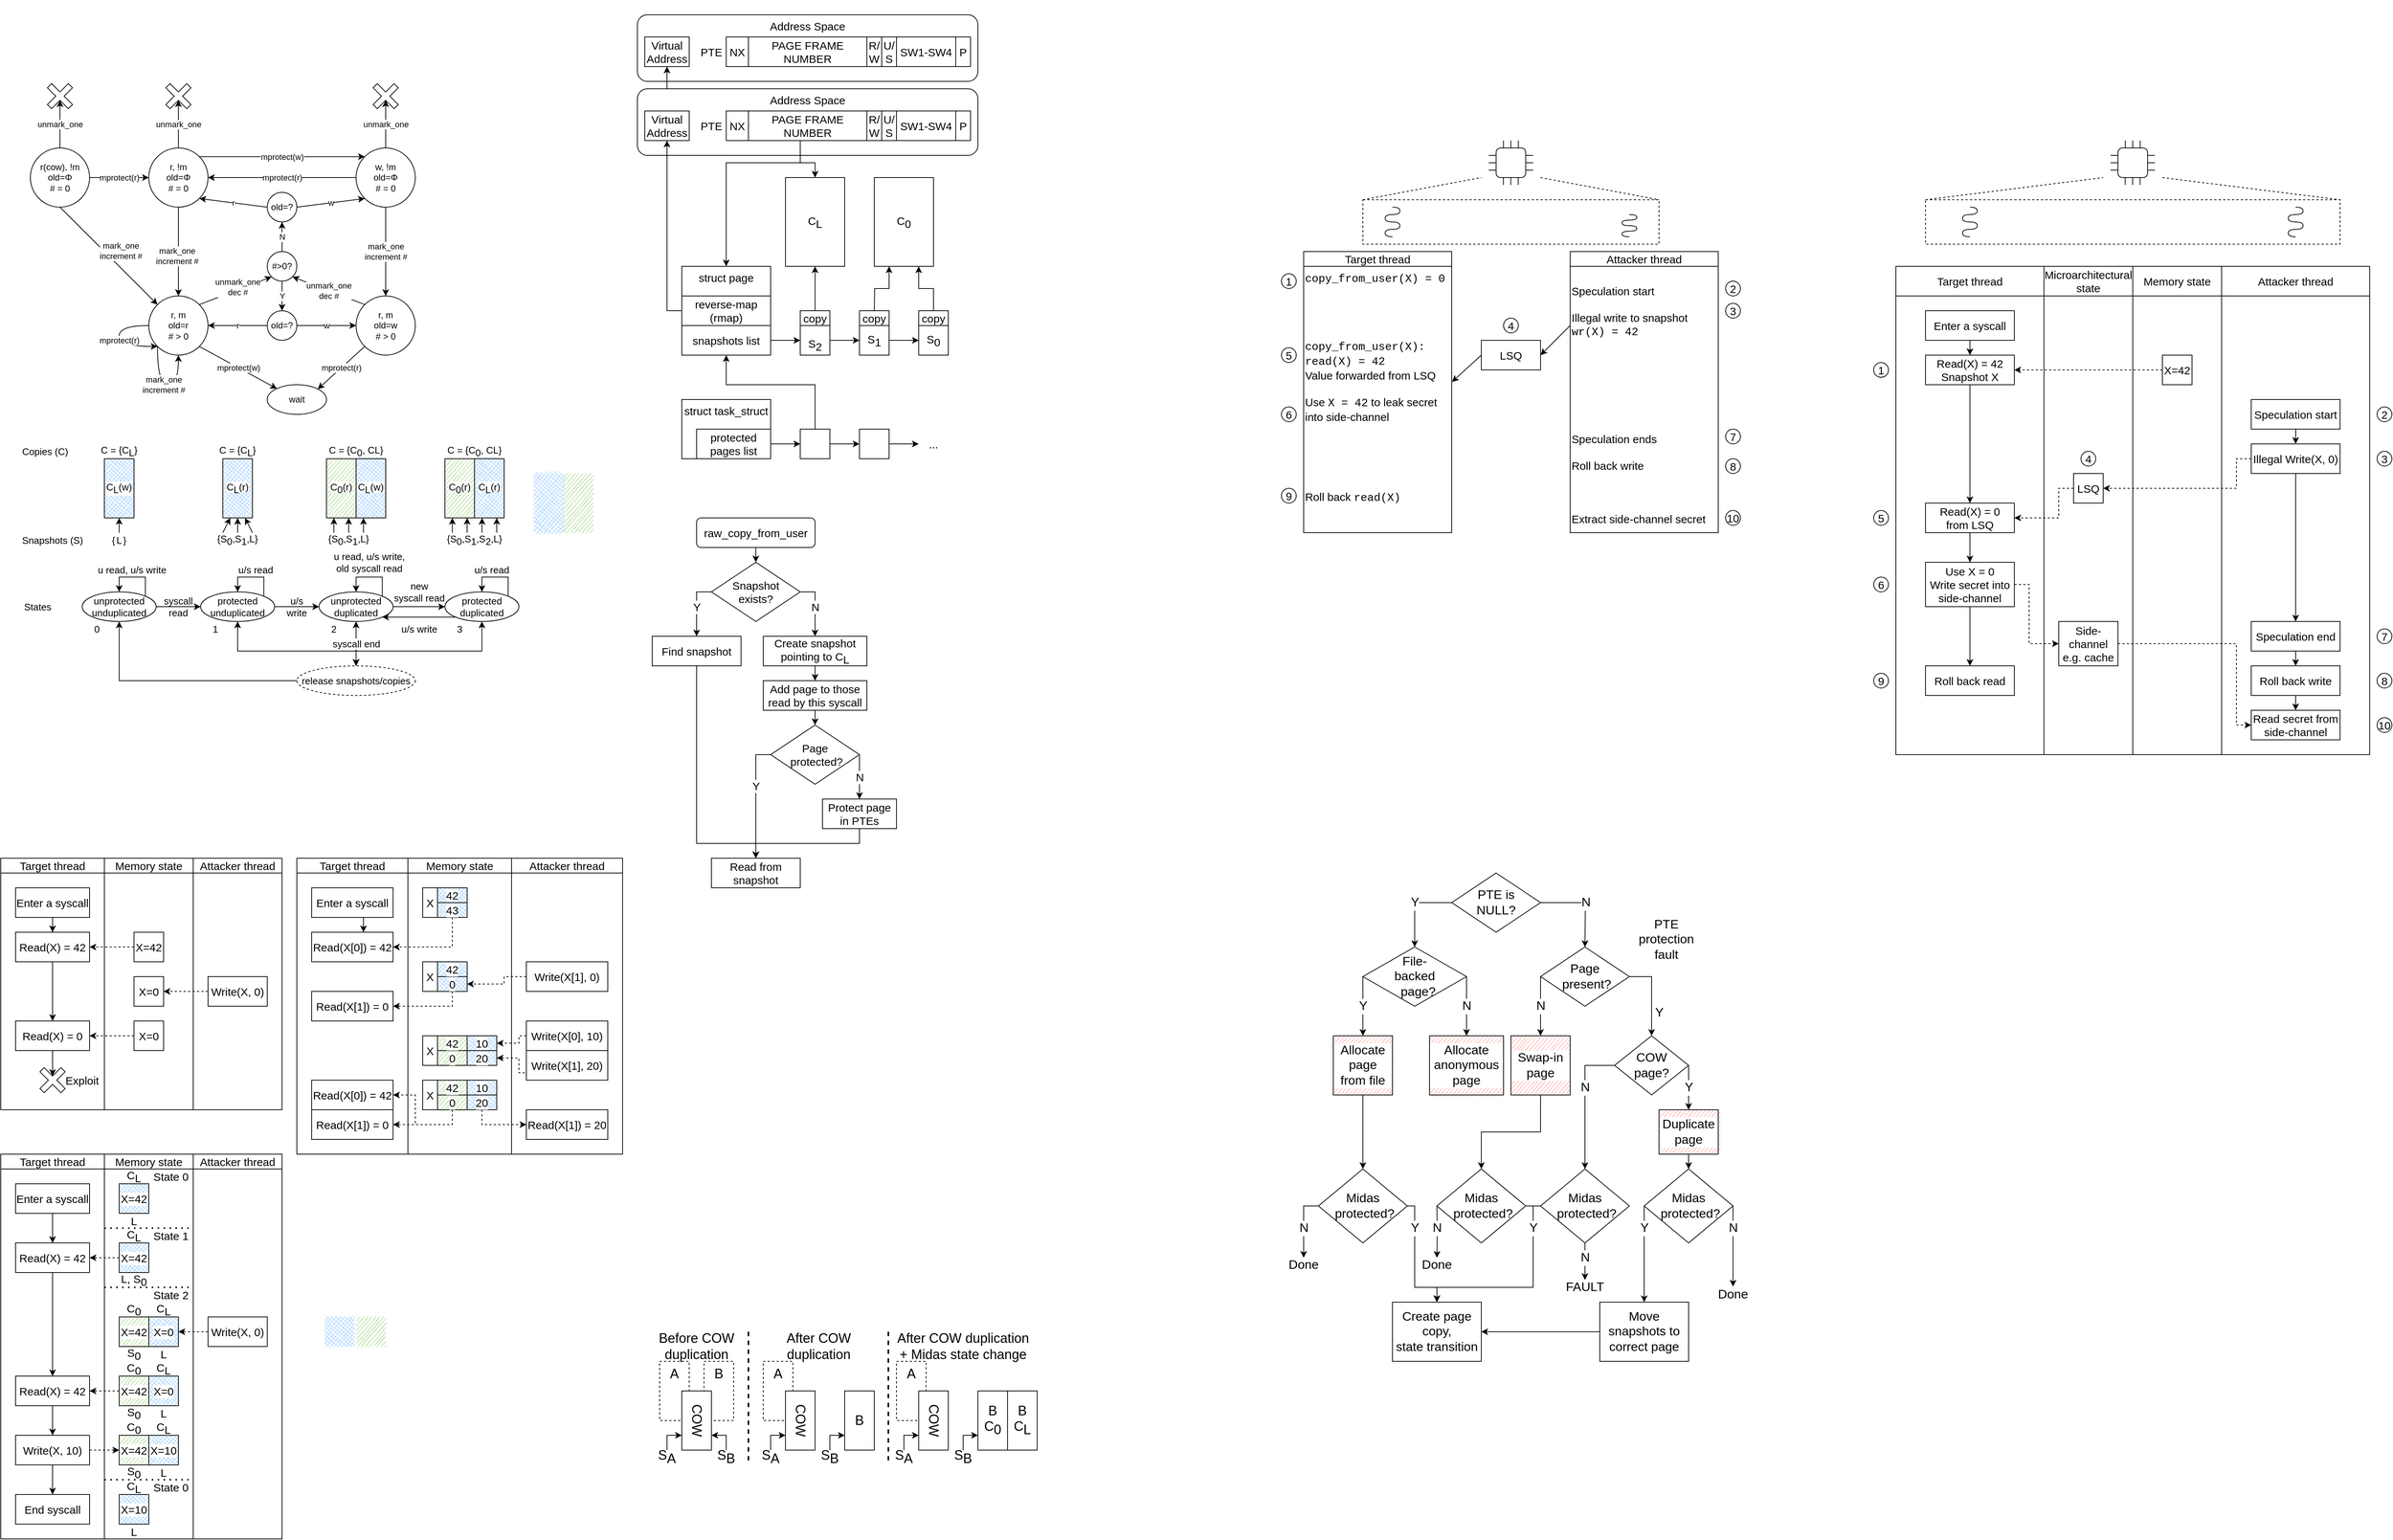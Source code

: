 <mxfile version="23.0.2" type="device">
  <diagram id="ZgGV1-kqw9fMqNRYj13-" name="Page-1">
    <mxGraphModel dx="2022" dy="1203" grid="1" gridSize="10" guides="1" tooltips="1" connect="1" arrows="1" fold="1" page="1" pageScale="1" pageWidth="850" pageHeight="1100" math="0" shadow="0">
      <root>
        <mxCell id="0" />
        <mxCell id="1" parent="0" />
        <mxCell id="zmY5JdKIaMc1ror4T7HT-47" value="" style="rounded=0;whiteSpace=wrap;html=1;fillColor=none;dashed=1;" parent="1" vertex="1">
          <mxGeometry x="2640" y="270" width="560" height="60" as="geometry" />
        </mxCell>
        <mxCell id="hSm4koDUXmgNAm0xiuls-177" value="&lt;div style=&quot;font-size: 15px;&quot; align=&quot;center&quot;&gt;Address Space&lt;/div&gt;" style="rounded=1;whiteSpace=wrap;html=1;align=center;verticalAlign=top;fontSize=15;" parent="1" vertex="1">
          <mxGeometry x="900" y="20" width="460" height="90" as="geometry" />
        </mxCell>
        <mxCell id="hSm4koDUXmgNAm0xiuls-195" value="" style="rounded=0;whiteSpace=wrap;html=1;align=center;fillColor=none;strokeColor=none;fontSize=15;" parent="1" vertex="1">
          <mxGeometry x="880" width="500" height="640" as="geometry" />
        </mxCell>
        <mxCell id="BvnVw-4qKByz3GFjecwE-34" value="" style="rounded=0;whiteSpace=wrap;html=1;fontSize=17;verticalAlign=middle;fillColor=none;strokeColor=none;" parent="1" vertex="1">
          <mxGeometry x="1760" y="1160" width="660" height="700" as="geometry" />
        </mxCell>
        <mxCell id="mjU4arz3Nz6LHvhh59oq-58" value="" style="rounded=0;whiteSpace=wrap;html=1;labelBackgroundColor=#ffffff;sketch=1;strokeColor=none;fillStyle=hachure;fillColor=#97D077;fontSize=15;" parent="1" vertex="1">
          <mxGeometry x="630" y="1400" width="40" height="20" as="geometry" />
        </mxCell>
        <mxCell id="mjU4arz3Nz6LHvhh59oq-59" value="" style="rounded=0;whiteSpace=wrap;html=1;labelBackgroundColor=#ffffff;sketch=1;strokeColor=none;fillStyle=hachure;fillColor=#97D077;fontSize=15;" parent="1" vertex="1">
          <mxGeometry x="630" y="1460" width="40" height="20" as="geometry" />
        </mxCell>
        <mxCell id="mjU4arz3Nz6LHvhh59oq-3" value="" style="rounded=0;whiteSpace=wrap;html=1;fillColor=none;fontSize=15;" parent="1" vertex="1">
          <mxGeometry x="590" y="1180" width="140" height="380" as="geometry" />
        </mxCell>
        <mxCell id="mjU4arz3Nz6LHvhh59oq-47" value="" style="rounded=0;whiteSpace=wrap;html=1;labelBackgroundColor=#ffffff;sketch=1;strokeColor=none;fillStyle=hachure;fillColor=#97D077;fontSize=15;" parent="1" vertex="1">
          <mxGeometry x="630" y="1420" width="40" height="20" as="geometry" />
        </mxCell>
        <mxCell id="mjU4arz3Nz6LHvhh59oq-39" value="" style="rounded=0;whiteSpace=wrap;html=1;labelBackgroundColor=#ffffff;sketch=1;strokeColor=none;fillStyle=cross-hatch;fillColor=#99CCFF;fontSize=15;" parent="1" vertex="1">
          <mxGeometry x="670" y="1400" width="40" height="20" as="geometry" />
        </mxCell>
        <mxCell id="mjU4arz3Nz6LHvhh59oq-33" value="" style="rounded=0;whiteSpace=wrap;html=1;labelBackgroundColor=#ffffff;sketch=1;strokeColor=none;fillStyle=cross-hatch;fillColor=#99CCFF;fontSize=15;" parent="1" vertex="1">
          <mxGeometry x="630" y="1200" width="40" height="40" as="geometry" />
        </mxCell>
        <mxCell id="mjU4arz3Nz6LHvhh59oq-34" value="" style="rounded=0;whiteSpace=wrap;html=1;labelBackgroundColor=#ffffff;sketch=1;strokeColor=none;fillStyle=cross-hatch;fillColor=#99CCFF;fontSize=15;" parent="1" vertex="1">
          <mxGeometry x="630" y="1300" width="40" height="40" as="geometry" />
        </mxCell>
        <mxCell id="BvnVw-4qKByz3GFjecwE-88" value="" style="rounded=0;whiteSpace=wrap;html=1;labelBackgroundColor=#ffffff;sketch=1;strokeColor=none;fillStyle=hachure;fontStyle=0;fillColor=#FF9999;fontSize=17;" parent="1" vertex="1">
          <mxGeometry x="1840" y="1400" width="80" height="80" as="geometry" />
        </mxCell>
        <mxCell id="BvnVw-4qKByz3GFjecwE-84" value="" style="rounded=0;whiteSpace=wrap;html=1;labelBackgroundColor=#ffffff;sketch=1;strokeColor=none;fillStyle=hachure;fontStyle=0;fillColor=#FF9999;fontSize=17;" parent="1" vertex="1">
          <mxGeometry x="2280" y="1500" width="80" height="60" as="geometry" />
        </mxCell>
        <mxCell id="BvnVw-4qKByz3GFjecwE-85" value="" style="rounded=0;whiteSpace=wrap;html=1;labelBackgroundColor=#ffffff;sketch=1;strokeColor=none;fillStyle=hachure;fontStyle=0;fillColor=#FF9999;fontSize=17;" parent="1" vertex="1">
          <mxGeometry x="2080" y="1400" width="80" height="80" as="geometry" />
        </mxCell>
        <mxCell id="BvnVw-4qKByz3GFjecwE-86" value="" style="rounded=0;whiteSpace=wrap;html=1;labelBackgroundColor=#ffffff;sketch=1;strokeColor=none;fillStyle=hachure;fontStyle=0;fillColor=#FF9999;fontSize=17;" parent="1" vertex="1">
          <mxGeometry x="1970" y="1400" width="100" height="80" as="geometry" />
        </mxCell>
        <mxCell id="BvnVw-4qKByz3GFjecwE-68" value="" style="rounded=0;whiteSpace=wrap;html=1;fontSize=18;verticalAlign=middle;fillColor=none;strokeColor=none;" parent="1" vertex="1">
          <mxGeometry x="900" y="1800" width="560" height="180" as="geometry" />
        </mxCell>
        <mxCell id="BvnVw-4qKByz3GFjecwE-36" value="A" style="rounded=0;whiteSpace=wrap;html=1;fontSize=18;fillColor=none;verticalAlign=top;dashed=1;" parent="1" vertex="1">
          <mxGeometry x="930" y="1840" width="40" height="80" as="geometry" />
        </mxCell>
        <mxCell id="BvnVw-4qKByz3GFjecwE-37" value="B" style="rounded=0;whiteSpace=wrap;html=1;fontSize=18;fillColor=none;verticalAlign=top;dashed=1;" parent="1" vertex="1">
          <mxGeometry x="990" y="1840" width="40" height="80" as="geometry" />
        </mxCell>
        <mxCell id="BvnVw-4qKByz3GFjecwE-39" value="A" style="rounded=0;whiteSpace=wrap;html=1;fontSize=18;fillColor=none;verticalAlign=top;dashed=1;" parent="1" vertex="1">
          <mxGeometry x="1070" y="1840" width="40" height="80" as="geometry" />
        </mxCell>
        <mxCell id="BvnVw-4qKByz3GFjecwE-42" value="A" style="rounded=0;whiteSpace=wrap;html=1;fontSize=18;fillColor=none;verticalAlign=top;dashed=1;" parent="1" vertex="1">
          <mxGeometry x="1250" y="1840" width="40" height="80" as="geometry" />
        </mxCell>
        <mxCell id="BvnVw-4qKByz3GFjecwE-44" value="&lt;div style=&quot;font-size: 18px;&quot;&gt;B&lt;/div&gt;C&lt;sub style=&quot;font-size: 18px;&quot;&gt;L&lt;/sub&gt;" style="rounded=0;whiteSpace=wrap;html=1;fontSize=18;verticalAlign=middle;" parent="1" vertex="1">
          <mxGeometry x="1400" y="1880" width="40" height="80" as="geometry" />
        </mxCell>
        <mxCell id="hSm4koDUXmgNAm0xiuls-52" value="" style="rounded=0;whiteSpace=wrap;html=1;fillColor=none;fontSize=15;" parent="1" vertex="1">
          <mxGeometry x="40" y="1580" width="140" height="500" as="geometry" />
        </mxCell>
        <mxCell id="hSm4koDUXmgNAm0xiuls-53" value="" style="rounded=0;whiteSpace=wrap;html=1;fillColor=none;fontSize=15;" parent="1" vertex="1">
          <mxGeometry x="180" y="1580" width="120" height="500" as="geometry" />
        </mxCell>
        <mxCell id="hSm4koDUXmgNAm0xiuls-54" value="" style="rounded=0;whiteSpace=wrap;html=1;fillColor=none;fontSize=15;" parent="1" vertex="1">
          <mxGeometry x="300" y="1580" width="120" height="500" as="geometry" />
        </mxCell>
        <mxCell id="hSm4koDUXmgNAm0xiuls-88" value="" style="rounded=0;whiteSpace=wrap;html=1;labelBackgroundColor=#ffffff;sketch=1;strokeColor=none;fillStyle=cross-hatch;fillColor=#99CCFF;fontSize=15;" parent="1" vertex="1">
          <mxGeometry x="200" y="2020" width="40" height="40" as="geometry" />
        </mxCell>
        <mxCell id="hSm4koDUXmgNAm0xiuls-83" value="" style="rounded=0;whiteSpace=wrap;html=1;labelBackgroundColor=#ffffff;sketch=1;strokeColor=none;fillStyle=cross-hatch;fillColor=#99CCFF;fontSize=15;" parent="1" vertex="1">
          <mxGeometry x="200" y="1600" width="40" height="40" as="geometry" />
        </mxCell>
        <mxCell id="hSm4koDUXmgNAm0xiuls-84" value="" style="rounded=0;whiteSpace=wrap;html=1;labelBackgroundColor=#ffffff;sketch=1;strokeColor=none;fillStyle=cross-hatch;fillColor=#99CCFF;fontSize=15;" parent="1" vertex="1">
          <mxGeometry x="200" y="1680" width="40" height="40" as="geometry" />
        </mxCell>
        <mxCell id="hSm4koDUXmgNAm0xiuls-85" value="" style="rounded=0;whiteSpace=wrap;html=1;labelBackgroundColor=#ffffff;sketch=1;strokeColor=none;fillStyle=cross-hatch;fillColor=#99CCFF;fontSize=15;" parent="1" vertex="1">
          <mxGeometry x="240" y="1780" width="40" height="40" as="geometry" />
        </mxCell>
        <mxCell id="hSm4koDUXmgNAm0xiuls-86" value="" style="rounded=0;whiteSpace=wrap;html=1;labelBackgroundColor=#ffffff;sketch=1;strokeColor=none;fillStyle=cross-hatch;fillColor=#99CCFF;fontSize=15;" parent="1" vertex="1">
          <mxGeometry x="240" y="1860" width="40" height="40" as="geometry" />
        </mxCell>
        <mxCell id="hSm4koDUXmgNAm0xiuls-87" value="" style="rounded=0;whiteSpace=wrap;html=1;labelBackgroundColor=#ffffff;sketch=1;strokeColor=none;fillStyle=cross-hatch;fillColor=#99CCFF;fontSize=15;" parent="1" vertex="1">
          <mxGeometry x="240" y="1940" width="40" height="40" as="geometry" />
        </mxCell>
        <mxCell id="hSm4koDUXmgNAm0xiuls-90" value="" style="rounded=0;whiteSpace=wrap;html=1;labelBackgroundColor=#ffffff;sketch=1;strokeColor=none;fillStyle=hachure;fillColor=#97D077;fontSize=15;" parent="1" vertex="1">
          <mxGeometry x="200" y="1780" width="40" height="40" as="geometry" />
        </mxCell>
        <mxCell id="hSm4koDUXmgNAm0xiuls-91" value="" style="rounded=0;whiteSpace=wrap;html=1;labelBackgroundColor=#ffffff;sketch=1;strokeColor=none;fillStyle=hachure;fillColor=#97D077;fontSize=15;" parent="1" vertex="1">
          <mxGeometry x="200" y="1860" width="40" height="40" as="geometry" />
        </mxCell>
        <mxCell id="hSm4koDUXmgNAm0xiuls-92" value="" style="rounded=0;whiteSpace=wrap;html=1;labelBackgroundColor=#ffffff;sketch=1;strokeColor=none;fillStyle=hachure;fillColor=#97D077;fontSize=15;" parent="1" vertex="1">
          <mxGeometry x="200" y="1940" width="40" height="40" as="geometry" />
        </mxCell>
        <mxCell id="sgO2sDlPtiAHOV2v07FV-78" value="" style="rounded=0;whiteSpace=wrap;html=1;labelBackgroundColor=#ffffff;sketch=0;fontFamily=Courier New;fillColor=none;strokeColor=none;fontSize=13;" parent="1" vertex="1">
          <mxGeometry x="60" y="600" width="680" height="340" as="geometry" />
        </mxCell>
        <mxCell id="sgO2sDlPtiAHOV2v07FV-58" value="" style="rounded=0;whiteSpace=wrap;html=1;labelBackgroundColor=#ffffff;sketch=1;strokeColor=none;fillStyle=hachure;fillColor=#97D077;fontSize=13;" parent="1" vertex="1">
          <mxGeometry x="480" y="620" width="40" height="80" as="geometry" />
        </mxCell>
        <mxCell id="sgO2sDlPtiAHOV2v07FV-59" value="" style="rounded=0;whiteSpace=wrap;html=1;labelBackgroundColor=#ffffff;sketch=1;strokeColor=none;fillStyle=hachure;fillColor=#97D077;fontSize=13;" parent="1" vertex="1">
          <mxGeometry x="640" y="620" width="40" height="80" as="geometry" />
        </mxCell>
        <mxCell id="sgO2sDlPtiAHOV2v07FV-46" value="&lt;div style=&quot;font-size: 13px;&quot;&gt;&lt;span style=&quot;background-color: rgb(255, 255, 255); font-size: 13px;&quot;&gt;C&lt;sub style=&quot;font-size: 13px;&quot;&gt;0&lt;/sub&gt;(r)&lt;/span&gt;&lt;/div&gt;" style="rounded=0;whiteSpace=wrap;html=1;sketch=0;fillColor=none;fontSize=13;" parent="1" vertex="1">
          <mxGeometry x="480" y="620" width="40" height="80" as="geometry" />
        </mxCell>
        <mxCell id="sgO2sDlPtiAHOV2v07FV-52" value="&lt;div style=&quot;font-size: 13px;&quot;&gt;&lt;span style=&quot;background-color: rgb(255, 255, 255); font-size: 13px;&quot;&gt;C&lt;sub style=&quot;font-size: 13px;&quot;&gt;0&lt;/sub&gt;(r)&lt;/span&gt;&lt;/div&gt;" style="rounded=0;whiteSpace=wrap;html=1;fillColor=none;fontSize=13;" parent="1" vertex="1">
          <mxGeometry x="640" y="620" width="40" height="80" as="geometry" />
        </mxCell>
        <mxCell id="sgO2sDlPtiAHOV2v07FV-54" value="" style="rounded=0;whiteSpace=wrap;html=1;labelBackgroundColor=#ffffff;sketch=1;strokeColor=none;fillStyle=cross-hatch;fillColor=#99CCFF;fontSize=13;" parent="1" vertex="1">
          <mxGeometry x="680" y="620" width="40" height="80" as="geometry" />
        </mxCell>
        <mxCell id="sgO2sDlPtiAHOV2v07FV-55" value="" style="rounded=0;whiteSpace=wrap;html=1;labelBackgroundColor=#ffffff;sketch=1;strokeColor=none;fillStyle=cross-hatch;fillColor=#99CCFF;fontSize=13;" parent="1" vertex="1">
          <mxGeometry x="520" y="620" width="40" height="80" as="geometry" />
        </mxCell>
        <mxCell id="sgO2sDlPtiAHOV2v07FV-56" value="" style="rounded=0;whiteSpace=wrap;html=1;labelBackgroundColor=#ffffff;sketch=1;strokeColor=none;fillStyle=cross-hatch;fillColor=#99CCFF;fontSize=13;" parent="1" vertex="1">
          <mxGeometry x="340" y="620" width="40" height="80" as="geometry" />
        </mxCell>
        <mxCell id="sgO2sDlPtiAHOV2v07FV-57" value="" style="rounded=0;whiteSpace=wrap;html=1;labelBackgroundColor=#ffffff;sketch=1;strokeColor=none;fillStyle=cross-hatch;fillColor=#99CCFF;fontSize=13;" parent="1" vertex="1">
          <mxGeometry x="180" y="620" width="40" height="80" as="geometry" />
        </mxCell>
        <mxCell id="dhuzZzmLRCIXjbbIye5t-8" value="unmark_one" style="edgeStyle=orthogonalEdgeStyle;rounded=0;orthogonalLoop=1;jettySize=auto;html=1;exitX=0.5;exitY=0;exitDx=0;exitDy=0;entryX=0;entryY=0;entryDx=24;entryDy=24;entryPerimeter=0;" parent="1" source="dhuzZzmLRCIXjbbIye5t-1" target="dhuzZzmLRCIXjbbIye5t-6" edge="1">
          <mxGeometry relative="1" as="geometry" />
        </mxCell>
        <mxCell id="dhuzZzmLRCIXjbbIye5t-15" style="edgeStyle=orthogonalEdgeStyle;rounded=0;orthogonalLoop=1;jettySize=auto;html=1;exitX=0.5;exitY=1;exitDx=0;exitDy=0;entryX=0.5;entryY=0;entryDx=0;entryDy=0;" parent="1" source="dhuzZzmLRCIXjbbIye5t-1" target="dhuzZzmLRCIXjbbIye5t-4" edge="1">
          <mxGeometry relative="1" as="geometry" />
        </mxCell>
        <mxCell id="dhuzZzmLRCIXjbbIye5t-18" value="&lt;div&gt;mark_one&lt;/div&gt;&lt;div&gt;increment #&lt;br&gt;&lt;/div&gt;" style="edgeLabel;html=1;align=center;verticalAlign=middle;resizable=0;points=[];" parent="dhuzZzmLRCIXjbbIye5t-15" vertex="1" connectable="0">
          <mxGeometry x="0.088" y="-2" relative="1" as="geometry">
            <mxPoint as="offset" />
          </mxGeometry>
        </mxCell>
        <mxCell id="dhuzZzmLRCIXjbbIye5t-20" value="mprotect(w)" style="edgeStyle=none;rounded=0;orthogonalLoop=1;jettySize=auto;html=1;exitX=1;exitY=0;exitDx=0;exitDy=0;entryX=0;entryY=0;entryDx=0;entryDy=0;" parent="1" source="dhuzZzmLRCIXjbbIye5t-1" target="dhuzZzmLRCIXjbbIye5t-3" edge="1">
          <mxGeometry relative="1" as="geometry">
            <Array as="points" />
          </mxGeometry>
        </mxCell>
        <mxCell id="dhuzZzmLRCIXjbbIye5t-1" value="&lt;div&gt;r, !m&lt;/div&gt;&lt;div&gt;old=&lt;span class=&quot;aCOpRe&quot;&gt;&lt;span&gt;Φ&lt;/span&gt;&lt;/span&gt;&lt;/div&gt;&lt;div&gt;&lt;span class=&quot;aCOpRe&quot;&gt;&lt;span&gt;# = 0&lt;br&gt;&lt;/span&gt;&lt;/span&gt; &lt;/div&gt;" style="ellipse;whiteSpace=wrap;html=1;aspect=fixed;" parent="1" vertex="1">
          <mxGeometry x="240" y="200" width="80" height="80" as="geometry" />
        </mxCell>
        <mxCell id="dhuzZzmLRCIXjbbIye5t-14" style="rounded=0;orthogonalLoop=1;jettySize=auto;html=1;exitX=0.5;exitY=1;exitDx=0;exitDy=0;" parent="1" source="dhuzZzmLRCIXjbbIye5t-2" target="dhuzZzmLRCIXjbbIye5t-4" edge="1">
          <mxGeometry relative="1" as="geometry" />
        </mxCell>
        <mxCell id="dhuzZzmLRCIXjbbIye5t-17" value="&lt;div&gt;mark_one&lt;/div&gt;&lt;div&gt;increment #&lt;br&gt;&lt;/div&gt;" style="edgeLabel;html=1;align=center;verticalAlign=middle;resizable=0;points=[];" parent="dhuzZzmLRCIXjbbIye5t-14" vertex="1" connectable="0">
          <mxGeometry x="0.156" y="1" relative="1" as="geometry">
            <mxPoint x="5.26" y="-16.67" as="offset" />
          </mxGeometry>
        </mxCell>
        <mxCell id="dhuzZzmLRCIXjbbIye5t-25" value="mprotect(r)" style="edgeStyle=none;rounded=0;orthogonalLoop=1;jettySize=auto;html=1;exitX=1;exitY=0.5;exitDx=0;exitDy=0;entryX=0;entryY=0.5;entryDx=0;entryDy=0;" parent="1" source="dhuzZzmLRCIXjbbIye5t-2" target="dhuzZzmLRCIXjbbIye5t-1" edge="1">
          <mxGeometry relative="1" as="geometry" />
        </mxCell>
        <mxCell id="dhuzZzmLRCIXjbbIye5t-2" value="r(cow), !m&lt;div&gt;old=&lt;span class=&quot;aCOpRe&quot;&gt;&lt;span&gt;Φ&lt;/span&gt;&lt;/span&gt;&lt;/div&gt;&lt;div&gt;&lt;span class=&quot;aCOpRe&quot;&gt;&lt;span&gt;# = 0&lt;br&gt;&lt;/span&gt;&lt;/span&gt; &lt;/div&gt;" style="ellipse;whiteSpace=wrap;html=1;aspect=fixed;" parent="1" vertex="1">
          <mxGeometry x="80" y="200" width="80" height="80" as="geometry" />
        </mxCell>
        <mxCell id="dhuzZzmLRCIXjbbIye5t-16" value="&lt;div&gt;mark_one&lt;/div&gt;&lt;div&gt;increment #&lt;br&gt;&lt;/div&gt;" style="edgeStyle=none;rounded=0;orthogonalLoop=1;jettySize=auto;html=1;exitX=0.5;exitY=1;exitDx=0;exitDy=0;entryX=0.5;entryY=0;entryDx=0;entryDy=0;" parent="1" source="dhuzZzmLRCIXjbbIye5t-3" target="dhuzZzmLRCIXjbbIye5t-5" edge="1">
          <mxGeometry relative="1" as="geometry" />
        </mxCell>
        <mxCell id="dhuzZzmLRCIXjbbIye5t-24" value="mprotect(r)" style="edgeStyle=none;rounded=0;orthogonalLoop=1;jettySize=auto;html=1;exitX=0;exitY=0.5;exitDx=0;exitDy=0;entryX=1;entryY=0.5;entryDx=0;entryDy=0;" parent="1" source="dhuzZzmLRCIXjbbIye5t-3" target="dhuzZzmLRCIXjbbIye5t-1" edge="1">
          <mxGeometry relative="1" as="geometry" />
        </mxCell>
        <mxCell id="dhuzZzmLRCIXjbbIye5t-3" value="w, !m&lt;div&gt;old=&lt;span class=&quot;aCOpRe&quot;&gt;&lt;span&gt;Φ&lt;/span&gt;&lt;/span&gt;&lt;/div&gt;&lt;div&gt;&lt;span class=&quot;aCOpRe&quot;&gt;&lt;span&gt;# = 0&lt;br&gt;&lt;/span&gt;&lt;/span&gt; &lt;/div&gt;" style="ellipse;whiteSpace=wrap;html=1;aspect=fixed;" parent="1" vertex="1">
          <mxGeometry x="520" y="200" width="80" height="80" as="geometry" />
        </mxCell>
        <mxCell id="dhuzZzmLRCIXjbbIye5t-30" style="rounded=0;orthogonalLoop=1;jettySize=auto;html=1;exitX=1;exitY=0;exitDx=0;exitDy=0;entryX=0;entryY=1;entryDx=0;entryDy=0;" parent="1" source="dhuzZzmLRCIXjbbIye5t-4" target="dhuzZzmLRCIXjbbIye5t-29" edge="1">
          <mxGeometry relative="1" as="geometry" />
        </mxCell>
        <mxCell id="dhuzZzmLRCIXjbbIye5t-32" value="&lt;div&gt;unmark_one&lt;/div&gt;&lt;div&gt;dec #&lt;br&gt;&lt;/div&gt;" style="edgeLabel;html=1;align=center;verticalAlign=middle;resizable=0;points=[];" parent="dhuzZzmLRCIXjbbIye5t-30" vertex="1" connectable="0">
          <mxGeometry x="0.263" y="-1" relative="1" as="geometry">
            <mxPoint x="-10.32" y="-1.56" as="offset" />
          </mxGeometry>
        </mxCell>
        <mxCell id="dhuzZzmLRCIXjbbIye5t-43" value="mprotect(w)" style="edgeStyle=none;rounded=0;orthogonalLoop=1;jettySize=auto;html=1;exitX=1;exitY=1;exitDx=0;exitDy=0;" parent="1" source="dhuzZzmLRCIXjbbIye5t-4" target="dhuzZzmLRCIXjbbIye5t-44" edge="1">
          <mxGeometry relative="1" as="geometry">
            <mxPoint x="360" y="500" as="targetPoint" />
          </mxGeometry>
        </mxCell>
        <mxCell id="dhuzZzmLRCIXjbbIye5t-4" value="&lt;div&gt;r, m&lt;/div&gt;&lt;div&gt;old=&lt;span class=&quot;aCOpRe&quot;&gt;&lt;span&gt;r&lt;/span&gt;&lt;/span&gt;&lt;/div&gt;&lt;div&gt;&lt;span class=&quot;aCOpRe&quot;&gt;&lt;span&gt;# &amp;gt; 0&lt;br&gt;&lt;/span&gt;&lt;/span&gt; &lt;/div&gt;" style="ellipse;whiteSpace=wrap;html=1;aspect=fixed;" parent="1" vertex="1">
          <mxGeometry x="240" y="400" width="80" height="80" as="geometry" />
        </mxCell>
        <mxCell id="dhuzZzmLRCIXjbbIye5t-31" value="&lt;div&gt;unmark_one&lt;/div&gt;&lt;div&gt;dec #&lt;br&gt;&lt;/div&gt;" style="rounded=0;orthogonalLoop=1;jettySize=auto;html=1;exitX=0;exitY=0;exitDx=0;exitDy=0;entryX=1;entryY=1;entryDx=0;entryDy=0;" parent="1" source="dhuzZzmLRCIXjbbIye5t-5" target="dhuzZzmLRCIXjbbIye5t-29" edge="1">
          <mxGeometry relative="1" as="geometry" />
        </mxCell>
        <mxCell id="dhuzZzmLRCIXjbbIye5t-45" value="mprotect(r)" style="edgeStyle=none;rounded=0;orthogonalLoop=1;jettySize=auto;html=1;exitX=0;exitY=1;exitDx=0;exitDy=0;entryX=1;entryY=0;entryDx=0;entryDy=0;" parent="1" source="dhuzZzmLRCIXjbbIye5t-5" target="dhuzZzmLRCIXjbbIye5t-44" edge="1">
          <mxGeometry relative="1" as="geometry" />
        </mxCell>
        <mxCell id="dhuzZzmLRCIXjbbIye5t-5" value="&lt;div&gt;r, m&lt;/div&gt;&lt;div&gt;old=&lt;span class=&quot;aCOpRe&quot;&gt;&lt;span&gt;w&lt;/span&gt;&lt;/span&gt;&lt;/div&gt;&lt;div&gt;&lt;span class=&quot;aCOpRe&quot;&gt;&lt;span&gt;# &amp;gt; 0&lt;br&gt;&lt;/span&gt;&lt;/span&gt; &lt;/div&gt;" style="ellipse;whiteSpace=wrap;html=1;aspect=fixed;" parent="1" vertex="1">
          <mxGeometry x="520" y="400" width="80" height="80" as="geometry" />
        </mxCell>
        <mxCell id="dhuzZzmLRCIXjbbIye5t-6" value="" style="shape=cross;whiteSpace=wrap;html=1;rotation=45;" parent="1" vertex="1">
          <mxGeometry x="260" y="110" width="40" height="40" as="geometry" />
        </mxCell>
        <mxCell id="dhuzZzmLRCIXjbbIye5t-9" value="unmark_one" style="edgeStyle=orthogonalEdgeStyle;rounded=0;orthogonalLoop=1;jettySize=auto;html=1;exitX=0.5;exitY=0;exitDx=0;exitDy=0;entryX=0;entryY=0;entryDx=24;entryDy=24;entryPerimeter=0;" parent="1" source="dhuzZzmLRCIXjbbIye5t-2" target="dhuzZzmLRCIXjbbIye5t-10" edge="1">
          <mxGeometry relative="1" as="geometry">
            <mxPoint x="120" y="200" as="sourcePoint" />
          </mxGeometry>
        </mxCell>
        <mxCell id="dhuzZzmLRCIXjbbIye5t-10" value="" style="shape=cross;whiteSpace=wrap;html=1;rotation=45;" parent="1" vertex="1">
          <mxGeometry x="100" y="110" width="40" height="40" as="geometry" />
        </mxCell>
        <mxCell id="dhuzZzmLRCIXjbbIye5t-11" value="unmark_one" style="edgeStyle=orthogonalEdgeStyle;rounded=0;orthogonalLoop=1;jettySize=auto;html=1;exitX=0.5;exitY=0;exitDx=0;exitDy=0;entryX=0;entryY=0;entryDx=24;entryDy=24;entryPerimeter=0;" parent="1" source="dhuzZzmLRCIXjbbIye5t-3" target="dhuzZzmLRCIXjbbIye5t-12" edge="1">
          <mxGeometry relative="1" as="geometry">
            <mxPoint x="560" y="200" as="sourcePoint" />
          </mxGeometry>
        </mxCell>
        <mxCell id="dhuzZzmLRCIXjbbIye5t-12" value="" style="shape=cross;whiteSpace=wrap;html=1;rotation=45;" parent="1" vertex="1">
          <mxGeometry x="540" y="110" width="40" height="40" as="geometry" />
        </mxCell>
        <mxCell id="dhuzZzmLRCIXjbbIye5t-27" value="&lt;div&gt;mark_one&lt;/div&gt;&lt;div&gt;increment #&lt;br&gt;&lt;/div&gt;" style="edgeStyle=orthogonalEdgeStyle;rounded=0;orthogonalLoop=1;jettySize=auto;html=1;exitX=0;exitY=1;exitDx=0;exitDy=0;entryX=0.5;entryY=1;entryDx=0;entryDy=0;curved=1;" parent="1" source="dhuzZzmLRCIXjbbIye5t-4" target="dhuzZzmLRCIXjbbIye5t-4" edge="1">
          <mxGeometry relative="1" as="geometry">
            <Array as="points">
              <mxPoint x="252" y="520" />
              <mxPoint x="280" y="520" />
            </Array>
          </mxGeometry>
        </mxCell>
        <mxCell id="dhuzZzmLRCIXjbbIye5t-28" value="mprotect(r)" style="edgeStyle=orthogonalEdgeStyle;curved=1;rounded=0;orthogonalLoop=1;jettySize=auto;html=1;exitX=0;exitY=0.5;exitDx=0;exitDy=0;entryX=0;entryY=1;entryDx=0;entryDy=0;" parent="1" source="dhuzZzmLRCIXjbbIye5t-4" target="dhuzZzmLRCIXjbbIye5t-4" edge="1">
          <mxGeometry relative="1" as="geometry">
            <Array as="points">
              <mxPoint x="200" y="440" />
              <mxPoint x="200" y="468" />
            </Array>
          </mxGeometry>
        </mxCell>
        <mxCell id="dhuzZzmLRCIXjbbIye5t-33" value="Y" style="edgeStyle=none;rounded=0;orthogonalLoop=1;jettySize=auto;html=1;exitX=0.5;exitY=1;exitDx=0;exitDy=0;entryX=0.5;entryY=0;entryDx=0;entryDy=0;" parent="1" source="dhuzZzmLRCIXjbbIye5t-29" target="dhuzZzmLRCIXjbbIye5t-35" edge="1">
          <mxGeometry relative="1" as="geometry">
            <mxPoint x="419.857" y="440" as="targetPoint" />
          </mxGeometry>
        </mxCell>
        <mxCell id="dhuzZzmLRCIXjbbIye5t-39" value="N" style="edgeStyle=none;rounded=0;orthogonalLoop=1;jettySize=auto;html=1;exitX=0.5;exitY=0;exitDx=0;exitDy=0;entryX=0.5;entryY=1;entryDx=0;entryDy=0;" parent="1" source="dhuzZzmLRCIXjbbIye5t-29" target="dhuzZzmLRCIXjbbIye5t-38" edge="1">
          <mxGeometry relative="1" as="geometry" />
        </mxCell>
        <mxCell id="dhuzZzmLRCIXjbbIye5t-29" value="#&amp;gt;0?" style="ellipse;whiteSpace=wrap;html=1;" parent="1" vertex="1">
          <mxGeometry x="400" y="340" width="40" height="40" as="geometry" />
        </mxCell>
        <mxCell id="dhuzZzmLRCIXjbbIye5t-36" value="r" style="edgeStyle=none;rounded=0;orthogonalLoop=1;jettySize=auto;html=1;exitX=0;exitY=0.5;exitDx=0;exitDy=0;entryX=1;entryY=0.5;entryDx=0;entryDy=0;" parent="1" source="dhuzZzmLRCIXjbbIye5t-35" target="dhuzZzmLRCIXjbbIye5t-4" edge="1">
          <mxGeometry relative="1" as="geometry" />
        </mxCell>
        <mxCell id="dhuzZzmLRCIXjbbIye5t-37" value="w" style="edgeStyle=none;rounded=0;orthogonalLoop=1;jettySize=auto;html=1;exitX=1;exitY=0.5;exitDx=0;exitDy=0;entryX=0;entryY=0.5;entryDx=0;entryDy=0;" parent="1" source="dhuzZzmLRCIXjbbIye5t-35" target="dhuzZzmLRCIXjbbIye5t-5" edge="1">
          <mxGeometry relative="1" as="geometry" />
        </mxCell>
        <mxCell id="dhuzZzmLRCIXjbbIye5t-35" value="old=?" style="ellipse;whiteSpace=wrap;html=1;" parent="1" vertex="1">
          <mxGeometry x="400" y="420" width="40" height="40" as="geometry" />
        </mxCell>
        <mxCell id="dhuzZzmLRCIXjbbIye5t-40" value="w" style="edgeStyle=none;rounded=0;orthogonalLoop=1;jettySize=auto;html=1;exitX=1;exitY=0.5;exitDx=0;exitDy=0;entryX=0;entryY=1;entryDx=0;entryDy=0;" parent="1" source="dhuzZzmLRCIXjbbIye5t-38" target="dhuzZzmLRCIXjbbIye5t-3" edge="1">
          <mxGeometry relative="1" as="geometry" />
        </mxCell>
        <mxCell id="dhuzZzmLRCIXjbbIye5t-42" value="r" style="edgeStyle=none;rounded=0;orthogonalLoop=1;jettySize=auto;html=1;exitX=0;exitY=0.5;exitDx=0;exitDy=0;entryX=1;entryY=1;entryDx=0;entryDy=0;" parent="1" source="dhuzZzmLRCIXjbbIye5t-38" target="dhuzZzmLRCIXjbbIye5t-1" edge="1">
          <mxGeometry relative="1" as="geometry" />
        </mxCell>
        <mxCell id="dhuzZzmLRCIXjbbIye5t-38" value="old=?" style="ellipse;whiteSpace=wrap;html=1;" parent="1" vertex="1">
          <mxGeometry x="400" y="260" width="40" height="40" as="geometry" />
        </mxCell>
        <mxCell id="dhuzZzmLRCIXjbbIye5t-44" value="wait" style="ellipse;whiteSpace=wrap;html=1;" parent="1" vertex="1">
          <mxGeometry x="400" y="520" width="80" height="40" as="geometry" />
        </mxCell>
        <mxCell id="sgO2sDlPtiAHOV2v07FV-21" value="" style="edgeStyle=orthogonalEdgeStyle;rounded=0;orthogonalLoop=1;jettySize=auto;html=1;exitX=1;exitY=0.5;exitDx=0;exitDy=0;fontSize=13;" parent="1" source="sgO2sDlPtiAHOV2v07FV-17" target="sgO2sDlPtiAHOV2v07FV-18" edge="1">
          <mxGeometry relative="1" as="geometry">
            <mxPoint as="offset" />
          </mxGeometry>
        </mxCell>
        <mxCell id="sgO2sDlPtiAHOV2v07FV-17" value="&lt;div style=&quot;font-size: 13px;&quot;&gt;unprotected&lt;/div&gt;&lt;div style=&quot;font-size: 13px;&quot;&gt;unduplicated&lt;br style=&quot;font-size: 13px;&quot;&gt;&lt;/div&gt;" style="ellipse;whiteSpace=wrap;html=1;fontSize=13;" parent="1" vertex="1">
          <mxGeometry x="150" y="800" width="100" height="40" as="geometry" />
        </mxCell>
        <mxCell id="sgO2sDlPtiAHOV2v07FV-24" value="" style="edgeStyle=orthogonalEdgeStyle;rounded=0;orthogonalLoop=1;jettySize=auto;html=1;exitX=1;exitY=0.5;exitDx=0;exitDy=0;entryX=0;entryY=0.5;entryDx=0;entryDy=0;fontSize=13;" parent="1" source="sgO2sDlPtiAHOV2v07FV-18" target="sgO2sDlPtiAHOV2v07FV-19" edge="1">
          <mxGeometry y="10" relative="1" as="geometry">
            <mxPoint as="offset" />
          </mxGeometry>
        </mxCell>
        <mxCell id="sgO2sDlPtiAHOV2v07FV-31" value="" style="rounded=0;orthogonalLoop=1;jettySize=auto;html=1;exitX=0.5;exitY=1;exitDx=0;exitDy=0;entryX=0.5;entryY=0;entryDx=0;entryDy=0;startArrow=classic;startFill=1;fontSize=13;" parent="1" source="sgO2sDlPtiAHOV2v07FV-18" target="sgO2sDlPtiAHOV2v07FV-27" edge="1">
          <mxGeometry relative="1" as="geometry">
            <Array as="points">
              <mxPoint x="360" y="880" />
              <mxPoint x="520" y="880" />
            </Array>
          </mxGeometry>
        </mxCell>
        <mxCell id="sgO2sDlPtiAHOV2v07FV-18" value="protected&lt;br style=&quot;font-size: 13px;&quot;&gt;&lt;div style=&quot;font-size: 13px;&quot;&gt;unduplicated&lt;br style=&quot;font-size: 13px;&quot;&gt;&lt;/div&gt;" style="ellipse;whiteSpace=wrap;html=1;fontSize=13;" parent="1" vertex="1">
          <mxGeometry x="310" y="800" width="100" height="40" as="geometry" />
        </mxCell>
        <mxCell id="sgO2sDlPtiAHOV2v07FV-26" value="&lt;div style=&quot;font-size: 13px;&quot;&gt;new&lt;br style=&quot;font-size: 13px;&quot;&gt;&lt;/div&gt;&lt;div style=&quot;font-size: 13px;&quot;&gt;syscall read&lt;/div&gt;" style="edgeStyle=orthogonalEdgeStyle;rounded=0;orthogonalLoop=1;jettySize=auto;html=1;exitX=1;exitY=0.5;exitDx=0;exitDy=0;entryX=0;entryY=0.5;entryDx=0;entryDy=0;fontSize=13;" parent="1" source="sgO2sDlPtiAHOV2v07FV-19" target="sgO2sDlPtiAHOV2v07FV-20" edge="1">
          <mxGeometry y="20" relative="1" as="geometry">
            <mxPoint as="offset" />
          </mxGeometry>
        </mxCell>
        <mxCell id="sgO2sDlPtiAHOV2v07FV-30" value="&lt;span style=&quot;background-color: rgb(255, 255, 255); font-size: 13px;&quot;&gt;syscall end&lt;/span&gt;" style="rounded=0;orthogonalLoop=1;jettySize=auto;html=1;exitX=0.5;exitY=1;exitDx=0;exitDy=0;entryX=0.5;entryY=0;entryDx=0;entryDy=0;startArrow=classic;startFill=1;fontSize=13;" parent="1" source="sgO2sDlPtiAHOV2v07FV-19" target="sgO2sDlPtiAHOV2v07FV-27" edge="1">
          <mxGeometry relative="1" as="geometry">
            <mxPoint as="offset" />
          </mxGeometry>
        </mxCell>
        <mxCell id="sgO2sDlPtiAHOV2v07FV-19" value="unprotected&lt;br style=&quot;font-size: 13px;&quot;&gt;&lt;div style=&quot;font-size: 13px;&quot;&gt;duplicated&lt;br style=&quot;font-size: 13px;&quot;&gt;&lt;/div&gt;" style="ellipse;whiteSpace=wrap;html=1;fontSize=13;" parent="1" vertex="1">
          <mxGeometry x="470" y="800" width="100" height="40" as="geometry" />
        </mxCell>
        <mxCell id="sgO2sDlPtiAHOV2v07FV-28" value="&lt;div style=&quot;font-size: 13px;&quot;&gt;u/s write&lt;/div&gt;" style="edgeStyle=orthogonalEdgeStyle;rounded=0;orthogonalLoop=1;jettySize=auto;html=1;exitX=0;exitY=1;exitDx=0;exitDy=0;entryX=1;entryY=1;entryDx=0;entryDy=0;fontSize=13;" parent="1" source="sgO2sDlPtiAHOV2v07FV-20" target="sgO2sDlPtiAHOV2v07FV-19" edge="1">
          <mxGeometry y="16" relative="1" as="geometry">
            <mxPoint x="570" y="850" as="targetPoint" />
            <mxPoint as="offset" />
          </mxGeometry>
        </mxCell>
        <mxCell id="sgO2sDlPtiAHOV2v07FV-29" value="" style="rounded=0;orthogonalLoop=1;jettySize=auto;html=1;exitX=0.5;exitY=1;exitDx=0;exitDy=0;entryX=0.5;entryY=0;entryDx=0;entryDy=0;startArrow=classic;startFill=1;fontSize=13;" parent="1" source="sgO2sDlPtiAHOV2v07FV-20" target="sgO2sDlPtiAHOV2v07FV-27" edge="1">
          <mxGeometry relative="1" as="geometry">
            <Array as="points">
              <mxPoint x="690" y="880" />
              <mxPoint x="520" y="880" />
            </Array>
          </mxGeometry>
        </mxCell>
        <mxCell id="sgO2sDlPtiAHOV2v07FV-20" value="protected&lt;br style=&quot;font-size: 13px;&quot;&gt;&lt;div style=&quot;font-size: 13px;&quot;&gt;duplicated&lt;br style=&quot;font-size: 13px;&quot;&gt;&lt;/div&gt;" style="ellipse;whiteSpace=wrap;html=1;fontSize=13;" parent="1" vertex="1">
          <mxGeometry x="640" y="800" width="100" height="40" as="geometry" />
        </mxCell>
        <mxCell id="sgO2sDlPtiAHOV2v07FV-22" value="u read, u/s write" style="edgeStyle=orthogonalEdgeStyle;rounded=0;orthogonalLoop=1;jettySize=auto;html=1;exitX=1;exitY=0;exitDx=0;exitDy=0;entryX=0.5;entryY=0;entryDx=0;entryDy=0;fontSize=13;" parent="1" source="sgO2sDlPtiAHOV2v07FV-17" target="sgO2sDlPtiAHOV2v07FV-17" edge="1">
          <mxGeometry x="0.084" y="-10" relative="1" as="geometry">
            <Array as="points">
              <mxPoint x="235" y="780" />
              <mxPoint x="200" y="780" />
            </Array>
            <mxPoint as="offset" />
          </mxGeometry>
        </mxCell>
        <mxCell id="sgO2sDlPtiAHOV2v07FV-23" value="u/s read" style="edgeStyle=orthogonalEdgeStyle;rounded=0;orthogonalLoop=1;jettySize=auto;html=1;exitX=1;exitY=0;exitDx=0;exitDy=0;entryX=0.5;entryY=0;entryDx=0;entryDy=0;fontSize=13;" parent="1" source="sgO2sDlPtiAHOV2v07FV-18" target="sgO2sDlPtiAHOV2v07FV-18" edge="1">
          <mxGeometry x="-0.078" y="-10" relative="1" as="geometry">
            <Array as="points">
              <mxPoint x="395" y="780" />
              <mxPoint x="360" y="780" />
            </Array>
            <mxPoint as="offset" />
          </mxGeometry>
        </mxCell>
        <mxCell id="sgO2sDlPtiAHOV2v07FV-25" value="" style="edgeStyle=orthogonalEdgeStyle;rounded=0;orthogonalLoop=1;jettySize=auto;html=1;exitX=1;exitY=0;exitDx=0;exitDy=0;entryX=0.5;entryY=0;entryDx=0;entryDy=0;fontSize=13;" parent="1" source="sgO2sDlPtiAHOV2v07FV-19" target="sgO2sDlPtiAHOV2v07FV-19" edge="1">
          <mxGeometry x="0.245" y="-16" relative="1" as="geometry">
            <Array as="points">
              <mxPoint x="528" y="780" />
              <mxPoint x="500" y="780" />
            </Array>
            <mxPoint as="offset" />
          </mxGeometry>
        </mxCell>
        <mxCell id="sgO2sDlPtiAHOV2v07FV-77" style="edgeStyle=none;rounded=0;orthogonalLoop=1;jettySize=auto;html=1;exitX=0;exitY=0.5;exitDx=0;exitDy=0;entryX=0.5;entryY=1;entryDx=0;entryDy=0;fontFamily=Courier New;fontSize=13;" parent="1" source="sgO2sDlPtiAHOV2v07FV-27" target="sgO2sDlPtiAHOV2v07FV-17" edge="1">
          <mxGeometry relative="1" as="geometry">
            <Array as="points">
              <mxPoint x="200" y="920" />
            </Array>
          </mxGeometry>
        </mxCell>
        <mxCell id="sgO2sDlPtiAHOV2v07FV-27" value="release snapshots/copies" style="ellipse;whiteSpace=wrap;html=1;dashed=1;fontSize=13;" parent="1" vertex="1">
          <mxGeometry x="440" y="900" width="160" height="40" as="geometry" />
        </mxCell>
        <mxCell id="sgO2sDlPtiAHOV2v07FV-34" value="&lt;div style=&quot;font-size: 13px;&quot;&gt;C&lt;sub style=&quot;font-size: 13px;&quot;&gt;L&lt;/sub&gt;(w)&lt;/div&gt;" style="rounded=0;whiteSpace=wrap;html=1;labelBackgroundColor=#ffffff;sketch=0;fillStyle=cross-hatch;fillColor=none;fontSize=13;" parent="1" vertex="1">
          <mxGeometry x="180" y="620" width="40" height="80" as="geometry" />
        </mxCell>
        <mxCell id="sgO2sDlPtiAHOV2v07FV-36" value="States" style="text;html=1;strokeColor=none;fillColor=none;align=center;verticalAlign=middle;whiteSpace=wrap;rounded=0;dashed=1;fontSize=13;" parent="1" vertex="1">
          <mxGeometry x="60" y="800" width="60" height="40" as="geometry" />
        </mxCell>
        <mxCell id="sgO2sDlPtiAHOV2v07FV-37" value="&lt;div style=&quot;font-size: 13px;&quot;&gt;C = {C&lt;sub style=&quot;font-size: 13px;&quot;&gt;L&lt;/sub&gt;}&lt;br style=&quot;font-size: 13px;&quot;&gt;&lt;/div&gt;" style="text;html=1;strokeColor=none;fillColor=none;align=center;verticalAlign=middle;whiteSpace=wrap;rounded=0;fontSize=13;" parent="1" vertex="1">
          <mxGeometry x="160" y="600" width="80" height="20" as="geometry" />
        </mxCell>
        <mxCell id="sgO2sDlPtiAHOV2v07FV-40" value="&lt;div style=&quot;font-size: 13px;&quot;&gt;&lt;span style=&quot;background-color: rgb(255, 255, 255); font-size: 13px;&quot;&gt;C&lt;sub style=&quot;font-size: 13px;&quot;&gt;L&lt;/sub&gt;(r)&lt;/span&gt;&lt;/div&gt;" style="rounded=0;whiteSpace=wrap;html=1;sketch=0;fillStyle=cross-hatch;fillColor=none;fontSize=13;" parent="1" vertex="1">
          <mxGeometry x="340" y="620" width="40" height="80" as="geometry" />
        </mxCell>
        <mxCell id="sgO2sDlPtiAHOV2v07FV-41" value="&lt;div style=&quot;font-size: 13px;&quot;&gt;C = {C&lt;sub style=&quot;font-size: 13px;&quot;&gt;L&lt;/sub&gt;}&lt;br style=&quot;font-size: 13px;&quot;&gt;&lt;/div&gt;" style="text;html=1;strokeColor=none;fillColor=none;align=center;verticalAlign=middle;whiteSpace=wrap;rounded=0;fontSize=13;" parent="1" vertex="1">
          <mxGeometry x="320" y="600" width="80" height="20" as="geometry" />
        </mxCell>
        <mxCell id="sgO2sDlPtiAHOV2v07FV-43" value="&lt;div style=&quot;font-size: 13px;&quot;&gt;&lt;span style=&quot;background-color: rgb(255, 255, 255); font-size: 13px;&quot;&gt;C&lt;sub style=&quot;font-size: 13px;&quot;&gt;L&lt;/sub&gt;(w)&lt;/span&gt;&lt;/div&gt;" style="rounded=0;whiteSpace=wrap;html=1;sketch=0;fillStyle=cross-hatch;fillColor=none;fontSize=13;" parent="1" vertex="1">
          <mxGeometry x="520" y="620" width="40" height="80" as="geometry" />
        </mxCell>
        <mxCell id="sgO2sDlPtiAHOV2v07FV-44" value="&lt;div style=&quot;font-size: 13px;&quot;&gt;&lt;/div&gt;&lt;div style=&quot;font-size: 13px;&quot;&gt;C = {C&lt;sub style=&quot;font-size: 13px;&quot;&gt;0&lt;/sub&gt;, CL}&lt;br style=&quot;font-size: 13px;&quot;&gt;&lt;/div&gt;" style="text;html=1;strokeColor=none;fillColor=none;align=center;verticalAlign=middle;whiteSpace=wrap;rounded=0;fontSize=13;" parent="1" vertex="1">
          <mxGeometry x="460" y="600" width="120" height="20" as="geometry" />
        </mxCell>
        <mxCell id="sgO2sDlPtiAHOV2v07FV-47" value="Copies (C)" style="text;html=1;strokeColor=none;fillColor=none;align=center;verticalAlign=middle;whiteSpace=wrap;rounded=0;dashed=1;fontSize=13;" parent="1" vertex="1">
          <mxGeometry x="60" y="600" width="80" height="20" as="geometry" />
        </mxCell>
        <mxCell id="sgO2sDlPtiAHOV2v07FV-48" value="&lt;div style=&quot;font-size: 13px;&quot;&gt;Snapshots (S)&lt;/div&gt;" style="text;html=1;strokeColor=none;fillColor=none;align=center;verticalAlign=middle;whiteSpace=wrap;rounded=0;dashed=1;fontSize=13;" parent="1" vertex="1">
          <mxGeometry x="60" y="720" width="100" height="20" as="geometry" />
        </mxCell>
        <mxCell id="sgO2sDlPtiAHOV2v07FV-49" value="&lt;div style=&quot;font-size: 13px;&quot;&gt;&lt;span style=&quot;background-color: rgb(255, 255, 255); font-size: 13px;&quot;&gt;C&lt;sub style=&quot;font-size: 13px;&quot;&gt;L&lt;/sub&gt;(r)&lt;/span&gt;&lt;/div&gt;" style="rounded=0;whiteSpace=wrap;html=1;fillColor=none;fontSize=13;" parent="1" vertex="1">
          <mxGeometry x="680" y="620" width="40" height="80" as="geometry" />
        </mxCell>
        <mxCell id="sgO2sDlPtiAHOV2v07FV-50" value="&lt;div style=&quot;font-size: 13px;&quot;&gt;C = {C&lt;sub style=&quot;font-size: 13px;&quot;&gt;0&lt;/sub&gt;, CL}&lt;br style=&quot;font-size: 13px;&quot;&gt;&lt;/div&gt;" style="text;html=1;strokeColor=none;fillColor=none;align=center;verticalAlign=middle;whiteSpace=wrap;rounded=0;fontSize=13;" parent="1" vertex="1">
          <mxGeometry x="620" y="600" width="120" height="20" as="geometry" />
        </mxCell>
        <mxCell id="sgO2sDlPtiAHOV2v07FV-53" value="" style="rounded=0;whiteSpace=wrap;html=1;labelBackgroundColor=#ffffff;sketch=1;strokeColor=none;fillStyle=cross-hatch;fillColor=#99CCFF;" parent="1" vertex="1">
          <mxGeometry x="760" y="640" width="40" height="80" as="geometry" />
        </mxCell>
        <mxCell id="sgO2sDlPtiAHOV2v07FV-60" value="" style="rounded=0;whiteSpace=wrap;html=1;labelBackgroundColor=#ffffff;sketch=1;strokeColor=none;fillStyle=hachure;fillColor=#97D077;" parent="1" vertex="1">
          <mxGeometry x="800" y="640" width="40" height="80" as="geometry" />
        </mxCell>
        <mxCell id="cr6TgSaxyFVnjNvlI5C_-1" value="u/s read" style="edgeStyle=orthogonalEdgeStyle;rounded=0;orthogonalLoop=1;jettySize=auto;html=1;exitX=1;exitY=0;exitDx=0;exitDy=0;entryX=0.5;entryY=0;entryDx=0;entryDy=0;fontSize=13;" parent="1" source="sgO2sDlPtiAHOV2v07FV-20" target="sgO2sDlPtiAHOV2v07FV-20" edge="1">
          <mxGeometry x="0.191" y="-10" relative="1" as="geometry">
            <Array as="points">
              <mxPoint x="708" y="780" />
              <mxPoint x="680" y="780" />
            </Array>
            <mxPoint as="offset" />
          </mxGeometry>
        </mxCell>
        <mxCell id="hSm4koDUXmgNAm0xiuls-5" style="edgeStyle=orthogonalEdgeStyle;rounded=0;orthogonalLoop=1;jettySize=auto;html=1;exitX=0.5;exitY=1;exitDx=0;exitDy=0;entryX=0.5;entryY=0;entryDx=0;entryDy=0;fontSize=15;" parent="1" source="hSm4koDUXmgNAm0xiuls-3" target="hSm4koDUXmgNAm0xiuls-4" edge="1">
          <mxGeometry relative="1" as="geometry" />
        </mxCell>
        <mxCell id="hSm4koDUXmgNAm0xiuls-3" value="Enter a syscall" style="rounded=0;whiteSpace=wrap;html=1;fontSize=15;" parent="1" vertex="1">
          <mxGeometry x="60" y="1600" width="100" height="40" as="geometry" />
        </mxCell>
        <mxCell id="hSm4koDUXmgNAm0xiuls-4" value="&lt;div&gt;Read(X) = 42&lt;/div&gt;" style="rounded=0;whiteSpace=wrap;html=1;fontSize=15;" parent="1" vertex="1">
          <mxGeometry x="60" y="1680" width="100" height="40" as="geometry" />
        </mxCell>
        <mxCell id="hSm4koDUXmgNAm0xiuls-12" style="edgeStyle=orthogonalEdgeStyle;rounded=0;orthogonalLoop=1;jettySize=auto;html=1;exitX=0.5;exitY=1;exitDx=0;exitDy=0;entryX=0.5;entryY=0;entryDx=0;entryDy=0;fontSize=15;" parent="1" source="hSm4koDUXmgNAm0xiuls-4" target="hSm4koDUXmgNAm0xiuls-13" edge="1">
          <mxGeometry relative="1" as="geometry">
            <mxPoint x="120" y="1800" as="sourcePoint" />
          </mxGeometry>
        </mxCell>
        <mxCell id="hSm4koDUXmgNAm0xiuls-15" style="edgeStyle=orthogonalEdgeStyle;rounded=0;orthogonalLoop=1;jettySize=auto;html=1;exitX=0.5;exitY=1;exitDx=0;exitDy=0;entryX=0.5;entryY=0;entryDx=0;entryDy=0;fontSize=15;" parent="1" source="hSm4koDUXmgNAm0xiuls-13" target="hSm4koDUXmgNAm0xiuls-38" edge="1">
          <mxGeometry relative="1" as="geometry">
            <mxPoint x="120" y="2000" as="targetPoint" />
          </mxGeometry>
        </mxCell>
        <mxCell id="hSm4koDUXmgNAm0xiuls-13" value="&lt;div&gt;Read(X) = 42&lt;/div&gt;" style="rounded=0;whiteSpace=wrap;html=1;fontSize=15;" parent="1" vertex="1">
          <mxGeometry x="60" y="1860" width="100" height="40" as="geometry" />
        </mxCell>
        <mxCell id="hSm4koDUXmgNAm0xiuls-16" value="X=42" style="rounded=0;whiteSpace=wrap;html=1;fillColor=none;labelBackgroundColor=#FFFFFF;fontSize=15;" parent="1" vertex="1">
          <mxGeometry x="200" y="1600" width="40" height="40" as="geometry" />
        </mxCell>
        <mxCell id="hSm4koDUXmgNAm0xiuls-22" style="edgeStyle=orthogonalEdgeStyle;rounded=0;orthogonalLoop=1;jettySize=auto;html=1;exitX=0;exitY=0.5;exitDx=0;exitDy=0;entryX=1;entryY=0.5;entryDx=0;entryDy=0;dashed=1;fontSize=15;" parent="1" source="hSm4koDUXmgNAm0xiuls-17" target="hSm4koDUXmgNAm0xiuls-4" edge="1">
          <mxGeometry relative="1" as="geometry" />
        </mxCell>
        <mxCell id="hSm4koDUXmgNAm0xiuls-17" value="X=42" style="rounded=0;whiteSpace=wrap;html=1;fillColor=none;labelBackgroundColor=#FFFFFF;fontSize=15;" parent="1" vertex="1">
          <mxGeometry x="200" y="1680" width="40" height="40" as="geometry" />
        </mxCell>
        <mxCell id="hSm4koDUXmgNAm0xiuls-18" value="X=0" style="rounded=0;whiteSpace=wrap;html=1;fillColor=none;labelBackgroundColor=#FFFFFF;fontSize=15;" parent="1" vertex="1">
          <mxGeometry x="240" y="1780" width="40" height="40" as="geometry" />
        </mxCell>
        <mxCell id="hSm4koDUXmgNAm0xiuls-19" value="X=42" style="rounded=0;whiteSpace=wrap;html=1;fillColor=none;labelBackgroundColor=#FFFFFF;fontSize=15;" parent="1" vertex="1">
          <mxGeometry x="200" y="1780" width="40" height="40" as="geometry" />
        </mxCell>
        <mxCell id="hSm4koDUXmgNAm0xiuls-35" style="edgeStyle=orthogonalEdgeStyle;rounded=0;orthogonalLoop=1;jettySize=auto;html=1;exitX=0;exitY=0.5;exitDx=0;exitDy=0;entryX=1;entryY=0.5;entryDx=0;entryDy=0;dashed=1;fontSize=15;" parent="1" source="hSm4koDUXmgNAm0xiuls-21" target="hSm4koDUXmgNAm0xiuls-13" edge="1">
          <mxGeometry relative="1" as="geometry" />
        </mxCell>
        <mxCell id="hSm4koDUXmgNAm0xiuls-20" value="X=0" style="rounded=0;whiteSpace=wrap;html=1;fillColor=none;labelBackgroundColor=#FFFFFF;fontSize=15;" parent="1" vertex="1">
          <mxGeometry x="240" y="1860" width="40" height="40" as="geometry" />
        </mxCell>
        <mxCell id="hSm4koDUXmgNAm0xiuls-21" value="X=42" style="rounded=0;whiteSpace=wrap;html=1;fillColor=none;labelBackgroundColor=#FFFFFF;fontSize=15;" parent="1" vertex="1">
          <mxGeometry x="200" y="1860" width="40" height="40" as="geometry" />
        </mxCell>
        <mxCell id="hSm4koDUXmgNAm0xiuls-23" value="C&lt;sub style=&quot;font-size: 15px;&quot;&gt;L&lt;/sub&gt;" style="text;html=1;strokeColor=none;fillColor=none;align=center;verticalAlign=middle;whiteSpace=wrap;rounded=0;fontSize=15;" parent="1" vertex="1">
          <mxGeometry x="200" y="1580" width="40" height="20" as="geometry" />
        </mxCell>
        <mxCell id="hSm4koDUXmgNAm0xiuls-24" value="L" style="text;html=1;strokeColor=none;fillColor=none;align=center;verticalAlign=middle;whiteSpace=wrap;rounded=0;fontSize=15;" parent="1" vertex="1">
          <mxGeometry x="200" y="1640" width="40" height="20" as="geometry" />
        </mxCell>
        <mxCell id="hSm4koDUXmgNAm0xiuls-25" value="C&lt;sub style=&quot;font-size: 15px;&quot;&gt;L&lt;/sub&gt;" style="text;html=1;strokeColor=none;fillColor=none;align=center;verticalAlign=middle;whiteSpace=wrap;rounded=0;fontSize=15;" parent="1" vertex="1">
          <mxGeometry x="200" y="1660" width="40" height="20" as="geometry" />
        </mxCell>
        <mxCell id="hSm4koDUXmgNAm0xiuls-26" value="L, S&lt;sub style=&quot;font-size: 15px;&quot;&gt;0&lt;/sub&gt;" style="text;html=1;strokeColor=none;fillColor=none;align=center;verticalAlign=middle;whiteSpace=wrap;rounded=0;fontSize=15;" parent="1" vertex="1">
          <mxGeometry x="200" y="1720" width="40" height="20" as="geometry" />
        </mxCell>
        <mxCell id="hSm4koDUXmgNAm0xiuls-27" value="C&lt;sub style=&quot;font-size: 15px;&quot;&gt;L&lt;/sub&gt;" style="text;html=1;strokeColor=none;fillColor=none;align=center;verticalAlign=middle;whiteSpace=wrap;rounded=0;fontSize=15;" parent="1" vertex="1">
          <mxGeometry x="240" y="1760" width="40" height="20" as="geometry" />
        </mxCell>
        <mxCell id="hSm4koDUXmgNAm0xiuls-28" value="C&lt;sub style=&quot;font-size: 15px;&quot;&gt;0&lt;/sub&gt;" style="text;html=1;strokeColor=none;fillColor=none;align=center;verticalAlign=middle;whiteSpace=wrap;rounded=0;fontSize=15;" parent="1" vertex="1">
          <mxGeometry x="200" y="1760" width="40" height="20" as="geometry" />
        </mxCell>
        <mxCell id="hSm4koDUXmgNAm0xiuls-29" value="L" style="text;html=1;strokeColor=none;fillColor=none;align=center;verticalAlign=middle;whiteSpace=wrap;rounded=0;fontSize=15;" parent="1" vertex="1">
          <mxGeometry x="240" y="1820" width="40" height="20" as="geometry" />
        </mxCell>
        <mxCell id="hSm4koDUXmgNAm0xiuls-30" value="S&lt;sub style=&quot;font-size: 15px;&quot;&gt;0&lt;/sub&gt;" style="text;html=1;strokeColor=none;fillColor=none;align=center;verticalAlign=middle;whiteSpace=wrap;rounded=0;fontSize=15;" parent="1" vertex="1">
          <mxGeometry x="200" y="1820" width="40" height="20" as="geometry" />
        </mxCell>
        <mxCell id="hSm4koDUXmgNAm0xiuls-31" value="C&lt;sub style=&quot;font-size: 15px;&quot;&gt;L&lt;/sub&gt;" style="text;html=1;strokeColor=none;fillColor=none;align=center;verticalAlign=middle;whiteSpace=wrap;rounded=0;fontSize=15;" parent="1" vertex="1">
          <mxGeometry x="240" y="1840" width="40" height="20" as="geometry" />
        </mxCell>
        <mxCell id="hSm4koDUXmgNAm0xiuls-32" value="C&lt;sub style=&quot;font-size: 15px;&quot;&gt;0&lt;/sub&gt;" style="text;html=1;strokeColor=none;fillColor=none;align=center;verticalAlign=middle;whiteSpace=wrap;rounded=0;fontSize=15;" parent="1" vertex="1">
          <mxGeometry x="200" y="1840" width="40" height="20" as="geometry" />
        </mxCell>
        <mxCell id="hSm4koDUXmgNAm0xiuls-33" value="L" style="text;html=1;strokeColor=none;fillColor=none;align=center;verticalAlign=middle;whiteSpace=wrap;rounded=0;fontSize=15;" parent="1" vertex="1">
          <mxGeometry x="240" y="1900" width="40" height="20" as="geometry" />
        </mxCell>
        <mxCell id="hSm4koDUXmgNAm0xiuls-34" value="S&lt;sub style=&quot;font-size: 15px;&quot;&gt;0&lt;/sub&gt;" style="text;html=1;strokeColor=none;fillColor=none;align=center;verticalAlign=middle;whiteSpace=wrap;rounded=0;fontSize=15;" parent="1" vertex="1">
          <mxGeometry x="200" y="1900" width="40" height="20" as="geometry" />
        </mxCell>
        <mxCell id="hSm4koDUXmgNAm0xiuls-37" style="edgeStyle=orthogonalEdgeStyle;rounded=0;orthogonalLoop=1;jettySize=auto;html=1;exitX=0;exitY=0.5;exitDx=0;exitDy=0;dashed=1;fontSize=15;" parent="1" source="hSm4koDUXmgNAm0xiuls-36" edge="1">
          <mxGeometry relative="1" as="geometry">
            <mxPoint x="280" y="1800" as="targetPoint" />
          </mxGeometry>
        </mxCell>
        <mxCell id="hSm4koDUXmgNAm0xiuls-36" value="Write(X, 0)" style="rounded=0;whiteSpace=wrap;html=1;fontSize=15;" parent="1" vertex="1">
          <mxGeometry x="320" y="1780" width="80" height="40" as="geometry" />
        </mxCell>
        <mxCell id="hSm4koDUXmgNAm0xiuls-45" style="edgeStyle=orthogonalEdgeStyle;rounded=0;orthogonalLoop=1;jettySize=auto;html=1;exitX=1;exitY=0.5;exitDx=0;exitDy=0;entryX=0;entryY=0.5;entryDx=0;entryDy=0;dashed=1;startArrow=none;fontSize=15;" parent="1" source="hSm4koDUXmgNAm0xiuls-40" target="hSm4koDUXmgNAm0xiuls-39" edge="1">
          <mxGeometry relative="1" as="geometry" />
        </mxCell>
        <mxCell id="BvnVw-4qKByz3GFjecwE-79" style="edgeStyle=orthogonalEdgeStyle;rounded=0;orthogonalLoop=1;jettySize=auto;html=1;exitX=0.5;exitY=1;exitDx=0;exitDy=0;entryX=0.5;entryY=0;entryDx=0;entryDy=0;fontSize=15;" parent="1" source="hSm4koDUXmgNAm0xiuls-38" target="hSm4koDUXmgNAm0xiuls-47" edge="1">
          <mxGeometry relative="1" as="geometry" />
        </mxCell>
        <mxCell id="hSm4koDUXmgNAm0xiuls-38" value="Write(X, 10)" style="rounded=0;whiteSpace=wrap;html=1;fontSize=15;" parent="1" vertex="1">
          <mxGeometry x="60" y="1940" width="100" height="40" as="geometry" />
        </mxCell>
        <mxCell id="hSm4koDUXmgNAm0xiuls-39" value="X=10" style="rounded=0;whiteSpace=wrap;html=1;fillColor=none;labelBackgroundColor=#FFFFFF;fontSize=15;" parent="1" vertex="1">
          <mxGeometry x="240" y="1940" width="40" height="40" as="geometry" />
        </mxCell>
        <mxCell id="hSm4koDUXmgNAm0xiuls-41" value="C&lt;sub style=&quot;font-size: 15px;&quot;&gt;L&lt;/sub&gt;" style="text;html=1;strokeColor=none;fillColor=none;align=center;verticalAlign=middle;whiteSpace=wrap;rounded=0;fontSize=15;" parent="1" vertex="1">
          <mxGeometry x="240" y="1920" width="40" height="20" as="geometry" />
        </mxCell>
        <mxCell id="hSm4koDUXmgNAm0xiuls-42" value="C&lt;sub style=&quot;font-size: 15px;&quot;&gt;0&lt;/sub&gt;" style="text;html=1;strokeColor=none;fillColor=none;align=center;verticalAlign=middle;whiteSpace=wrap;rounded=0;fontSize=15;" parent="1" vertex="1">
          <mxGeometry x="200" y="1920" width="40" height="20" as="geometry" />
        </mxCell>
        <mxCell id="hSm4koDUXmgNAm0xiuls-43" value="L" style="text;html=1;strokeColor=none;fillColor=none;align=center;verticalAlign=middle;whiteSpace=wrap;rounded=0;fontSize=15;" parent="1" vertex="1">
          <mxGeometry x="240" y="1980" width="40" height="20" as="geometry" />
        </mxCell>
        <mxCell id="hSm4koDUXmgNAm0xiuls-44" value="S&lt;sub style=&quot;font-size: 15px;&quot;&gt;0&lt;/sub&gt;" style="text;html=1;strokeColor=none;fillColor=none;align=center;verticalAlign=middle;whiteSpace=wrap;rounded=0;fontSize=15;" parent="1" vertex="1">
          <mxGeometry x="200" y="1980" width="40" height="20" as="geometry" />
        </mxCell>
        <mxCell id="hSm4koDUXmgNAm0xiuls-47" value="End syscall" style="rounded=0;whiteSpace=wrap;html=1;fontSize=15;" parent="1" vertex="1">
          <mxGeometry x="60" y="2020" width="100" height="40" as="geometry" />
        </mxCell>
        <mxCell id="hSm4koDUXmgNAm0xiuls-49" value="X=10" style="rounded=0;whiteSpace=wrap;html=1;fillColor=none;labelBackgroundColor=#FFFFFF;fontSize=15;" parent="1" vertex="1">
          <mxGeometry x="200" y="2020" width="40" height="40" as="geometry" />
        </mxCell>
        <mxCell id="hSm4koDUXmgNAm0xiuls-50" value="C&lt;sub style=&quot;font-size: 15px;&quot;&gt;L&lt;/sub&gt;" style="text;html=1;strokeColor=none;fillColor=none;align=center;verticalAlign=middle;whiteSpace=wrap;rounded=0;fontSize=15;" parent="1" vertex="1">
          <mxGeometry x="200" y="2000" width="40" height="20" as="geometry" />
        </mxCell>
        <mxCell id="hSm4koDUXmgNAm0xiuls-51" value="L" style="text;html=1;strokeColor=none;fillColor=none;align=center;verticalAlign=middle;whiteSpace=wrap;rounded=0;fontSize=15;" parent="1" vertex="1">
          <mxGeometry x="200" y="2060" width="40" height="20" as="geometry" />
        </mxCell>
        <mxCell id="hSm4koDUXmgNAm0xiuls-55" value="Target thread" style="rounded=0;whiteSpace=wrap;html=1;fillColor=none;fontSize=15;" parent="1" vertex="1">
          <mxGeometry x="40" y="1560" width="140" height="20" as="geometry" />
        </mxCell>
        <mxCell id="hSm4koDUXmgNAm0xiuls-56" value="Attacker thread" style="rounded=0;whiteSpace=wrap;html=1;fillColor=none;fontSize=15;" parent="1" vertex="1">
          <mxGeometry x="300" y="1560" width="120" height="20" as="geometry" />
        </mxCell>
        <mxCell id="hSm4koDUXmgNAm0xiuls-57" value="Memory state" style="rounded=0;whiteSpace=wrap;html=1;fillColor=none;fontSize=15;" parent="1" vertex="1">
          <mxGeometry x="180" y="1560" width="120" height="20" as="geometry" />
        </mxCell>
        <mxCell id="hSm4koDUXmgNAm0xiuls-59" value="Target thread" style="rounded=0;whiteSpace=wrap;html=1;fillColor=none;fontSize=15;" parent="1" vertex="1">
          <mxGeometry x="40" y="1160" width="140" height="20" as="geometry" />
        </mxCell>
        <mxCell id="hSm4koDUXmgNAm0xiuls-60" value="Attacker thread" style="rounded=0;whiteSpace=wrap;html=1;fillColor=none;fontSize=15;" parent="1" vertex="1">
          <mxGeometry x="300" y="1160" width="120" height="20" as="geometry" />
        </mxCell>
        <mxCell id="hSm4koDUXmgNAm0xiuls-61" value="Memory state" style="rounded=0;whiteSpace=wrap;html=1;fillColor=none;fontSize=15;" parent="1" vertex="1">
          <mxGeometry x="180" y="1160" width="120" height="20" as="geometry" />
        </mxCell>
        <mxCell id="hSm4koDUXmgNAm0xiuls-62" value="" style="rounded=0;whiteSpace=wrap;html=1;fillColor=none;fontSize=15;" parent="1" vertex="1">
          <mxGeometry x="40" y="1180" width="140" height="320" as="geometry" />
        </mxCell>
        <mxCell id="hSm4koDUXmgNAm0xiuls-63" value="" style="rounded=0;whiteSpace=wrap;html=1;fillColor=none;fontSize=15;" parent="1" vertex="1">
          <mxGeometry x="180" y="1180" width="120" height="320" as="geometry" />
        </mxCell>
        <mxCell id="hSm4koDUXmgNAm0xiuls-64" value="" style="rounded=0;whiteSpace=wrap;html=1;fillColor=none;fontSize=15;" parent="1" vertex="1">
          <mxGeometry x="300" y="1180" width="120" height="320" as="geometry" />
        </mxCell>
        <mxCell id="hSm4koDUXmgNAm0xiuls-65" value="Enter a syscall" style="rounded=0;whiteSpace=wrap;html=1;fontSize=15;" parent="1" vertex="1">
          <mxGeometry x="60" y="1200" width="100" height="40" as="geometry" />
        </mxCell>
        <mxCell id="hSm4koDUXmgNAm0xiuls-66" style="edgeStyle=orthogonalEdgeStyle;rounded=0;orthogonalLoop=1;jettySize=auto;html=1;exitX=0.5;exitY=1;exitDx=0;exitDy=0;entryX=0.5;entryY=0;entryDx=0;entryDy=0;fontSize=15;" parent="1" source="hSm4koDUXmgNAm0xiuls-65" target="hSm4koDUXmgNAm0xiuls-67" edge="1">
          <mxGeometry relative="1" as="geometry" />
        </mxCell>
        <mxCell id="hSm4koDUXmgNAm0xiuls-67" value="&lt;div style=&quot;font-size: 15px&quot;&gt;Read(X) = 42&lt;/div&gt;" style="rounded=0;whiteSpace=wrap;html=1;fontSize=15;" parent="1" vertex="1">
          <mxGeometry x="60" y="1260" width="100" height="40" as="geometry" />
        </mxCell>
        <mxCell id="hSm4koDUXmgNAm0xiuls-68" style="edgeStyle=orthogonalEdgeStyle;rounded=0;orthogonalLoop=1;jettySize=auto;html=1;exitX=0.5;exitY=1;exitDx=0;exitDy=0;entryX=0.5;entryY=0;entryDx=0;entryDy=0;fontSize=15;" parent="1" source="hSm4koDUXmgNAm0xiuls-67" target="hSm4koDUXmgNAm0xiuls-69" edge="1">
          <mxGeometry relative="1" as="geometry">
            <mxPoint x="120" y="1400" as="sourcePoint" />
          </mxGeometry>
        </mxCell>
        <mxCell id="hSm4koDUXmgNAm0xiuls-78" style="edgeStyle=orthogonalEdgeStyle;rounded=0;orthogonalLoop=1;jettySize=auto;html=1;exitX=0.5;exitY=1;exitDx=0;exitDy=0;entryX=0;entryY=0;entryDx=16;entryDy=24;entryPerimeter=0;fontSize=15;" parent="1" source="hSm4koDUXmgNAm0xiuls-69" target="hSm4koDUXmgNAm0xiuls-77" edge="1">
          <mxGeometry relative="1" as="geometry" />
        </mxCell>
        <mxCell id="hSm4koDUXmgNAm0xiuls-69" value="&lt;div style=&quot;font-size: 15px&quot;&gt;Read(X) = 0&lt;/div&gt;" style="rounded=0;whiteSpace=wrap;html=1;fontSize=15;" parent="1" vertex="1">
          <mxGeometry x="60" y="1380" width="100" height="40" as="geometry" />
        </mxCell>
        <mxCell id="hSm4koDUXmgNAm0xiuls-75" style="edgeStyle=orthogonalEdgeStyle;rounded=0;orthogonalLoop=1;jettySize=auto;html=1;exitX=0;exitY=0.5;exitDx=0;exitDy=0;entryX=1;entryY=0.5;entryDx=0;entryDy=0;dashed=1;fontSize=15;" parent="1" source="hSm4koDUXmgNAm0xiuls-70" target="hSm4koDUXmgNAm0xiuls-67" edge="1">
          <mxGeometry relative="1" as="geometry" />
        </mxCell>
        <mxCell id="hSm4koDUXmgNAm0xiuls-70" value="X=42" style="rounded=0;whiteSpace=wrap;html=1;fontSize=15;" parent="1" vertex="1">
          <mxGeometry x="220" y="1260" width="40" height="40" as="geometry" />
        </mxCell>
        <mxCell id="hSm4koDUXmgNAm0xiuls-71" value="X=0" style="rounded=0;whiteSpace=wrap;html=1;fontSize=15;" parent="1" vertex="1">
          <mxGeometry x="220" y="1320" width="40" height="40" as="geometry" />
        </mxCell>
        <mxCell id="hSm4koDUXmgNAm0xiuls-73" style="edgeStyle=orthogonalEdgeStyle;rounded=0;orthogonalLoop=1;jettySize=auto;html=1;exitX=0;exitY=0.5;exitDx=0;exitDy=0;entryX=1;entryY=0.5;entryDx=0;entryDy=0;dashed=1;fontSize=15;" parent="1" source="hSm4koDUXmgNAm0xiuls-74" target="hSm4koDUXmgNAm0xiuls-71" edge="1">
          <mxGeometry relative="1" as="geometry">
            <mxPoint x="300" y="1340" as="targetPoint" />
          </mxGeometry>
        </mxCell>
        <mxCell id="hSm4koDUXmgNAm0xiuls-74" value="Write(X, 0)" style="rounded=0;whiteSpace=wrap;html=1;fontSize=15;" parent="1" vertex="1">
          <mxGeometry x="320" y="1320" width="80" height="40" as="geometry" />
        </mxCell>
        <mxCell id="hSm4koDUXmgNAm0xiuls-77" value="" style="shape=cross;whiteSpace=wrap;html=1;rotation=45;fontSize=15;direction=south;" parent="1" vertex="1">
          <mxGeometry x="90" y="1440" width="40" height="40" as="geometry" />
        </mxCell>
        <mxCell id="hSm4koDUXmgNAm0xiuls-79" value="Exploit" style="text;html=1;strokeColor=none;fillColor=none;align=center;verticalAlign=middle;whiteSpace=wrap;rounded=0;fontSize=15;" parent="1" vertex="1">
          <mxGeometry x="130" y="1450" width="40" height="20" as="geometry" />
        </mxCell>
        <mxCell id="hSm4koDUXmgNAm0xiuls-81" style="edgeStyle=orthogonalEdgeStyle;rounded=0;orthogonalLoop=1;jettySize=auto;html=1;exitX=0;exitY=0.5;exitDx=0;exitDy=0;dashed=1;fontSize=15;" parent="1" source="hSm4koDUXmgNAm0xiuls-80" target="hSm4koDUXmgNAm0xiuls-69" edge="1">
          <mxGeometry relative="1" as="geometry" />
        </mxCell>
        <mxCell id="hSm4koDUXmgNAm0xiuls-80" value="X=0" style="rounded=0;whiteSpace=wrap;html=1;fontSize=15;" parent="1" vertex="1">
          <mxGeometry x="220" y="1380" width="40" height="40" as="geometry" />
        </mxCell>
        <mxCell id="hSm4koDUXmgNAm0xiuls-98" value="State 0" style="text;html=1;strokeColor=none;fillColor=none;align=center;verticalAlign=middle;whiteSpace=wrap;rounded=0;fontSize=15;" parent="1" vertex="1">
          <mxGeometry x="240" y="1580" width="60" height="20" as="geometry" />
        </mxCell>
        <mxCell id="hSm4koDUXmgNAm0xiuls-99" value="State 1" style="text;html=1;strokeColor=none;fillColor=none;align=center;verticalAlign=middle;whiteSpace=wrap;rounded=0;fontSize=15;" parent="1" vertex="1">
          <mxGeometry x="240" y="1660" width="60" height="20" as="geometry" />
        </mxCell>
        <mxCell id="hSm4koDUXmgNAm0xiuls-100" value="State 2" style="text;html=1;strokeColor=none;fillColor=none;align=center;verticalAlign=middle;whiteSpace=wrap;rounded=0;fontSize=15;" parent="1" vertex="1">
          <mxGeometry x="240" y="1740" width="60" height="20" as="geometry" />
        </mxCell>
        <mxCell id="hSm4koDUXmgNAm0xiuls-103" value="" style="endArrow=none;dashed=1;html=1;dashPattern=1 3;strokeWidth=2;fontSize=15;" parent="1" edge="1">
          <mxGeometry width="50" height="50" relative="1" as="geometry">
            <mxPoint x="180" y="1660" as="sourcePoint" />
            <mxPoint x="300" y="1660" as="targetPoint" />
          </mxGeometry>
        </mxCell>
        <mxCell id="hSm4koDUXmgNAm0xiuls-104" value="" style="endArrow=none;dashed=1;html=1;dashPattern=1 3;strokeWidth=2;fontSize=15;" parent="1" edge="1">
          <mxGeometry width="50" height="50" relative="1" as="geometry">
            <mxPoint x="180" y="1740" as="sourcePoint" />
            <mxPoint x="300" y="1740" as="targetPoint" />
          </mxGeometry>
        </mxCell>
        <mxCell id="hSm4koDUXmgNAm0xiuls-105" value="" style="endArrow=none;dashed=1;html=1;dashPattern=1 3;strokeWidth=2;fontSize=15;" parent="1" edge="1">
          <mxGeometry width="50" height="50" relative="1" as="geometry">
            <mxPoint x="180" y="2000" as="sourcePoint" />
            <mxPoint x="300" y="2000" as="targetPoint" />
          </mxGeometry>
        </mxCell>
        <mxCell id="hSm4koDUXmgNAm0xiuls-106" value="State 0" style="text;html=1;strokeColor=none;fillColor=none;align=center;verticalAlign=middle;whiteSpace=wrap;rounded=0;fontSize=15;" parent="1" vertex="1">
          <mxGeometry x="240" y="2000" width="60" height="20" as="geometry" />
        </mxCell>
        <mxCell id="BvnVw-4qKByz3GFjecwE-14" value="Y" style="edgeStyle=orthogonalEdgeStyle;rounded=0;orthogonalLoop=1;jettySize=auto;html=1;exitX=0;exitY=0.5;exitDx=0;exitDy=0;entryX=0.5;entryY=0;entryDx=0;entryDy=0;fontSize=17;" parent="1" source="BvnVw-4qKByz3GFjecwE-1" target="BvnVw-4qKByz3GFjecwE-2" edge="1">
          <mxGeometry x="-0.091" relative="1" as="geometry">
            <mxPoint x="1960.0" y="1280" as="targetPoint" />
            <mxPoint as="offset" />
          </mxGeometry>
        </mxCell>
        <mxCell id="BvnVw-4qKByz3GFjecwE-15" value="N" style="edgeStyle=orthogonalEdgeStyle;rounded=0;orthogonalLoop=1;jettySize=auto;html=1;exitX=1;exitY=0.5;exitDx=0;exitDy=0;entryX=0.5;entryY=0;entryDx=0;entryDy=0;fontSize=17;" parent="1" source="BvnVw-4qKByz3GFjecwE-1" edge="1">
          <mxGeometry relative="1" as="geometry">
            <mxPoint x="2180.0" y="1280" as="targetPoint" />
          </mxGeometry>
        </mxCell>
        <mxCell id="BvnVw-4qKByz3GFjecwE-1" value="&lt;div style=&quot;font-size: 17px;&quot;&gt;&lt;font style=&quot;font-size: 17px;&quot;&gt;PTE is &lt;br style=&quot;font-size: 17px;&quot;&gt;&lt;/font&gt;&lt;/div&gt;&lt;div style=&quot;font-size: 17px;&quot;&gt;&lt;font style=&quot;font-size: 17px;&quot;&gt;NULL?&lt;br style=&quot;font-size: 17px;&quot;&gt;&lt;/font&gt;&lt;/div&gt;" style="rhombus;whiteSpace=wrap;html=1;fontSize=17;" parent="1" vertex="1">
          <mxGeometry x="2000" y="1180" width="120" height="80" as="geometry" />
        </mxCell>
        <mxCell id="BvnVw-4qKByz3GFjecwE-16" value="N" style="edgeStyle=orthogonalEdgeStyle;rounded=0;orthogonalLoop=1;jettySize=auto;html=1;exitX=1;exitY=0.5;exitDx=0;exitDy=0;entryX=0.5;entryY=0;entryDx=0;entryDy=0;fontSize=17;" parent="1" source="BvnVw-4qKByz3GFjecwE-2" edge="1">
          <mxGeometry relative="1" as="geometry">
            <Array as="points">
              <mxPoint x="2020" y="1370" />
              <mxPoint x="2020" y="1370" />
            </Array>
            <mxPoint x="2020" y="1400" as="targetPoint" />
          </mxGeometry>
        </mxCell>
        <mxCell id="BvnVw-4qKByz3GFjecwE-17" value="Y" style="edgeStyle=orthogonalEdgeStyle;rounded=0;orthogonalLoop=1;jettySize=auto;html=1;entryX=0.5;entryY=0;entryDx=0;entryDy=0;fontSize=17;exitX=0;exitY=0.5;exitDx=0;exitDy=0;" parent="1" source="BvnVw-4qKByz3GFjecwE-2" target="BvnVw-4qKByz3GFjecwE-5" edge="1">
          <mxGeometry relative="1" as="geometry">
            <Array as="points">
              <mxPoint x="1880" y="1350" />
              <mxPoint x="1880" y="1350" />
            </Array>
            <mxPoint x="1880" y="1340" as="sourcePoint" />
          </mxGeometry>
        </mxCell>
        <mxCell id="BvnVw-4qKByz3GFjecwE-2" value="&lt;div style=&quot;font-size: 17px;&quot;&gt;File-&lt;/div&gt;&lt;div style=&quot;font-size: 17px;&quot;&gt;backed&lt;/div&gt;&lt;div style=&quot;font-size: 17px;&quot;&gt;&amp;nbsp; page?&lt;br style=&quot;font-size: 17px;&quot;&gt;&lt;/div&gt;" style="rhombus;whiteSpace=wrap;html=1;fontSize=17;verticalAlign=middle;" parent="1" vertex="1">
          <mxGeometry x="1880" y="1280" width="140" height="80" as="geometry" />
        </mxCell>
        <mxCell id="BvnVw-4qKByz3GFjecwE-18" value="N" style="edgeStyle=orthogonalEdgeStyle;rounded=0;orthogonalLoop=1;jettySize=auto;html=1;exitX=0;exitY=0.5;exitDx=0;exitDy=0;fontSize=17;entryX=0.5;entryY=0;entryDx=0;entryDy=0;" parent="1" source="BvnVw-4qKByz3GFjecwE-3" target="BvnVw-4qKByz3GFjecwE-6" edge="1">
          <mxGeometry relative="1" as="geometry">
            <mxPoint x="2050" y="1370" as="targetPoint" />
            <Array as="points">
              <mxPoint x="2120" y="1360" />
              <mxPoint x="2120" y="1360" />
            </Array>
          </mxGeometry>
        </mxCell>
        <mxCell id="BvnVw-4qKByz3GFjecwE-19" value="Y" style="edgeStyle=orthogonalEdgeStyle;rounded=0;orthogonalLoop=1;jettySize=auto;html=1;exitX=1;exitY=0.5;exitDx=0;exitDy=0;entryX=0.5;entryY=0;entryDx=0;entryDy=0;fontSize=17;" parent="1" source="BvnVw-4qKByz3GFjecwE-3" target="BvnVw-4qKByz3GFjecwE-7" edge="1">
          <mxGeometry x="0.429" y="10" relative="1" as="geometry">
            <mxPoint x="2280" y="1330" as="sourcePoint" />
            <Array as="points">
              <mxPoint x="2270" y="1320" />
            </Array>
            <mxPoint as="offset" />
            <mxPoint x="2270.0" y="1360" as="targetPoint" />
          </mxGeometry>
        </mxCell>
        <mxCell id="BvnVw-4qKByz3GFjecwE-3" value="&lt;div style=&quot;font-size: 17px;&quot;&gt;Page &lt;br style=&quot;font-size: 17px;&quot;&gt;&lt;/div&gt;&lt;div style=&quot;font-size: 17px;&quot;&gt;&amp;nbsp;present?&lt;/div&gt;" style="rhombus;whiteSpace=wrap;html=1;fontSize=17;" parent="1" vertex="1">
          <mxGeometry x="2120" y="1280" width="120" height="80" as="geometry" />
        </mxCell>
        <mxCell id="BvnVw-4qKByz3GFjecwE-4" value="&lt;div style=&quot;font-size: 17px;&quot;&gt;Allocate&lt;/div&gt;&lt;div style=&quot;font-size: 17px;&quot;&gt;anonymous page&lt;/div&gt;" style="rounded=0;whiteSpace=wrap;html=1;fontSize=17;verticalAlign=middle;fillColor=none;labelBackgroundColor=#FFFFFF;" parent="1" vertex="1">
          <mxGeometry x="1970" y="1400" width="100" height="80" as="geometry" />
        </mxCell>
        <mxCell id="BvnVw-4qKByz3GFjecwE-22" style="edgeStyle=orthogonalEdgeStyle;rounded=0;orthogonalLoop=1;jettySize=auto;html=1;exitX=0.5;exitY=1;exitDx=0;exitDy=0;entryX=0.5;entryY=0;entryDx=0;entryDy=0;fontSize=17;" parent="1" source="BvnVw-4qKByz3GFjecwE-5" target="BvnVw-4qKByz3GFjecwE-8" edge="1">
          <mxGeometry relative="1" as="geometry">
            <mxPoint x="1860" y="1540" as="targetPoint" />
            <mxPoint x="1880" y="1500" as="sourcePoint" />
          </mxGeometry>
        </mxCell>
        <mxCell id="BvnVw-4qKByz3GFjecwE-5" value="&lt;div style=&quot;font-size: 17px;&quot;&gt;Allocate page &lt;br style=&quot;font-size: 17px;&quot;&gt;&lt;/div&gt;&lt;div style=&quot;font-size: 17px;&quot;&gt;from file&lt;/div&gt;" style="rounded=0;whiteSpace=wrap;html=1;fontSize=17;fillColor=none;labelBackgroundColor=#FFFFFF;" parent="1" vertex="1">
          <mxGeometry x="1840" y="1400" width="80" height="80" as="geometry" />
        </mxCell>
        <mxCell id="BvnVw-4qKByz3GFjecwE-74" style="edgeStyle=orthogonalEdgeStyle;rounded=0;orthogonalLoop=1;jettySize=auto;html=1;exitX=0.5;exitY=1;exitDx=0;exitDy=0;entryX=0.5;entryY=0;entryDx=0;entryDy=0;fontSize=17;" parent="1" source="BvnVw-4qKByz3GFjecwE-6" target="BvnVw-4qKByz3GFjecwE-73" edge="1">
          <mxGeometry relative="1" as="geometry">
            <mxPoint x="2040" y="1540" as="targetPoint" />
            <Array as="points">
              <mxPoint x="2120" y="1530" />
              <mxPoint x="2040" y="1530" />
            </Array>
            <mxPoint x="2120.0" y="1500" as="sourcePoint" />
          </mxGeometry>
        </mxCell>
        <mxCell id="BvnVw-4qKByz3GFjecwE-6" value="Swap-in page" style="rounded=0;whiteSpace=wrap;html=1;fontSize=17;fillColor=none;labelBackgroundColor=#FFFFFF;" parent="1" vertex="1">
          <mxGeometry x="2080" y="1400" width="80" height="80" as="geometry" />
        </mxCell>
        <mxCell id="BvnVw-4qKByz3GFjecwE-23" value="N" style="edgeStyle=orthogonalEdgeStyle;rounded=0;orthogonalLoop=1;jettySize=auto;html=1;exitX=0;exitY=0.5;exitDx=0;exitDy=0;entryX=0.5;entryY=0;entryDx=0;entryDy=0;fontSize=17;" parent="1" source="BvnVw-4qKByz3GFjecwE-7" target="BvnVw-4qKByz3GFjecwE-9" edge="1">
          <mxGeometry x="-0.223" relative="1" as="geometry">
            <mxPoint x="2180" y="1520" as="targetPoint" />
            <mxPoint as="offset" />
          </mxGeometry>
        </mxCell>
        <mxCell id="BvnVw-4qKByz3GFjecwE-24" value="Y" style="edgeStyle=orthogonalEdgeStyle;rounded=0;orthogonalLoop=1;jettySize=auto;html=1;exitX=1;exitY=0.5;exitDx=0;exitDy=0;fontSize=17;entryX=0.5;entryY=0;entryDx=0;entryDy=0;" parent="1" source="BvnVw-4qKByz3GFjecwE-7" target="BvnVw-4qKByz3GFjecwE-11" edge="1">
          <mxGeometry relative="1" as="geometry">
            <mxPoint x="2320" y="1500" as="targetPoint" />
            <Array as="points">
              <mxPoint x="2320" y="1450" />
              <mxPoint x="2320" y="1450" />
            </Array>
          </mxGeometry>
        </mxCell>
        <mxCell id="BvnVw-4qKByz3GFjecwE-7" value="&lt;div&gt;COW&lt;/div&gt;&lt;div&gt;page?&lt;/div&gt;" style="rhombus;whiteSpace=wrap;html=1;fontSize=17;" parent="1" vertex="1">
          <mxGeometry x="2220" y="1400" width="100" height="80" as="geometry" />
        </mxCell>
        <mxCell id="BvnVw-4qKByz3GFjecwE-28" value="Y" style="edgeStyle=orthogonalEdgeStyle;rounded=0;orthogonalLoop=1;jettySize=auto;html=1;exitX=1;exitY=0.5;exitDx=0;exitDy=0;fontSize=17;entryX=0.5;entryY=0;entryDx=0;entryDy=0;" parent="1" target="BvnVw-4qKByz3GFjecwE-13" edge="1">
          <mxGeometry x="-0.53" relative="1" as="geometry">
            <mxPoint x="2080" y="1740" as="targetPoint" />
            <Array as="points">
              <mxPoint x="1950" y="1630" />
              <mxPoint x="1950" y="1740" />
              <mxPoint x="1980" y="1740" />
            </Array>
            <mxPoint as="offset" />
            <mxPoint x="1940.0" y="1630" as="sourcePoint" />
          </mxGeometry>
        </mxCell>
        <mxCell id="BvnVw-4qKByz3GFjecwE-71" value="N" style="edgeStyle=orthogonalEdgeStyle;rounded=0;orthogonalLoop=1;jettySize=auto;html=1;exitX=0;exitY=0.5;exitDx=0;exitDy=0;fontSize=17;entryX=0.5;entryY=0;entryDx=0;entryDy=0;" parent="1" target="BvnVw-4qKByz3GFjecwE-72" edge="1">
          <mxGeometry x="0.111" relative="1" as="geometry">
            <mxPoint x="1780" y="1650" as="targetPoint" />
            <Array as="points">
              <mxPoint x="1800" y="1630" />
              <mxPoint x="1800" y="1680" />
            </Array>
            <mxPoint x="1820" y="1630" as="sourcePoint" />
            <mxPoint as="offset" />
          </mxGeometry>
        </mxCell>
        <mxCell id="BvnVw-4qKByz3GFjecwE-8" value="&lt;div style=&quot;font-size: 17px;&quot;&gt;Midas&lt;/div&gt;&lt;div style=&quot;font-size: 17px;&quot;&gt;&amp;nbsp;protected?&lt;br style=&quot;font-size: 17px;&quot;&gt;&lt;/div&gt;" style="rhombus;whiteSpace=wrap;html=1;fontSize=17;" parent="1" vertex="1">
          <mxGeometry x="1820" y="1580" width="120" height="100" as="geometry" />
        </mxCell>
        <mxCell id="BvnVw-4qKByz3GFjecwE-27" value="" style="edgeStyle=orthogonalEdgeStyle;rounded=0;orthogonalLoop=1;jettySize=auto;html=1;exitX=0;exitY=0.5;exitDx=0;exitDy=0;entryX=0.5;entryY=0;entryDx=0;entryDy=0;fontSize=17;" parent="1" target="BvnVw-4qKByz3GFjecwE-13" edge="1">
          <mxGeometry x="-0.556" relative="1" as="geometry">
            <Array as="points">
              <mxPoint x="2110" y="1630" />
              <mxPoint x="2110" y="1740" />
              <mxPoint x="1980" y="1740" />
            </Array>
            <mxPoint as="offset" />
            <mxPoint x="2120.0" y="1630" as="sourcePoint" />
          </mxGeometry>
        </mxCell>
        <mxCell id="BvnVw-4qKByz3GFjecwE-70" value="N" style="edgeStyle=orthogonalEdgeStyle;rounded=0;orthogonalLoop=1;jettySize=auto;html=1;entryX=0.5;entryY=0;entryDx=0;entryDy=0;fontSize=17;exitX=0.5;exitY=1;exitDx=0;exitDy=0;" parent="1" source="BvnVw-4qKByz3GFjecwE-9" target="BvnVw-4qKByz3GFjecwE-69" edge="1">
          <mxGeometry x="-0.2" relative="1" as="geometry">
            <Array as="points" />
            <mxPoint as="offset" />
            <mxPoint x="2180.0" y="1660" as="sourcePoint" />
          </mxGeometry>
        </mxCell>
        <mxCell id="BvnVw-4qKByz3GFjecwE-9" value="&lt;div style=&quot;font-size: 17px;&quot;&gt;Midas&lt;/div&gt;&lt;div style=&quot;font-size: 17px;&quot;&gt;&amp;nbsp;protected?&lt;br style=&quot;font-size: 17px;&quot;&gt;&lt;/div&gt;" style="rhombus;whiteSpace=wrap;html=1;fontSize=17;" parent="1" vertex="1">
          <mxGeometry x="2120" y="1580" width="120" height="100" as="geometry" />
        </mxCell>
        <mxCell id="BvnVw-4qKByz3GFjecwE-26" value="Y" style="edgeStyle=orthogonalEdgeStyle;rounded=0;orthogonalLoop=1;jettySize=auto;html=1;exitX=0;exitY=0.5;exitDx=0;exitDy=0;entryX=0.5;entryY=0;entryDx=0;entryDy=0;fontSize=17;" parent="1" target="BvnVw-4qKByz3GFjecwE-12" edge="1">
          <mxGeometry x="-0.538" relative="1" as="geometry">
            <Array as="points">
              <mxPoint x="2260" y="1710" />
              <mxPoint x="2260" y="1710" />
            </Array>
            <mxPoint x="2260.0" y="1630" as="sourcePoint" />
            <mxPoint as="offset" />
          </mxGeometry>
        </mxCell>
        <mxCell id="BvnVw-4qKByz3GFjecwE-32" value="N" style="edgeStyle=orthogonalEdgeStyle;rounded=0;orthogonalLoop=1;jettySize=auto;html=1;exitX=1;exitY=0.5;exitDx=0;exitDy=0;fontSize=17;" parent="1" edge="1">
          <mxGeometry x="-0.45" relative="1" as="geometry">
            <Array as="points">
              <mxPoint x="2380" y="1739" />
            </Array>
            <mxPoint x="2380" y="1739" as="targetPoint" />
            <mxPoint x="2380.0" y="1630" as="sourcePoint" />
            <mxPoint as="offset" />
          </mxGeometry>
        </mxCell>
        <mxCell id="BvnVw-4qKByz3GFjecwE-10" value="&lt;div style=&quot;font-size: 17px;&quot;&gt;Midas&lt;/div&gt;&lt;div style=&quot;font-size: 17px;&quot;&gt;&amp;nbsp;protected?&lt;br style=&quot;font-size: 17px;&quot;&gt;&lt;/div&gt;" style="rhombus;whiteSpace=wrap;html=1;fontSize=17;" parent="1" vertex="1">
          <mxGeometry x="2260" y="1580" width="120" height="100" as="geometry" />
        </mxCell>
        <mxCell id="BvnVw-4qKByz3GFjecwE-25" style="edgeStyle=orthogonalEdgeStyle;rounded=0;orthogonalLoop=1;jettySize=auto;html=1;exitX=0.5;exitY=1;exitDx=0;exitDy=0;fontSize=17;entryX=0.5;entryY=0;entryDx=0;entryDy=0;" parent="1" source="BvnVw-4qKByz3GFjecwE-11" target="BvnVw-4qKByz3GFjecwE-10" edge="1">
          <mxGeometry relative="1" as="geometry">
            <mxPoint x="2320" y="1560" as="targetPoint" />
          </mxGeometry>
        </mxCell>
        <mxCell id="BvnVw-4qKByz3GFjecwE-11" value="Duplicate page" style="rounded=0;whiteSpace=wrap;html=1;fontSize=17;fillColor=none;labelBackgroundColor=#FFFFFF;" parent="1" vertex="1">
          <mxGeometry x="2280" y="1500" width="80" height="60" as="geometry" />
        </mxCell>
        <mxCell id="BvnVw-4qKByz3GFjecwE-29" style="edgeStyle=orthogonalEdgeStyle;rounded=0;orthogonalLoop=1;jettySize=auto;html=1;exitX=0;exitY=0.5;exitDx=0;exitDy=0;entryX=1;entryY=0.5;entryDx=0;entryDy=0;fontSize=17;" parent="1" source="BvnVw-4qKByz3GFjecwE-12" target="BvnVw-4qKByz3GFjecwE-13" edge="1">
          <mxGeometry relative="1" as="geometry" />
        </mxCell>
        <mxCell id="BvnVw-4qKByz3GFjecwE-12" value="Move snapshots to correct page" style="rounded=0;whiteSpace=wrap;html=1;fontSize=17;" parent="1" vertex="1">
          <mxGeometry x="2200" y="1760" width="120" height="80" as="geometry" />
        </mxCell>
        <mxCell id="BvnVw-4qKByz3GFjecwE-13" value="&lt;div style=&quot;font-size: 17px;&quot;&gt;Create page copy,&lt;/div&gt;&lt;div style=&quot;font-size: 17px;&quot;&gt;state transition&lt;br style=&quot;font-size: 17px;&quot;&gt;&lt;/div&gt;" style="rounded=0;whiteSpace=wrap;html=1;fontSize=17;" parent="1" vertex="1">
          <mxGeometry x="1920" y="1760" width="120" height="80" as="geometry" />
        </mxCell>
        <mxCell id="BvnVw-4qKByz3GFjecwE-31" value="Done" style="text;html=1;strokeColor=none;fillColor=none;align=center;verticalAlign=middle;whiteSpace=wrap;rounded=0;fontSize=17;" parent="1" vertex="1">
          <mxGeometry x="2360" y="1740" width="40" height="20" as="geometry" />
        </mxCell>
        <mxCell id="BvnVw-4qKByz3GFjecwE-33" value="&lt;div style=&quot;font-size: 17px;&quot;&gt;PTE&lt;/div&gt;&lt;div style=&quot;font-size: 17px;&quot;&gt;protection&lt;/div&gt;&lt;div style=&quot;font-size: 17px;&quot;&gt;fault&lt;br style=&quot;font-size: 17px;&quot;&gt;&lt;/div&gt;" style="text;html=1;strokeColor=none;fillColor=none;align=center;verticalAlign=middle;whiteSpace=wrap;rounded=0;fontSize=17;" parent="1" vertex="1">
          <mxGeometry x="2260" y="1240" width="60" height="60" as="geometry" />
        </mxCell>
        <mxCell id="BvnVw-4qKByz3GFjecwE-35" value="COW" style="rounded=0;whiteSpace=wrap;html=1;fontSize=18;verticalAlign=middle;rotation=90;" parent="1" vertex="1">
          <mxGeometry x="940" y="1900" width="80" height="40" as="geometry" />
        </mxCell>
        <mxCell id="BvnVw-4qKByz3GFjecwE-38" value="COW" style="rounded=0;whiteSpace=wrap;html=1;fontSize=18;verticalAlign=middle;rotation=90;" parent="1" vertex="1">
          <mxGeometry x="1080" y="1900" width="80" height="40" as="geometry" />
        </mxCell>
        <mxCell id="BvnVw-4qKByz3GFjecwE-40" value="B" style="rounded=0;whiteSpace=wrap;html=1;fontSize=18;verticalAlign=middle;" parent="1" vertex="1">
          <mxGeometry x="1180" y="1880" width="40" height="80" as="geometry" />
        </mxCell>
        <mxCell id="BvnVw-4qKByz3GFjecwE-43" value="&lt;div style=&quot;font-size: 18px;&quot;&gt;B&lt;/div&gt;&lt;div style=&quot;font-size: 18px;&quot;&gt;C&lt;sub style=&quot;font-size: 18px;&quot;&gt;0&lt;/sub&gt;&lt;br style=&quot;font-size: 18px;&quot;&gt;&lt;/div&gt;" style="rounded=0;whiteSpace=wrap;html=1;fontSize=18;verticalAlign=middle;" parent="1" vertex="1">
          <mxGeometry x="1360" y="1880" width="40" height="80" as="geometry" />
        </mxCell>
        <mxCell id="BvnVw-4qKByz3GFjecwE-49" style="edgeStyle=orthogonalEdgeStyle;rounded=0;orthogonalLoop=1;jettySize=auto;html=1;exitX=0.5;exitY=0;exitDx=0;exitDy=0;entryX=0.75;entryY=1;entryDx=0;entryDy=0;fontSize=18;" parent="1" source="BvnVw-4qKByz3GFjecwE-45" target="BvnVw-4qKByz3GFjecwE-35" edge="1">
          <mxGeometry relative="1" as="geometry">
            <Array as="points">
              <mxPoint x="940" y="1940" />
            </Array>
          </mxGeometry>
        </mxCell>
        <mxCell id="BvnVw-4qKByz3GFjecwE-45" value="S&lt;sub style=&quot;font-size: 18px;&quot;&gt;A&lt;/sub&gt;" style="text;html=1;strokeColor=none;fillColor=none;align=center;verticalAlign=middle;whiteSpace=wrap;rounded=0;fontSize=18;" parent="1" vertex="1">
          <mxGeometry x="920" y="1960" width="40" height="20" as="geometry" />
        </mxCell>
        <mxCell id="BvnVw-4qKByz3GFjecwE-50" style="edgeStyle=orthogonalEdgeStyle;rounded=0;orthogonalLoop=1;jettySize=auto;html=1;exitX=0.5;exitY=0;exitDx=0;exitDy=0;entryX=0.75;entryY=0;entryDx=0;entryDy=0;fontSize=18;" parent="1" source="BvnVw-4qKByz3GFjecwE-46" target="BvnVw-4qKByz3GFjecwE-35" edge="1">
          <mxGeometry relative="1" as="geometry">
            <Array as="points">
              <mxPoint x="1020" y="1940" />
            </Array>
          </mxGeometry>
        </mxCell>
        <mxCell id="BvnVw-4qKByz3GFjecwE-46" value="S&lt;sub style=&quot;font-size: 18px;&quot;&gt;B&lt;/sub&gt;" style="text;html=1;strokeColor=none;fillColor=none;align=center;verticalAlign=middle;whiteSpace=wrap;rounded=0;fontSize=18;" parent="1" vertex="1">
          <mxGeometry x="1000" y="1960" width="40" height="20" as="geometry" />
        </mxCell>
        <mxCell id="BvnVw-4qKByz3GFjecwE-51" style="edgeStyle=orthogonalEdgeStyle;rounded=0;orthogonalLoop=1;jettySize=auto;html=1;exitX=0.5;exitY=0;exitDx=0;exitDy=0;entryX=0;entryY=0.75;entryDx=0;entryDy=0;fontSize=18;" parent="1" source="BvnVw-4qKByz3GFjecwE-52" edge="1">
          <mxGeometry relative="1" as="geometry">
            <mxPoint x="1100" y="1940" as="targetPoint" />
            <Array as="points">
              <mxPoint x="1080" y="1940" />
            </Array>
          </mxGeometry>
        </mxCell>
        <mxCell id="BvnVw-4qKByz3GFjecwE-52" value="S&lt;sub style=&quot;font-size: 18px;&quot;&gt;A&lt;/sub&gt;" style="text;html=1;strokeColor=none;fillColor=none;align=center;verticalAlign=middle;whiteSpace=wrap;rounded=0;fontSize=18;" parent="1" vertex="1">
          <mxGeometry x="1060" y="1960" width="40" height="20" as="geometry" />
        </mxCell>
        <mxCell id="BvnVw-4qKByz3GFjecwE-53" style="edgeStyle=orthogonalEdgeStyle;rounded=0;orthogonalLoop=1;jettySize=auto;html=1;exitX=0.5;exitY=0;exitDx=0;exitDy=0;entryX=0;entryY=0.75;entryDx=0;entryDy=0;fontSize=18;" parent="1" source="BvnVw-4qKByz3GFjecwE-54" target="BvnVw-4qKByz3GFjecwE-40" edge="1">
          <mxGeometry relative="1" as="geometry">
            <mxPoint x="1140" y="1940" as="targetPoint" />
            <Array as="points">
              <mxPoint x="1160" y="1940" />
            </Array>
          </mxGeometry>
        </mxCell>
        <mxCell id="BvnVw-4qKByz3GFjecwE-54" value="S&lt;sub style=&quot;font-size: 18px;&quot;&gt;B&lt;/sub&gt;" style="text;html=1;strokeColor=none;fillColor=none;align=center;verticalAlign=middle;whiteSpace=wrap;rounded=0;fontSize=18;" parent="1" vertex="1">
          <mxGeometry x="1140" y="1960" width="40" height="20" as="geometry" />
        </mxCell>
        <mxCell id="BvnVw-4qKByz3GFjecwE-58" style="edgeStyle=orthogonalEdgeStyle;rounded=0;orthogonalLoop=1;jettySize=auto;html=1;exitX=0.5;exitY=0;exitDx=0;exitDy=0;entryX=0;entryY=0.75;entryDx=0;entryDy=0;fontSize=18;" parent="1" source="BvnVw-4qKByz3GFjecwE-61" edge="1">
          <mxGeometry relative="1" as="geometry">
            <mxPoint x="1280" y="1940" as="targetPoint" />
            <Array as="points">
              <mxPoint x="1260" y="1940" />
            </Array>
          </mxGeometry>
        </mxCell>
        <mxCell id="BvnVw-4qKByz3GFjecwE-59" style="edgeStyle=orthogonalEdgeStyle;rounded=0;orthogonalLoop=1;jettySize=auto;html=1;exitX=0.5;exitY=0;exitDx=0;exitDy=0;entryX=0;entryY=0.75;entryDx=0;entryDy=0;fontSize=18;" parent="1" source="BvnVw-4qKByz3GFjecwE-60" edge="1">
          <mxGeometry relative="1" as="geometry">
            <mxPoint x="1360" y="1940" as="targetPoint" />
            <Array as="points">
              <mxPoint x="1340" y="1940" />
            </Array>
          </mxGeometry>
        </mxCell>
        <mxCell id="BvnVw-4qKByz3GFjecwE-60" value="S&lt;sub style=&quot;font-size: 18px;&quot;&gt;B&lt;/sub&gt;" style="text;html=1;strokeColor=none;fillColor=none;align=center;verticalAlign=middle;whiteSpace=wrap;rounded=0;fontSize=18;" parent="1" vertex="1">
          <mxGeometry x="1320" y="1960" width="40" height="20" as="geometry" />
        </mxCell>
        <mxCell id="BvnVw-4qKByz3GFjecwE-61" value="S&lt;sub style=&quot;font-size: 18px;&quot;&gt;A&lt;/sub&gt;" style="text;html=1;strokeColor=none;fillColor=none;align=center;verticalAlign=middle;whiteSpace=wrap;rounded=0;fontSize=18;" parent="1" vertex="1">
          <mxGeometry x="1240" y="1960" width="40" height="20" as="geometry" />
        </mxCell>
        <mxCell id="BvnVw-4qKByz3GFjecwE-62" value="&lt;div style=&quot;font-size: 18px;&quot;&gt;Before COW&lt;/div&gt;&lt;div style=&quot;font-size: 18px;&quot;&gt;duplication&lt;br style=&quot;font-size: 18px;&quot;&gt;&lt;/div&gt;" style="text;html=1;strokeColor=none;fillColor=none;align=center;verticalAlign=middle;whiteSpace=wrap;rounded=0;fontSize=18;" parent="1" vertex="1">
          <mxGeometry x="920" y="1800" width="120" height="40" as="geometry" />
        </mxCell>
        <mxCell id="BvnVw-4qKByz3GFjecwE-64" value="&lt;div style=&quot;font-size: 18px;&quot;&gt;After COW&lt;/div&gt;&lt;div style=&quot;font-size: 18px;&quot;&gt;duplication&lt;br style=&quot;font-size: 18px;&quot;&gt;&lt;/div&gt;" style="text;html=1;strokeColor=none;fillColor=none;align=center;verticalAlign=middle;whiteSpace=wrap;rounded=0;fontSize=18;" parent="1" vertex="1">
          <mxGeometry x="1070" y="1800" width="150" height="40" as="geometry" />
        </mxCell>
        <mxCell id="BvnVw-4qKByz3GFjecwE-65" value="&lt;div style=&quot;font-size: 18px;&quot;&gt;After COW duplication&lt;/div&gt;&lt;div style=&quot;font-size: 18px;&quot;&gt;+ Midas state change&lt;br style=&quot;font-size: 18px;&quot;&gt;&lt;/div&gt;" style="text;html=1;strokeColor=none;fillColor=none;align=center;verticalAlign=middle;whiteSpace=wrap;rounded=0;fontSize=18;" parent="1" vertex="1">
          <mxGeometry x="1240" y="1800" width="200" height="40" as="geometry" />
        </mxCell>
        <mxCell id="BvnVw-4qKByz3GFjecwE-66" value="" style="endArrow=none;dashed=1;html=1;strokeWidth=2;fontSize=18;" parent="1" edge="1">
          <mxGeometry width="50" height="50" relative="1" as="geometry">
            <mxPoint x="1050" y="1800" as="sourcePoint" />
            <mxPoint x="1050" y="1980" as="targetPoint" />
          </mxGeometry>
        </mxCell>
        <mxCell id="BvnVw-4qKByz3GFjecwE-67" value="" style="endArrow=none;dashed=1;html=1;strokeWidth=2;fontSize=18;" parent="1" edge="1">
          <mxGeometry width="50" height="50" relative="1" as="geometry">
            <mxPoint x="1239" y="1800" as="sourcePoint" />
            <mxPoint x="1239" y="1980" as="targetPoint" />
          </mxGeometry>
        </mxCell>
        <mxCell id="BvnVw-4qKByz3GFjecwE-69" value="FAULT" style="text;html=1;strokeColor=none;fillColor=none;align=center;verticalAlign=middle;whiteSpace=wrap;rounded=0;fontSize=17;" parent="1" vertex="1">
          <mxGeometry x="2160" y="1730" width="40" height="20" as="geometry" />
        </mxCell>
        <mxCell id="BvnVw-4qKByz3GFjecwE-72" value="Done" style="text;html=1;strokeColor=none;fillColor=none;align=center;verticalAlign=middle;whiteSpace=wrap;rounded=0;fontSize=17;" parent="1" vertex="1">
          <mxGeometry x="1780" y="1700" width="40" height="20" as="geometry" />
        </mxCell>
        <mxCell id="BvnVw-4qKByz3GFjecwE-75" value="Y" style="edgeStyle=orthogonalEdgeStyle;rounded=0;orthogonalLoop=1;jettySize=auto;html=1;exitX=1;exitY=0.5;exitDx=0;exitDy=0;entryX=0.5;entryY=0;entryDx=0;entryDy=0;fontSize=17;" parent="1" target="BvnVw-4qKByz3GFjecwE-13" edge="1">
          <mxGeometry x="-0.704" relative="1" as="geometry">
            <Array as="points">
              <mxPoint x="2110" y="1630" />
              <mxPoint x="2110" y="1740" />
              <mxPoint x="1980" y="1740" />
            </Array>
            <mxPoint as="offset" />
            <mxPoint x="2100.0" y="1630" as="sourcePoint" />
          </mxGeometry>
        </mxCell>
        <mxCell id="BvnVw-4qKByz3GFjecwE-77" value="N" style="edgeStyle=orthogonalEdgeStyle;rounded=0;orthogonalLoop=1;jettySize=auto;html=1;exitX=0;exitY=0.5;exitDx=0;exitDy=0;entryX=0.5;entryY=0;entryDx=0;entryDy=0;fontSize=17;" parent="1" target="BvnVw-4qKByz3GFjecwE-76" edge="1">
          <mxGeometry x="-0.149" relative="1" as="geometry">
            <Array as="points" />
            <mxPoint x="1980.0" y="1630" as="sourcePoint" />
            <mxPoint as="offset" />
          </mxGeometry>
        </mxCell>
        <mxCell id="BvnVw-4qKByz3GFjecwE-73" value="&lt;div style=&quot;font-size: 17px;&quot;&gt;Midas&lt;/div&gt;&lt;div style=&quot;font-size: 17px;&quot;&gt;&amp;nbsp;protected?&lt;br style=&quot;font-size: 17px;&quot;&gt;&lt;/div&gt;" style="rhombus;whiteSpace=wrap;html=1;fontSize=17;" parent="1" vertex="1">
          <mxGeometry x="1980" y="1580" width="120" height="100" as="geometry" />
        </mxCell>
        <mxCell id="BvnVw-4qKByz3GFjecwE-76" value="Done" style="text;html=1;strokeColor=none;fillColor=none;align=center;verticalAlign=middle;whiteSpace=wrap;rounded=0;fontSize=17;" parent="1" vertex="1">
          <mxGeometry x="1960" y="1700" width="40" height="20" as="geometry" />
        </mxCell>
        <mxCell id="BvnVw-4qKByz3GFjecwE-80" value="0" style="text;html=1;strokeColor=none;fillColor=none;align=center;verticalAlign=middle;whiteSpace=wrap;rounded=0;labelBackgroundColor=#FFFFFF;fontSize=13;" parent="1" vertex="1">
          <mxGeometry x="160" y="840" width="20" height="20" as="geometry" />
        </mxCell>
        <mxCell id="BvnVw-4qKByz3GFjecwE-81" value="1" style="text;html=1;strokeColor=none;fillColor=none;align=center;verticalAlign=middle;whiteSpace=wrap;rounded=0;labelBackgroundColor=#FFFFFF;fontSize=13;" parent="1" vertex="1">
          <mxGeometry x="320" y="840" width="20" height="20" as="geometry" />
        </mxCell>
        <mxCell id="BvnVw-4qKByz3GFjecwE-82" value="2" style="text;html=1;strokeColor=none;fillColor=none;align=center;verticalAlign=middle;whiteSpace=wrap;rounded=0;labelBackgroundColor=#FFFFFF;fontSize=13;" parent="1" vertex="1">
          <mxGeometry x="480" y="840" width="20" height="20" as="geometry" />
        </mxCell>
        <mxCell id="BvnVw-4qKByz3GFjecwE-83" value="3" style="text;html=1;strokeColor=none;fillColor=none;align=center;verticalAlign=middle;whiteSpace=wrap;rounded=0;labelBackgroundColor=#FFFFFF;fontSize=13;" parent="1" vertex="1">
          <mxGeometry x="650" y="840" width="20" height="20" as="geometry" />
        </mxCell>
        <mxCell id="mjU4arz3Nz6LHvhh59oq-2" value="" style="rounded=0;whiteSpace=wrap;html=1;fillColor=none;fontSize=15;" parent="1" vertex="1">
          <mxGeometry x="440" y="1180" width="150" height="380" as="geometry" />
        </mxCell>
        <mxCell id="mjU4arz3Nz6LHvhh59oq-4" value="" style="rounded=0;whiteSpace=wrap;html=1;fillColor=none;fontSize=15;" parent="1" vertex="1">
          <mxGeometry x="730" y="1180" width="150" height="380" as="geometry" />
        </mxCell>
        <mxCell id="mjU4arz3Nz6LHvhh59oq-5" value="Target thread" style="rounded=0;whiteSpace=wrap;html=1;fillColor=none;fontSize=15;" parent="1" vertex="1">
          <mxGeometry x="440" y="1160" width="150" height="20" as="geometry" />
        </mxCell>
        <mxCell id="mjU4arz3Nz6LHvhh59oq-6" value="Attacker thread" style="rounded=0;whiteSpace=wrap;html=1;fillColor=none;fontSize=15;" parent="1" vertex="1">
          <mxGeometry x="730" y="1160" width="150" height="20" as="geometry" />
        </mxCell>
        <mxCell id="mjU4arz3Nz6LHvhh59oq-7" value="Memory state" style="rounded=0;whiteSpace=wrap;html=1;fillColor=none;fontSize=15;" parent="1" vertex="1">
          <mxGeometry x="590" y="1160" width="140" height="20" as="geometry" />
        </mxCell>
        <mxCell id="mjU4arz3Nz6LHvhh59oq-10" style="edgeStyle=orthogonalEdgeStyle;rounded=0;orthogonalLoop=1;jettySize=auto;html=1;exitX=0.5;exitY=1;exitDx=0;exitDy=0;entryX=0.5;entryY=0;entryDx=0;entryDy=0;fontSize=15;" parent="1" source="mjU4arz3Nz6LHvhh59oq-11" edge="1">
          <mxGeometry relative="1" as="geometry">
            <mxPoint x="530" y="1260" as="targetPoint" />
          </mxGeometry>
        </mxCell>
        <mxCell id="mjU4arz3Nz6LHvhh59oq-11" value="Enter a syscall" style="rounded=0;whiteSpace=wrap;html=1;fontSize=15;" parent="1" vertex="1">
          <mxGeometry x="460" y="1200" width="110" height="40" as="geometry" />
        </mxCell>
        <mxCell id="mjU4arz3Nz6LHvhh59oq-12" value="42" style="rounded=0;whiteSpace=wrap;html=1;fillColor=none;labelBackgroundColor=default;fontSize=15;" parent="1" vertex="1">
          <mxGeometry x="630" y="1200" width="40" height="20" as="geometry" />
        </mxCell>
        <mxCell id="mjU4arz3Nz6LHvhh59oq-13" value="43" style="rounded=0;whiteSpace=wrap;html=1;fillColor=none;labelBackgroundColor=default;fontSize=15;" parent="1" vertex="1">
          <mxGeometry x="630" y="1220" width="40" height="20" as="geometry" />
        </mxCell>
        <mxCell id="mjU4arz3Nz6LHvhh59oq-16" value="X" style="rounded=0;whiteSpace=wrap;html=1;fontSize=15;" parent="1" vertex="1">
          <mxGeometry x="610" y="1200" width="20" height="40" as="geometry" />
        </mxCell>
        <mxCell id="mjU4arz3Nz6LHvhh59oq-17" value="&lt;div style=&quot;font-size: 15px&quot;&gt;Read(X[0]) = 42&lt;br style=&quot;font-size: 15px&quot;&gt;&lt;/div&gt;" style="rounded=0;whiteSpace=wrap;html=1;fontSize=15;" parent="1" vertex="1">
          <mxGeometry x="460" y="1260" width="110" height="40" as="geometry" />
        </mxCell>
        <mxCell id="mjU4arz3Nz6LHvhh59oq-18" value="&lt;div style=&quot;font-size: 15px&quot;&gt;Read(X[1]) = 0&lt;br style=&quot;font-size: 15px&quot;&gt;&lt;/div&gt;" style="rounded=0;whiteSpace=wrap;html=1;fontSize=15;" parent="1" vertex="1">
          <mxGeometry x="460" y="1340" width="110" height="40" as="geometry" />
        </mxCell>
        <mxCell id="mjU4arz3Nz6LHvhh59oq-19" value="0" style="rounded=0;whiteSpace=wrap;html=1;fillColor=none;labelBackgroundColor=default;fontSize=15;" parent="1" vertex="1">
          <mxGeometry x="630" y="1320" width="40" height="20" as="geometry" />
        </mxCell>
        <mxCell id="mjU4arz3Nz6LHvhh59oq-20" value="42" style="rounded=0;whiteSpace=wrap;html=1;fillColor=none;labelBackgroundColor=default;fontSize=15;" parent="1" vertex="1">
          <mxGeometry x="630" y="1300" width="40" height="20" as="geometry" />
        </mxCell>
        <mxCell id="mjU4arz3Nz6LHvhh59oq-22" style="rounded=0;orthogonalLoop=1;jettySize=auto;html=1;exitX=0.5;exitY=1;exitDx=0;exitDy=0;entryX=1;entryY=0.5;entryDx=0;entryDy=0;edgeStyle=orthogonalEdgeStyle;fontSize=15;dashed=1;" parent="1" source="mjU4arz3Nz6LHvhh59oq-13" target="mjU4arz3Nz6LHvhh59oq-17" edge="1">
          <mxGeometry relative="1" as="geometry">
            <Array as="points">
              <mxPoint x="650" y="1280" />
            </Array>
          </mxGeometry>
        </mxCell>
        <mxCell id="mjU4arz3Nz6LHvhh59oq-21" value="X" style="rounded=0;whiteSpace=wrap;html=1;fontSize=15;" parent="1" vertex="1">
          <mxGeometry x="610" y="1300" width="20" height="40" as="geometry" />
        </mxCell>
        <mxCell id="mjU4arz3Nz6LHvhh59oq-24" style="edgeStyle=orthogonalEdgeStyle;rounded=0;orthogonalLoop=1;jettySize=auto;html=1;exitX=0;exitY=0.5;exitDx=0;exitDy=0;entryX=1;entryY=0.5;entryDx=0;entryDy=0;fontSize=15;dashed=1;" parent="1" source="mjU4arz3Nz6LHvhh59oq-23" target="mjU4arz3Nz6LHvhh59oq-19" edge="1">
          <mxGeometry relative="1" as="geometry">
            <Array as="points">
              <mxPoint x="720" y="1320" />
              <mxPoint x="720" y="1330" />
            </Array>
          </mxGeometry>
        </mxCell>
        <mxCell id="mjU4arz3Nz6LHvhh59oq-23" value="Write(X[1], 0)" style="rounded=0;whiteSpace=wrap;html=1;fontSize=15;" parent="1" vertex="1">
          <mxGeometry x="750" y="1300" width="110" height="40" as="geometry" />
        </mxCell>
        <mxCell id="mjU4arz3Nz6LHvhh59oq-27" value="" style="rounded=0;whiteSpace=wrap;html=1;labelBackgroundColor=#ffffff;sketch=1;strokeColor=none;fillStyle=cross-hatch;fillColor=#99CCFF;" parent="1" vertex="1">
          <mxGeometry x="477.5" y="1780" width="40" height="40" as="geometry" />
        </mxCell>
        <mxCell id="mjU4arz3Nz6LHvhh59oq-28" value="" style="rounded=0;whiteSpace=wrap;html=1;labelBackgroundColor=#ffffff;sketch=1;strokeColor=none;fillStyle=hachure;fillColor=#97D077;" parent="1" vertex="1">
          <mxGeometry x="520" y="1780" width="40" height="40" as="geometry" />
        </mxCell>
        <mxCell id="mjU4arz3Nz6LHvhh59oq-35" style="edgeStyle=orthogonalEdgeStyle;rounded=0;orthogonalLoop=1;jettySize=auto;html=1;exitX=0.5;exitY=1;exitDx=0;exitDy=0;entryX=1;entryY=0.5;entryDx=0;entryDy=0;fontSize=15;dashed=1;" parent="1" source="mjU4arz3Nz6LHvhh59oq-34" target="mjU4arz3Nz6LHvhh59oq-18" edge="1">
          <mxGeometry relative="1" as="geometry" />
        </mxCell>
        <mxCell id="mjU4arz3Nz6LHvhh59oq-36" value="10" style="rounded=0;whiteSpace=wrap;html=1;fillColor=none;labelBackgroundColor=default;fontSize=15;" parent="1" vertex="1">
          <mxGeometry x="670" y="1400" width="40" height="20" as="geometry" />
        </mxCell>
        <mxCell id="mjU4arz3Nz6LHvhh59oq-45" style="edgeStyle=orthogonalEdgeStyle;rounded=0;orthogonalLoop=1;jettySize=auto;html=1;exitX=0.5;exitY=1;exitDx=0;exitDy=0;entryX=1;entryY=0.5;entryDx=0;entryDy=0;fontSize=15;dashed=1;" parent="1" source="mjU4arz3Nz6LHvhh59oq-52" target="mjU4arz3Nz6LHvhh59oq-43" edge="1">
          <mxGeometry relative="1" as="geometry" />
        </mxCell>
        <mxCell id="mjU4arz3Nz6LHvhh59oq-46" style="edgeStyle=orthogonalEdgeStyle;rounded=0;orthogonalLoop=1;jettySize=auto;html=1;exitX=0.5;exitY=1;exitDx=0;exitDy=0;entryX=1;entryY=0.5;entryDx=0;entryDy=0;fontSize=15;dashed=1;" parent="1" source="mjU4arz3Nz6LHvhh59oq-52" target="mjU4arz3Nz6LHvhh59oq-44" edge="1">
          <mxGeometry relative="1" as="geometry" />
        </mxCell>
        <mxCell id="mjU4arz3Nz6LHvhh59oq-37" value="&lt;div style=&quot;font-size: 15px;&quot;&gt;0&lt;/div&gt;" style="rounded=0;whiteSpace=wrap;html=1;fillColor=none;labelBackgroundColor=default;fontSize=15;" parent="1" vertex="1">
          <mxGeometry x="630" y="1420" width="40" height="20" as="geometry" />
        </mxCell>
        <mxCell id="mjU4arz3Nz6LHvhh59oq-38" value="X" style="rounded=0;whiteSpace=wrap;html=1;fontSize=15;" parent="1" vertex="1">
          <mxGeometry x="610" y="1400" width="20" height="40" as="geometry" />
        </mxCell>
        <mxCell id="mjU4arz3Nz6LHvhh59oq-48" style="edgeStyle=orthogonalEdgeStyle;rounded=0;orthogonalLoop=1;jettySize=auto;html=1;exitX=0;exitY=0.5;exitDx=0;exitDy=0;entryX=1;entryY=0.5;entryDx=0;entryDy=0;fontSize=15;dashed=1;" parent="1" source="mjU4arz3Nz6LHvhh59oq-40" target="mjU4arz3Nz6LHvhh59oq-42" edge="1">
          <mxGeometry relative="1" as="geometry">
            <Array as="points">
              <mxPoint x="750" y="1450" />
              <mxPoint x="740" y="1450" />
              <mxPoint x="740" y="1430" />
            </Array>
          </mxGeometry>
        </mxCell>
        <mxCell id="mjU4arz3Nz6LHvhh59oq-40" value="Write(X[1], 20)" style="rounded=0;whiteSpace=wrap;html=1;fontSize=15;" parent="1" vertex="1">
          <mxGeometry x="750" y="1420" width="110" height="40" as="geometry" />
        </mxCell>
        <mxCell id="mjU4arz3Nz6LHvhh59oq-41" value="" style="rounded=0;whiteSpace=wrap;html=1;labelBackgroundColor=#ffffff;sketch=1;strokeColor=none;fillStyle=cross-hatch;fillColor=#99CCFF;fontSize=15;" parent="1" vertex="1">
          <mxGeometry x="670" y="1420" width="40" height="20" as="geometry" />
        </mxCell>
        <mxCell id="mjU4arz3Nz6LHvhh59oq-42" value="20" style="rounded=0;whiteSpace=wrap;html=1;fillColor=none;labelBackgroundColor=default;fontSize=15;" parent="1" vertex="1">
          <mxGeometry x="670" y="1420" width="40" height="20" as="geometry" />
        </mxCell>
        <mxCell id="mjU4arz3Nz6LHvhh59oq-43" value="&lt;div style=&quot;font-size: 15px&quot;&gt;Read(X[0]) = 42&lt;br style=&quot;font-size: 15px&quot;&gt;&lt;/div&gt;" style="rounded=0;whiteSpace=wrap;html=1;fontSize=15;" parent="1" vertex="1">
          <mxGeometry x="460" y="1460" width="110" height="40" as="geometry" />
        </mxCell>
        <mxCell id="mjU4arz3Nz6LHvhh59oq-44" value="&lt;div style=&quot;font-size: 15px&quot;&gt;Read(X[1]) = 0&lt;br style=&quot;font-size: 15px&quot;&gt;&lt;/div&gt;" style="rounded=0;whiteSpace=wrap;html=1;fontSize=15;" parent="1" vertex="1">
          <mxGeometry x="460" y="1500" width="110" height="40" as="geometry" />
        </mxCell>
        <mxCell id="mjU4arz3Nz6LHvhh59oq-49" value="" style="rounded=0;whiteSpace=wrap;html=1;labelBackgroundColor=#ffffff;sketch=1;strokeColor=none;fillStyle=hachure;fillColor=#97D077;fontSize=15;" parent="1" vertex="1">
          <mxGeometry x="630" y="1480" width="40" height="20" as="geometry" />
        </mxCell>
        <mxCell id="mjU4arz3Nz6LHvhh59oq-50" value="" style="rounded=0;whiteSpace=wrap;html=1;labelBackgroundColor=#ffffff;sketch=1;strokeColor=none;fillStyle=cross-hatch;fillColor=#99CCFF;fontSize=15;" parent="1" vertex="1">
          <mxGeometry x="670" y="1460" width="40" height="20" as="geometry" />
        </mxCell>
        <mxCell id="mjU4arz3Nz6LHvhh59oq-51" value="10" style="rounded=0;whiteSpace=wrap;html=1;fillColor=none;labelBackgroundColor=default;fontSize=15;" parent="1" vertex="1">
          <mxGeometry x="670" y="1460" width="40" height="20" as="geometry" />
        </mxCell>
        <mxCell id="mjU4arz3Nz6LHvhh59oq-52" value="&lt;div style=&quot;font-size: 15px;&quot;&gt;0&lt;/div&gt;" style="rounded=0;whiteSpace=wrap;html=1;fillColor=none;labelBackgroundColor=default;fontSize=15;" parent="1" vertex="1">
          <mxGeometry x="630" y="1480" width="40" height="20" as="geometry" />
        </mxCell>
        <mxCell id="mjU4arz3Nz6LHvhh59oq-53" value="X" style="rounded=0;whiteSpace=wrap;html=1;fontSize=15;" parent="1" vertex="1">
          <mxGeometry x="610" y="1460" width="20" height="40" as="geometry" />
        </mxCell>
        <mxCell id="mjU4arz3Nz6LHvhh59oq-54" value="" style="rounded=0;whiteSpace=wrap;html=1;labelBackgroundColor=#ffffff;sketch=1;strokeColor=none;fillStyle=cross-hatch;fillColor=#99CCFF;fontSize=15;" parent="1" vertex="1">
          <mxGeometry x="670" y="1480" width="40" height="20" as="geometry" />
        </mxCell>
        <mxCell id="mjU4arz3Nz6LHvhh59oq-63" style="edgeStyle=orthogonalEdgeStyle;rounded=0;orthogonalLoop=1;jettySize=auto;html=1;exitX=0.5;exitY=1;exitDx=0;exitDy=0;entryX=0;entryY=0.5;entryDx=0;entryDy=0;fontSize=15;dashed=1;" parent="1" source="mjU4arz3Nz6LHvhh59oq-55" target="mjU4arz3Nz6LHvhh59oq-62" edge="1">
          <mxGeometry relative="1" as="geometry" />
        </mxCell>
        <mxCell id="mjU4arz3Nz6LHvhh59oq-55" value="20" style="rounded=0;whiteSpace=wrap;html=1;fillColor=none;labelBackgroundColor=default;fontSize=15;" parent="1" vertex="1">
          <mxGeometry x="670" y="1480" width="40" height="20" as="geometry" />
        </mxCell>
        <mxCell id="mjU4arz3Nz6LHvhh59oq-56" value="42" style="rounded=0;whiteSpace=wrap;html=1;fillColor=none;labelBackgroundColor=default;fontSize=15;" parent="1" vertex="1">
          <mxGeometry x="630" y="1460" width="40" height="20" as="geometry" />
        </mxCell>
        <mxCell id="mjU4arz3Nz6LHvhh59oq-57" value="42" style="rounded=0;whiteSpace=wrap;html=1;fillColor=none;labelBackgroundColor=default;fontSize=15;" parent="1" vertex="1">
          <mxGeometry x="630" y="1400" width="40" height="20" as="geometry" />
        </mxCell>
        <mxCell id="mjU4arz3Nz6LHvhh59oq-61" style="edgeStyle=orthogonalEdgeStyle;rounded=0;orthogonalLoop=1;jettySize=auto;html=1;exitX=0;exitY=0.5;exitDx=0;exitDy=0;entryX=1;entryY=0.5;entryDx=0;entryDy=0;fontSize=15;dashed=1;" parent="1" source="mjU4arz3Nz6LHvhh59oq-60" target="mjU4arz3Nz6LHvhh59oq-36" edge="1">
          <mxGeometry relative="1" as="geometry">
            <Array as="points">
              <mxPoint x="740" y="1400" />
              <mxPoint x="740" y="1410" />
            </Array>
          </mxGeometry>
        </mxCell>
        <mxCell id="mjU4arz3Nz6LHvhh59oq-60" value="Write(X[0], 10)" style="rounded=0;whiteSpace=wrap;html=1;fontSize=15;" parent="1" vertex="1">
          <mxGeometry x="750" y="1380" width="110" height="40" as="geometry" />
        </mxCell>
        <mxCell id="mjU4arz3Nz6LHvhh59oq-62" value="&lt;div style=&quot;font-size: 15px&quot;&gt;Read(X[1]) = 20&lt;/div&gt;" style="rounded=0;whiteSpace=wrap;html=1;fontSize=15;" parent="1" vertex="1">
          <mxGeometry x="750" y="1500" width="110" height="40" as="geometry" />
        </mxCell>
        <mxCell id="hSm4koDUXmgNAm0xiuls-40" value="X=42" style="rounded=0;whiteSpace=wrap;html=1;fillColor=none;labelBackgroundColor=#FFFFFF;fontSize=15;" parent="1" vertex="1">
          <mxGeometry x="200" y="1940" width="40" height="40" as="geometry" />
        </mxCell>
        <mxCell id="mjU4arz3Nz6LHvhh59oq-64" value="" style="edgeStyle=orthogonalEdgeStyle;rounded=0;orthogonalLoop=1;jettySize=auto;html=1;exitX=1;exitY=0.5;exitDx=0;exitDy=0;entryX=0;entryY=0.5;entryDx=0;entryDy=0;dashed=1;endArrow=classic;endFill=1;fontSize=15;" parent="1" source="hSm4koDUXmgNAm0xiuls-38" target="hSm4koDUXmgNAm0xiuls-40" edge="1">
          <mxGeometry relative="1" as="geometry">
            <mxPoint x="160.0" y="1960" as="sourcePoint" />
            <mxPoint x="240" y="1960" as="targetPoint" />
          </mxGeometry>
        </mxCell>
        <mxCell id="yl-4TEsAoWh_5lJ3ylk3-2" value="COW" style="rounded=0;whiteSpace=wrap;html=1;fontSize=18;verticalAlign=middle;rotation=90;" parent="1" vertex="1">
          <mxGeometry x="1260" y="1900" width="80" height="40" as="geometry" />
        </mxCell>
        <mxCell id="yl-4TEsAoWh_5lJ3ylk3-14" value="L" style="rounded=0;whiteSpace=wrap;html=1;labelBackgroundColor=none;fontSize=13;align=center;verticalAlign=middle;strokeColor=none;fillColor=none;" parent="1" vertex="1">
          <mxGeometry x="190" y="720" width="20" height="20" as="geometry" />
        </mxCell>
        <mxCell id="yl-4TEsAoWh_5lJ3ylk3-15" style="edgeStyle=orthogonalEdgeStyle;rounded=0;orthogonalLoop=1;jettySize=auto;html=1;exitX=0.5;exitY=0;exitDx=0;exitDy=0;fontSize=13;" parent="1" source="yl-4TEsAoWh_5lJ3ylk3-14" edge="1">
          <mxGeometry relative="1" as="geometry">
            <mxPoint x="200" y="700" as="targetPoint" />
          </mxGeometry>
        </mxCell>
        <mxCell id="yl-4TEsAoWh_5lJ3ylk3-18" style="rounded=0;orthogonalLoop=1;jettySize=auto;html=1;exitX=0.5;exitY=0;exitDx=0;exitDy=0;entryX=0.25;entryY=1;entryDx=0;entryDy=0;fontSize=13;" parent="1" target="sgO2sDlPtiAHOV2v07FV-40" edge="1">
          <mxGeometry relative="1" as="geometry">
            <mxPoint x="340" y="720.0" as="sourcePoint" />
            <mxPoint x="350" y="700" as="targetPoint" />
          </mxGeometry>
        </mxCell>
        <mxCell id="yl-4TEsAoWh_5lJ3ylk3-20" style="rounded=0;orthogonalLoop=1;jettySize=auto;html=1;exitX=0.5;exitY=0;exitDx=0;exitDy=0;entryX=0.75;entryY=1;entryDx=0;entryDy=0;fontSize=13;" parent="1" target="sgO2sDlPtiAHOV2v07FV-40" edge="1">
          <mxGeometry relative="1" as="geometry">
            <mxPoint x="380" y="720.0" as="sourcePoint" />
            <mxPoint x="370" y="700" as="targetPoint" />
          </mxGeometry>
        </mxCell>
        <mxCell id="yl-4TEsAoWh_5lJ3ylk3-22" style="edgeStyle=none;rounded=0;orthogonalLoop=1;jettySize=auto;html=1;exitX=0.5;exitY=0;exitDx=0;exitDy=0;fontSize=13;" parent="1" edge="1">
          <mxGeometry relative="1" as="geometry">
            <mxPoint x="360" y="720.0" as="sourcePoint" />
            <mxPoint x="360" y="700" as="targetPoint" />
          </mxGeometry>
        </mxCell>
        <mxCell id="yl-4TEsAoWh_5lJ3ylk3-27" style="rounded=0;orthogonalLoop=1;jettySize=auto;html=1;exitX=0.5;exitY=0;exitDx=0;exitDy=0;entryX=0.25;entryY=1;entryDx=0;entryDy=0;fontSize=13;" parent="1" edge="1">
          <mxGeometry relative="1" as="geometry">
            <mxPoint x="490" y="720.0" as="sourcePoint" />
            <mxPoint x="490" y="700" as="targetPoint" />
          </mxGeometry>
        </mxCell>
        <mxCell id="yl-4TEsAoWh_5lJ3ylk3-29" style="rounded=0;orthogonalLoop=1;jettySize=auto;html=1;exitX=0.5;exitY=0;exitDx=0;exitDy=0;entryX=0.25;entryY=1;entryDx=0;entryDy=0;fontSize=13;align=left;" parent="1" target="sgO2sDlPtiAHOV2v07FV-43" edge="1">
          <mxGeometry relative="1" as="geometry">
            <mxPoint x="530" y="720.0" as="sourcePoint" />
            <mxPoint x="540" y="700" as="targetPoint" />
          </mxGeometry>
        </mxCell>
        <mxCell id="yl-4TEsAoWh_5lJ3ylk3-31" style="edgeStyle=none;rounded=0;orthogonalLoop=1;jettySize=auto;html=1;exitX=0.5;exitY=0;exitDx=0;exitDy=0;entryX=0.75;entryY=1;entryDx=0;entryDy=0;fontSize=13;" parent="1" edge="1">
          <mxGeometry relative="1" as="geometry">
            <mxPoint x="510" y="720.0" as="sourcePoint" />
            <mxPoint x="510" y="700" as="targetPoint" />
          </mxGeometry>
        </mxCell>
        <mxCell id="yl-4TEsAoWh_5lJ3ylk3-33" value="{&amp;nbsp;&amp;nbsp; }" style="text;html=1;strokeColor=none;fillColor=none;align=center;verticalAlign=middle;whiteSpace=wrap;rounded=0;labelBackgroundColor=none;fontSize=13;" parent="1" vertex="1">
          <mxGeometry x="180" y="720" width="40" height="20" as="geometry" />
        </mxCell>
        <mxCell id="yl-4TEsAoWh_5lJ3ylk3-38" style="rounded=0;orthogonalLoop=1;jettySize=auto;html=1;exitX=0.5;exitY=0;exitDx=0;exitDy=0;entryX=0.25;entryY=1;entryDx=0;entryDy=0;fontSize=13;" parent="1" edge="1">
          <mxGeometry relative="1" as="geometry">
            <mxPoint x="650" y="720.0" as="sourcePoint" />
            <mxPoint x="650" y="700" as="targetPoint" />
          </mxGeometry>
        </mxCell>
        <mxCell id="yl-4TEsAoWh_5lJ3ylk3-40" style="rounded=0;orthogonalLoop=1;jettySize=auto;html=1;exitX=0.5;exitY=0;exitDx=0;exitDy=0;fontSize=13;" parent="1" edge="1">
          <mxGeometry relative="1" as="geometry">
            <mxPoint x="710" y="720.0" as="sourcePoint" />
            <mxPoint x="710" y="700" as="targetPoint" />
            <Array as="points">
              <mxPoint x="710" y="700" />
            </Array>
          </mxGeometry>
        </mxCell>
        <mxCell id="yl-4TEsAoWh_5lJ3ylk3-42" style="edgeStyle=none;rounded=0;orthogonalLoop=1;jettySize=auto;html=1;exitX=0.5;exitY=0;exitDx=0;exitDy=0;entryX=0.75;entryY=1;entryDx=0;entryDy=0;fontSize=13;" parent="1" edge="1">
          <mxGeometry relative="1" as="geometry">
            <mxPoint x="670" y="720.0" as="sourcePoint" />
            <mxPoint x="670" y="700" as="targetPoint" />
          </mxGeometry>
        </mxCell>
        <mxCell id="yl-4TEsAoWh_5lJ3ylk3-44" style="edgeStyle=none;rounded=0;orthogonalLoop=1;jettySize=auto;html=1;exitX=0.5;exitY=0;exitDx=0;exitDy=0;fontSize=13;align=left;" parent="1" edge="1">
          <mxGeometry relative="1" as="geometry">
            <mxPoint x="690.19" y="700" as="targetPoint" />
            <mxPoint x="690" y="720.0" as="sourcePoint" />
          </mxGeometry>
        </mxCell>
        <mxCell id="yl-4TEsAoWh_5lJ3ylk3-48" value="{S&lt;sub style=&quot;font-size: 13px;&quot;&gt;0&lt;/sub&gt;,S&lt;sub style=&quot;font-size: 13px;&quot;&gt;1&lt;/sub&gt;,S&lt;sub style=&quot;font-size: 13px;&quot;&gt;2&lt;/sub&gt;,L}" style="text;html=1;strokeColor=none;fillColor=none;align=center;verticalAlign=middle;whiteSpace=wrap;rounded=0;labelBackgroundColor=none;fontSize=13;" parent="1" vertex="1">
          <mxGeometry x="640" y="720" width="80" height="20" as="geometry" />
        </mxCell>
        <mxCell id="yl-4TEsAoWh_5lJ3ylk3-49" value="{S&lt;sub style=&quot;font-size: 13px;&quot;&gt;0&lt;/sub&gt;,S&lt;sub style=&quot;font-size: 13px;&quot;&gt;1&lt;/sub&gt;,L}" style="text;html=1;strokeColor=none;fillColor=none;align=center;verticalAlign=middle;whiteSpace=wrap;rounded=0;labelBackgroundColor=none;fontSize=13;" parent="1" vertex="1">
          <mxGeometry x="480" y="720" width="60" height="20" as="geometry" />
        </mxCell>
        <mxCell id="yl-4TEsAoWh_5lJ3ylk3-50" value="{S&lt;sub style=&quot;font-size: 13px;&quot;&gt;0&lt;/sub&gt;,S&lt;sub style=&quot;font-size: 13px;&quot;&gt;1&lt;/sub&gt;,L}" style="text;html=1;strokeColor=none;fillColor=none;align=center;verticalAlign=middle;whiteSpace=wrap;rounded=0;labelBackgroundColor=none;fontSize=13;" parent="1" vertex="1">
          <mxGeometry x="330" y="720" width="60" height="20" as="geometry" />
        </mxCell>
        <mxCell id="yl-4TEsAoWh_5lJ3ylk3-52" value="&lt;div style=&quot;font-size: 13px;&quot;&gt;&lt;span style=&quot;background-color: transparent; font-size: 13px;&quot;&gt;syscall&lt;/span&gt;&lt;/div&gt;&lt;div style=&quot;font-size: 13px;&quot;&gt;&lt;span style=&quot;background-color: transparent; font-size: 13px;&quot;&gt;read&lt;/span&gt;&lt;/div&gt;" style="text;html=1;strokeColor=none;fillColor=none;align=center;verticalAlign=middle;whiteSpace=wrap;rounded=0;labelBackgroundColor=none;fontSize=13;" parent="1" vertex="1">
          <mxGeometry x="260" y="800" width="40" height="40" as="geometry" />
        </mxCell>
        <mxCell id="yl-4TEsAoWh_5lJ3ylk3-53" value="u/s write" style="text;html=1;strokeColor=none;fillColor=none;align=center;verticalAlign=middle;whiteSpace=wrap;rounded=0;labelBackgroundColor=none;fontSize=13;" parent="1" vertex="1">
          <mxGeometry x="420" y="800" width="40" height="40" as="geometry" />
        </mxCell>
        <mxCell id="yl-4TEsAoWh_5lJ3ylk3-55" value="&lt;div style=&quot;font-size: 13px;&quot;&gt;&lt;span style=&quot;background-color: transparent; font-size: 13px;&quot;&gt;u read, u/s write,&lt;/span&gt;&lt;/div&gt;&lt;span style=&quot;background-color: transparent; font-size: 13px;&quot;&gt;old syscall read&lt;/span&gt;" style="text;html=1;strokeColor=none;fillColor=none;align=center;verticalAlign=middle;whiteSpace=wrap;rounded=0;labelBackgroundColor=none;fontSize=13;" parent="1" vertex="1">
          <mxGeometry x="477.5" y="750" width="120" height="20" as="geometry" />
        </mxCell>
        <mxCell id="zB1F9CFBFozdtI5j37PD-5" value="" style="group" parent="1" vertex="1" connectable="0">
          <mxGeometry x="900" y="680" width="360" height="540" as="geometry" />
        </mxCell>
        <mxCell id="8cbXPjj0JMSHBprmDZsg-22" value="" style="rounded=0;whiteSpace=wrap;html=1;verticalAlign=middle;fillColor=none;strokeColor=none;fontSize=15;" parent="zB1F9CFBFozdtI5j37PD-5" vertex="1">
          <mxGeometry width="360" height="540" as="geometry" />
        </mxCell>
        <mxCell id="8cbXPjj0JMSHBprmDZsg-8" value="&lt;div style=&quot;font-size: 15px;&quot;&gt;Snapshot &lt;br style=&quot;font-size: 15px;&quot;&gt;&lt;/div&gt;&lt;div style=&quot;font-size: 15px;&quot;&gt;exists?&lt;/div&gt;" style="rhombus;whiteSpace=wrap;html=1;verticalAlign=middle;fontSize=15;" parent="zB1F9CFBFozdtI5j37PD-5" vertex="1">
          <mxGeometry x="100" y="80" width="120" height="80" as="geometry" />
        </mxCell>
        <mxCell id="8cbXPjj0JMSHBprmDZsg-12" style="edgeStyle=orthogonalEdgeStyle;rounded=0;orthogonalLoop=1;jettySize=auto;html=1;exitX=0.5;exitY=1;exitDx=0;exitDy=0;entryX=0.5;entryY=0;entryDx=0;entryDy=0;fontSize=15;" parent="zB1F9CFBFozdtI5j37PD-5" source="8cbXPjj0JMSHBprmDZsg-11" target="8cbXPjj0JMSHBprmDZsg-8" edge="1">
          <mxGeometry relative="1" as="geometry" />
        </mxCell>
        <mxCell id="8cbXPjj0JMSHBprmDZsg-11" value="raw_copy_from_user" style="rounded=1;whiteSpace=wrap;html=1;verticalAlign=middle;fontSize=15;" parent="zB1F9CFBFozdtI5j37PD-5" vertex="1">
          <mxGeometry x="80" y="20" width="160" height="40" as="geometry" />
        </mxCell>
        <mxCell id="8cbXPjj0JMSHBprmDZsg-13" value="Read from snapshot" style="rounded=0;whiteSpace=wrap;html=1;verticalAlign=middle;fontSize=15;" parent="zB1F9CFBFozdtI5j37PD-5" vertex="1">
          <mxGeometry x="100" y="480" width="120" height="40" as="geometry" />
        </mxCell>
        <mxCell id="8cbXPjj0JMSHBprmDZsg-14" value="Create snapshot pointing to C&lt;sub style=&quot;font-size: 15px;&quot;&gt;L&lt;/sub&gt;" style="rounded=0;whiteSpace=wrap;html=1;verticalAlign=middle;fontSize=15;" parent="zB1F9CFBFozdtI5j37PD-5" vertex="1">
          <mxGeometry x="170" y="180" width="140" height="40" as="geometry" />
        </mxCell>
        <mxCell id="8cbXPjj0JMSHBprmDZsg-17" value="N" style="edgeStyle=orthogonalEdgeStyle;rounded=0;orthogonalLoop=1;jettySize=auto;html=1;exitX=1;exitY=0.5;exitDx=0;exitDy=0;entryX=0.5;entryY=0;entryDx=0;entryDy=0;fontSize=15;" parent="zB1F9CFBFozdtI5j37PD-5" source="8cbXPjj0JMSHBprmDZsg-8" target="8cbXPjj0JMSHBprmDZsg-14" edge="1">
          <mxGeometry relative="1" as="geometry" />
        </mxCell>
        <mxCell id="8cbXPjj0JMSHBprmDZsg-21" style="edgeStyle=orthogonalEdgeStyle;rounded=0;orthogonalLoop=1;jettySize=auto;html=1;exitX=0.5;exitY=1;exitDx=0;exitDy=0;entryX=0.5;entryY=0;entryDx=0;entryDy=0;fontSize=15;" parent="zB1F9CFBFozdtI5j37PD-5" edge="1">
          <mxGeometry relative="1" as="geometry">
            <mxPoint x="160" y="480" as="targetPoint" />
            <Array as="points">
              <mxPoint x="80" y="460" />
              <mxPoint x="160" y="460" />
            </Array>
            <mxPoint x="80" y="220" as="sourcePoint" />
          </mxGeometry>
        </mxCell>
        <mxCell id="8cbXPjj0JMSHBprmDZsg-15" value="Find snapshot" style="rounded=0;whiteSpace=wrap;html=1;verticalAlign=middle;fontSize=15;" parent="zB1F9CFBFozdtI5j37PD-5" vertex="1">
          <mxGeometry x="20" y="180" width="120" height="40" as="geometry" />
        </mxCell>
        <mxCell id="8cbXPjj0JMSHBprmDZsg-16" value="Y" style="edgeStyle=orthogonalEdgeStyle;rounded=0;orthogonalLoop=1;jettySize=auto;html=1;exitX=0;exitY=0.5;exitDx=0;exitDy=0;entryX=0.5;entryY=0;entryDx=0;entryDy=0;fontSize=15;" parent="zB1F9CFBFozdtI5j37PD-5" source="8cbXPjj0JMSHBprmDZsg-8" target="8cbXPjj0JMSHBprmDZsg-15" edge="1">
          <mxGeometry relative="1" as="geometry" />
        </mxCell>
        <mxCell id="8cbXPjj0JMSHBprmDZsg-18" value="Add page to those read by this syscall" style="rounded=0;whiteSpace=wrap;html=1;verticalAlign=middle;fontSize=15;" parent="zB1F9CFBFozdtI5j37PD-5" vertex="1">
          <mxGeometry x="170" y="240" width="140" height="40" as="geometry" />
        </mxCell>
        <mxCell id="8cbXPjj0JMSHBprmDZsg-19" style="edgeStyle=orthogonalEdgeStyle;rounded=0;orthogonalLoop=1;jettySize=auto;html=1;exitX=0.5;exitY=1;exitDx=0;exitDy=0;fontSize=15;" parent="zB1F9CFBFozdtI5j37PD-5" source="8cbXPjj0JMSHBprmDZsg-14" target="8cbXPjj0JMSHBprmDZsg-18" edge="1">
          <mxGeometry relative="1" as="geometry" />
        </mxCell>
        <mxCell id="8cbXPjj0JMSHBprmDZsg-29" value="Y" style="edgeStyle=orthogonalEdgeStyle;rounded=0;orthogonalLoop=1;jettySize=auto;html=1;exitX=0;exitY=0.5;exitDx=0;exitDy=0;entryX=0.5;entryY=0;entryDx=0;entryDy=0;fontSize=15;" parent="zB1F9CFBFozdtI5j37PD-5" source="8cbXPjj0JMSHBprmDZsg-23" target="8cbXPjj0JMSHBprmDZsg-13" edge="1">
          <mxGeometry x="-0.222" relative="1" as="geometry">
            <Array as="points">
              <mxPoint x="160" y="340" />
            </Array>
            <mxPoint as="offset" />
          </mxGeometry>
        </mxCell>
        <mxCell id="8cbXPjj0JMSHBprmDZsg-23" value="Page&lt;div style=&quot;font-size: 15px;&quot;&gt;&amp;nbsp;protected?&lt;br style=&quot;font-size: 15px;&quot;&gt;&lt;/div&gt;" style="rhombus;whiteSpace=wrap;html=1;verticalAlign=middle;fontSize=15;" parent="zB1F9CFBFozdtI5j37PD-5" vertex="1">
          <mxGeometry x="180" y="300" width="120" height="80" as="geometry" />
        </mxCell>
        <mxCell id="8cbXPjj0JMSHBprmDZsg-25" style="edgeStyle=orthogonalEdgeStyle;rounded=0;orthogonalLoop=1;jettySize=auto;html=1;exitX=0.5;exitY=1;exitDx=0;exitDy=0;entryX=0.5;entryY=0;entryDx=0;entryDy=0;fontSize=15;" parent="zB1F9CFBFozdtI5j37PD-5" source="8cbXPjj0JMSHBprmDZsg-18" target="8cbXPjj0JMSHBprmDZsg-23" edge="1">
          <mxGeometry relative="1" as="geometry" />
        </mxCell>
        <mxCell id="8cbXPjj0JMSHBprmDZsg-30" style="edgeStyle=orthogonalEdgeStyle;rounded=0;orthogonalLoop=1;jettySize=auto;html=1;exitX=0.5;exitY=1;exitDx=0;exitDy=0;fontSize=15;" parent="zB1F9CFBFozdtI5j37PD-5" source="8cbXPjj0JMSHBprmDZsg-27" target="8cbXPjj0JMSHBprmDZsg-13" edge="1">
          <mxGeometry relative="1" as="geometry">
            <Array as="points">
              <mxPoint x="300" y="460" />
              <mxPoint x="160" y="460" />
            </Array>
          </mxGeometry>
        </mxCell>
        <mxCell id="8cbXPjj0JMSHBprmDZsg-27" value="Protect page in PTEs" style="rounded=0;whiteSpace=wrap;html=1;verticalAlign=middle;fontSize=15;" parent="zB1F9CFBFozdtI5j37PD-5" vertex="1">
          <mxGeometry x="250" y="400" width="100" height="40" as="geometry" />
        </mxCell>
        <mxCell id="8cbXPjj0JMSHBprmDZsg-28" value="N" style="edgeStyle=orthogonalEdgeStyle;rounded=0;orthogonalLoop=1;jettySize=auto;html=1;exitX=1;exitY=0.5;exitDx=0;exitDy=0;entryX=0.5;entryY=0;entryDx=0;entryDy=0;fontSize=15;" parent="zB1F9CFBFozdtI5j37PD-5" source="8cbXPjj0JMSHBprmDZsg-23" target="8cbXPjj0JMSHBprmDZsg-27" edge="1">
          <mxGeometry relative="1" as="geometry">
            <Array as="points">
              <mxPoint x="300" y="340" />
              <mxPoint x="300" y="340" />
            </Array>
          </mxGeometry>
        </mxCell>
        <mxCell id="hSm4koDUXmgNAm0xiuls-194" style="edgeStyle=orthogonalEdgeStyle;rounded=0;orthogonalLoop=1;jettySize=auto;html=1;exitX=0;exitY=0.5;exitDx=0;exitDy=0;entryX=0.5;entryY=1;entryDx=0;entryDy=0;fontSize=15;" parent="1" source="hSm4koDUXmgNAm0xiuls-149" target="hSm4koDUXmgNAm0xiuls-187" edge="1">
          <mxGeometry relative="1" as="geometry" />
        </mxCell>
        <mxCell id="8cbXPjj0JMSHBprmDZsg-39" value="&lt;div style=&quot;font-size: 15px;&quot; align=&quot;center&quot;&gt;Address Space&lt;/div&gt;" style="rounded=1;whiteSpace=wrap;html=1;align=center;verticalAlign=top;fontSize=15;" parent="1" vertex="1">
          <mxGeometry x="900" y="120" width="460" height="90" as="geometry" />
        </mxCell>
        <mxCell id="hSm4koDUXmgNAm0xiuls-108" value="struct page" style="rounded=0;whiteSpace=wrap;html=1;fillColor=none;verticalAlign=top;fontSize=15;" parent="1" vertex="1">
          <mxGeometry x="960" y="360" width="120" height="120" as="geometry" />
        </mxCell>
        <mxCell id="hSm4koDUXmgNAm0xiuls-109" value="PTE" style="text;html=1;strokeColor=none;fillColor=none;align=center;verticalAlign=middle;whiteSpace=wrap;rounded=0;fontSize=15;" parent="1" vertex="1">
          <mxGeometry x="980" y="160" width="40" height="20" as="geometry" />
        </mxCell>
        <mxCell id="hSm4koDUXmgNAm0xiuls-113" value="snapshots list" style="rounded=0;whiteSpace=wrap;html=1;fillColor=none;fontSize=15;" parent="1" vertex="1">
          <mxGeometry x="960" y="440" width="120" height="40" as="geometry" />
        </mxCell>
        <mxCell id="hSm4koDUXmgNAm0xiuls-130" style="edgeStyle=orthogonalEdgeStyle;rounded=0;orthogonalLoop=1;jettySize=auto;html=1;entryX=0.25;entryY=1;entryDx=0;entryDy=0;fontSize=15;" parent="1" target="hSm4koDUXmgNAm0xiuls-125" edge="1">
          <mxGeometry relative="1" as="geometry">
            <mxPoint x="1220" y="420" as="sourcePoint" />
            <mxPoint x="1240" y="380" as="targetPoint" />
          </mxGeometry>
        </mxCell>
        <mxCell id="hSm4koDUXmgNAm0xiuls-119" value="S&lt;sub style=&quot;font-size: 15px;&quot;&gt;0&lt;/sub&gt;" style="rounded=0;whiteSpace=wrap;html=1;fillColor=none;verticalAlign=middle;fontSize=15;" parent="1" vertex="1">
          <mxGeometry x="1280" y="440" width="40" height="40" as="geometry" />
        </mxCell>
        <mxCell id="hSm4koDUXmgNAm0xiuls-127" style="edgeStyle=orthogonalEdgeStyle;rounded=0;orthogonalLoop=1;jettySize=auto;html=1;exitX=0.5;exitY=1;exitDx=0;exitDy=0;entryX=0.5;entryY=0;entryDx=0;entryDy=0;fontSize=15;" parent="1" source="8cbXPjj0JMSHBprmDZsg-38" target="hSm4koDUXmgNAm0xiuls-108" edge="1">
          <mxGeometry relative="1" as="geometry">
            <Array as="points">
              <mxPoint x="1120" y="220" />
              <mxPoint x="1020" y="220" />
            </Array>
            <mxPoint x="1140.0" y="180" as="sourcePoint" />
          </mxGeometry>
        </mxCell>
        <mxCell id="hSm4koDUXmgNAm0xiuls-124" value="C&lt;sub style=&quot;font-size: 15px;&quot;&gt;L&lt;/sub&gt;" style="rounded=0;whiteSpace=wrap;html=1;fillColor=none;fontSize=15;" parent="1" vertex="1">
          <mxGeometry x="1100" y="240" width="80" height="120" as="geometry" />
        </mxCell>
        <mxCell id="hSm4koDUXmgNAm0xiuls-125" value="C&lt;sub style=&quot;font-size: 15px;&quot;&gt;0&lt;/sub&gt;" style="rounded=0;whiteSpace=wrap;html=1;fillColor=none;fontSize=15;" parent="1" vertex="1">
          <mxGeometry x="1220" y="240" width="80" height="120" as="geometry" />
        </mxCell>
        <mxCell id="hSm4koDUXmgNAm0xiuls-132" value="S&lt;sub style=&quot;font-size: 15px;&quot;&gt;2&lt;/sub&gt;" style="rounded=0;whiteSpace=wrap;html=1;fillColor=none;verticalAlign=bottom;fontSize=15;" parent="1" vertex="1">
          <mxGeometry x="1120" y="440" width="40" height="40" as="geometry" />
        </mxCell>
        <mxCell id="hSm4koDUXmgNAm0xiuls-115" style="edgeStyle=orthogonalEdgeStyle;rounded=0;orthogonalLoop=1;jettySize=auto;html=1;exitX=1;exitY=0.5;exitDx=0;exitDy=0;entryX=0;entryY=0.5;entryDx=0;entryDy=0;fontSize=15;" parent="1" source="hSm4koDUXmgNAm0xiuls-113" target="hSm4koDUXmgNAm0xiuls-132" edge="1">
          <mxGeometry relative="1" as="geometry">
            <mxPoint x="1120" y="440" as="targetPoint" />
          </mxGeometry>
        </mxCell>
        <mxCell id="hSm4koDUXmgNAm0xiuls-192" style="edgeStyle=orthogonalEdgeStyle;rounded=0;orthogonalLoop=1;jettySize=auto;html=1;exitX=1;exitY=0.5;exitDx=0;exitDy=0;entryX=0;entryY=0.5;entryDx=0;entryDy=0;fontSize=15;" parent="1" source="hSm4koDUXmgNAm0xiuls-136" target="hSm4koDUXmgNAm0xiuls-119" edge="1">
          <mxGeometry relative="1" as="geometry" />
        </mxCell>
        <mxCell id="hSm4koDUXmgNAm0xiuls-136" value="S&lt;sub style=&quot;font-size: 15px;&quot;&gt;1&lt;/sub&gt;" style="rounded=0;whiteSpace=wrap;html=1;fillColor=none;verticalAlign=middle;fontSize=15;" parent="1" vertex="1">
          <mxGeometry x="1200" y="440" width="40" height="40" as="geometry" />
        </mxCell>
        <mxCell id="hSm4koDUXmgNAm0xiuls-191" style="edgeStyle=orthogonalEdgeStyle;rounded=0;orthogonalLoop=1;jettySize=auto;html=1;entryX=0;entryY=0.5;entryDx=0;entryDy=0;exitX=1;exitY=0.5;exitDx=0;exitDy=0;fontSize=15;" parent="1" source="hSm4koDUXmgNAm0xiuls-132" target="hSm4koDUXmgNAm0xiuls-136" edge="1">
          <mxGeometry relative="1" as="geometry">
            <mxPoint x="1170" y="450" as="sourcePoint" />
            <Array as="points">
              <mxPoint x="1170" y="460" />
              <mxPoint x="1170" y="460" />
            </Array>
          </mxGeometry>
        </mxCell>
        <mxCell id="hSm4koDUXmgNAm0xiuls-138" value="copy" style="rounded=0;whiteSpace=wrap;html=1;fillColor=none;fontSize=15;" parent="1" vertex="1">
          <mxGeometry x="1120" y="420" width="40" height="20" as="geometry" />
        </mxCell>
        <mxCell id="hSm4koDUXmgNAm0xiuls-129" style="edgeStyle=orthogonalEdgeStyle;rounded=0;orthogonalLoop=1;jettySize=auto;html=1;entryX=0.5;entryY=1;entryDx=0;entryDy=0;exitX=0.5;exitY=0;exitDx=0;exitDy=0;fontSize=15;" parent="1" source="hSm4koDUXmgNAm0xiuls-138" target="hSm4koDUXmgNAm0xiuls-124" edge="1">
          <mxGeometry relative="1" as="geometry">
            <mxPoint x="1130" y="430" as="sourcePoint" />
            <mxPoint x="1140" y="380" as="targetPoint" />
          </mxGeometry>
        </mxCell>
        <mxCell id="hSm4koDUXmgNAm0xiuls-139" value="struct task_struct" style="rounded=0;whiteSpace=wrap;html=1;fillColor=none;verticalAlign=top;fontSize=15;" parent="1" vertex="1">
          <mxGeometry x="960" y="540" width="120" height="80" as="geometry" />
        </mxCell>
        <mxCell id="hSm4koDUXmgNAm0xiuls-140" value="&lt;div style=&quot;font-size: 15px;&quot;&gt;protected&lt;br style=&quot;font-size: 15px;&quot;&gt;&lt;/div&gt;&lt;div style=&quot;font-size: 15px;&quot;&gt;pages list&lt;/div&gt;" style="rounded=0;whiteSpace=wrap;html=1;fillColor=none;fontSize=15;" parent="1" vertex="1">
          <mxGeometry x="980" y="580" width="100" height="40" as="geometry" />
        </mxCell>
        <mxCell id="hSm4koDUXmgNAm0xiuls-148" style="edgeStyle=orthogonalEdgeStyle;rounded=0;orthogonalLoop=1;jettySize=auto;html=1;exitX=0.5;exitY=0;exitDx=0;exitDy=0;entryX=0.5;entryY=1;entryDx=0;entryDy=0;fontSize=15;" parent="1" source="hSm4koDUXmgNAm0xiuls-142" target="hSm4koDUXmgNAm0xiuls-108" edge="1">
          <mxGeometry relative="1" as="geometry">
            <Array as="points">
              <mxPoint x="1140" y="520" />
              <mxPoint x="1020" y="520" />
            </Array>
          </mxGeometry>
        </mxCell>
        <mxCell id="hSm4koDUXmgNAm0xiuls-142" value="" style="rounded=0;whiteSpace=wrap;html=1;fillColor=none;fontSize=15;" parent="1" vertex="1">
          <mxGeometry x="1120" y="580" width="40" height="40" as="geometry" />
        </mxCell>
        <mxCell id="hSm4koDUXmgNAm0xiuls-143" style="edgeStyle=orthogonalEdgeStyle;rounded=0;orthogonalLoop=1;jettySize=auto;html=1;exitX=1;exitY=0.5;exitDx=0;exitDy=0;entryX=0;entryY=0.5;entryDx=0;entryDy=0;fontSize=15;" parent="1" source="hSm4koDUXmgNAm0xiuls-140" target="hSm4koDUXmgNAm0xiuls-142" edge="1">
          <mxGeometry relative="1" as="geometry" />
        </mxCell>
        <mxCell id="hSm4koDUXmgNAm0xiuls-144" value="" style="rounded=0;whiteSpace=wrap;html=1;fillColor=none;fontSize=15;" parent="1" vertex="1">
          <mxGeometry x="1200" y="580" width="40" height="40" as="geometry" />
        </mxCell>
        <mxCell id="hSm4koDUXmgNAm0xiuls-145" style="edgeStyle=orthogonalEdgeStyle;rounded=0;orthogonalLoop=1;jettySize=auto;html=1;exitX=1;exitY=0.5;exitDx=0;exitDy=0;entryX=0;entryY=0.5;entryDx=0;entryDy=0;fontSize=15;" parent="1" source="hSm4koDUXmgNAm0xiuls-142" target="hSm4koDUXmgNAm0xiuls-144" edge="1">
          <mxGeometry relative="1" as="geometry" />
        </mxCell>
        <mxCell id="hSm4koDUXmgNAm0xiuls-146" value="..." style="rounded=0;whiteSpace=wrap;html=1;fillColor=none;strokeColor=none;fontSize=15;" parent="1" vertex="1">
          <mxGeometry x="1280" y="580" width="40" height="40" as="geometry" />
        </mxCell>
        <mxCell id="hSm4koDUXmgNAm0xiuls-147" style="edgeStyle=orthogonalEdgeStyle;rounded=0;orthogonalLoop=1;jettySize=auto;html=1;exitX=1;exitY=0.5;exitDx=0;exitDy=0;entryX=0;entryY=0.5;entryDx=0;entryDy=0;fontSize=15;" parent="1" source="hSm4koDUXmgNAm0xiuls-144" target="hSm4koDUXmgNAm0xiuls-146" edge="1">
          <mxGeometry relative="1" as="geometry" />
        </mxCell>
        <mxCell id="hSm4koDUXmgNAm0xiuls-149" value="&lt;div style=&quot;font-size: 15px;&quot;&gt;reverse-map&lt;/div&gt;&lt;div style=&quot;font-size: 15px;&quot;&gt;(rmap)&lt;br style=&quot;font-size: 15px;&quot;&gt;&lt;/div&gt;" style="rounded=0;whiteSpace=wrap;html=1;fillColor=none;fontSize=15;" parent="1" vertex="1">
          <mxGeometry x="960" y="400" width="120" height="40" as="geometry" />
        </mxCell>
        <mxCell id="hSm4koDUXmgNAm0xiuls-162" value="&lt;div style=&quot;font-size: 15px;&quot;&gt;Virtual&lt;/div&gt;&lt;div style=&quot;font-size: 15px;&quot;&gt;Address&lt;br style=&quot;font-size: 15px;&quot;&gt;&lt;/div&gt;" style="rounded=0;whiteSpace=wrap;html=1;align=center;fontSize=15;" parent="1" vertex="1">
          <mxGeometry x="910" y="150" width="60" height="40" as="geometry" />
        </mxCell>
        <mxCell id="hSm4koDUXmgNAm0xiuls-193" style="edgeStyle=orthogonalEdgeStyle;rounded=0;orthogonalLoop=1;jettySize=auto;html=1;exitX=0;exitY=0.5;exitDx=0;exitDy=0;entryX=0.5;entryY=1;entryDx=0;entryDy=0;fontSize=15;" parent="1" source="hSm4koDUXmgNAm0xiuls-149" target="hSm4koDUXmgNAm0xiuls-162" edge="1">
          <mxGeometry relative="1" as="geometry" />
        </mxCell>
        <mxCell id="hSm4koDUXmgNAm0xiuls-178" value="" style="rounded=0;whiteSpace=wrap;html=1;fillColor=none;fontSize=15;" parent="1" vertex="1">
          <mxGeometry x="1020" y="50" width="330" height="40" as="geometry" />
        </mxCell>
        <mxCell id="hSm4koDUXmgNAm0xiuls-179" value="PTE" style="text;html=1;strokeColor=none;fillColor=none;align=center;verticalAlign=middle;whiteSpace=wrap;rounded=0;fontSize=15;" parent="1" vertex="1">
          <mxGeometry x="980" y="60" width="40" height="20" as="geometry" />
        </mxCell>
        <mxCell id="hSm4koDUXmgNAm0xiuls-180" value="NX" style="rounded=0;whiteSpace=wrap;html=1;fillColor=none;fontSize=15;" parent="1" vertex="1">
          <mxGeometry x="1020" y="50" width="30" height="40" as="geometry" />
        </mxCell>
        <mxCell id="hSm4koDUXmgNAm0xiuls-181" value="P" style="rounded=0;whiteSpace=wrap;html=1;fillColor=none;fontSize=15;" parent="1" vertex="1">
          <mxGeometry x="1330" y="50" width="20" height="40" as="geometry" />
        </mxCell>
        <mxCell id="hSm4koDUXmgNAm0xiuls-182" value="SW1-SW4" style="rounded=0;whiteSpace=wrap;html=1;fillColor=none;fontSize=15;" parent="1" vertex="1">
          <mxGeometry x="1250" y="50" width="80" height="40" as="geometry" />
        </mxCell>
        <mxCell id="hSm4koDUXmgNAm0xiuls-183" value="&lt;div style=&quot;font-size: 15px;&quot;&gt;U/&lt;/div&gt;&lt;div style=&quot;font-size: 15px;&quot;&gt;S&lt;/div&gt;" style="rounded=0;whiteSpace=wrap;html=1;fillColor=none;fontSize=15;" parent="1" vertex="1">
          <mxGeometry x="1230" y="50" width="20" height="40" as="geometry" />
        </mxCell>
        <mxCell id="hSm4koDUXmgNAm0xiuls-184" value="&lt;div style=&quot;font-size: 15px;&quot;&gt;R/&lt;/div&gt;&lt;div style=&quot;font-size: 15px;&quot;&gt;W&lt;/div&gt;" style="rounded=0;whiteSpace=wrap;html=1;fillColor=none;fontSize=15;" parent="1" vertex="1">
          <mxGeometry x="1210" y="50" width="20" height="40" as="geometry" />
        </mxCell>
        <mxCell id="hSm4koDUXmgNAm0xiuls-185" value="PAGE FRAME NUMBER" style="rounded=0;whiteSpace=wrap;html=1;fillColor=none;fontSize=15;" parent="1" vertex="1">
          <mxGeometry x="1050" y="50" width="160" height="40" as="geometry" />
        </mxCell>
        <mxCell id="hSm4koDUXmgNAm0xiuls-187" value="&lt;div style=&quot;font-size: 15px;&quot;&gt;Virtual&lt;/div&gt;&lt;div style=&quot;font-size: 15px;&quot;&gt;Address&lt;br style=&quot;font-size: 15px;&quot;&gt;&lt;/div&gt;" style="rounded=0;whiteSpace=wrap;html=1;align=center;fontSize=15;" parent="1" vertex="1">
          <mxGeometry x="910" y="50" width="60" height="40" as="geometry" />
        </mxCell>
        <mxCell id="8cbXPjj0JMSHBprmDZsg-32" value="" style="rounded=0;whiteSpace=wrap;html=1;fillColor=none;fontSize=15;" parent="1" vertex="1">
          <mxGeometry x="1020" y="150" width="330" height="40" as="geometry" />
        </mxCell>
        <mxCell id="8cbXPjj0JMSHBprmDZsg-33" value="NX" style="rounded=0;whiteSpace=wrap;html=1;fillColor=none;fontSize=15;" parent="1" vertex="1">
          <mxGeometry x="1020" y="150" width="30" height="40" as="geometry" />
        </mxCell>
        <mxCell id="8cbXPjj0JMSHBprmDZsg-34" value="P" style="rounded=0;whiteSpace=wrap;html=1;fillColor=none;fontSize=15;" parent="1" vertex="1">
          <mxGeometry x="1330" y="150" width="20" height="40" as="geometry" />
        </mxCell>
        <mxCell id="8cbXPjj0JMSHBprmDZsg-35" value="SW1-SW4" style="rounded=0;whiteSpace=wrap;html=1;fillColor=none;fontSize=15;" parent="1" vertex="1">
          <mxGeometry x="1250" y="150" width="80" height="40" as="geometry" />
        </mxCell>
        <mxCell id="8cbXPjj0JMSHBprmDZsg-36" value="&lt;div style=&quot;font-size: 15px;&quot;&gt;U/&lt;/div&gt;&lt;div style=&quot;font-size: 15px;&quot;&gt;S&lt;/div&gt;" style="rounded=0;whiteSpace=wrap;html=1;fillColor=none;fontSize=15;" parent="1" vertex="1">
          <mxGeometry x="1230" y="150" width="20" height="40" as="geometry" />
        </mxCell>
        <mxCell id="8cbXPjj0JMSHBprmDZsg-37" value="&lt;div style=&quot;font-size: 15px;&quot;&gt;R/&lt;/div&gt;&lt;div style=&quot;font-size: 15px;&quot;&gt;W&lt;/div&gt;" style="rounded=0;whiteSpace=wrap;html=1;fillColor=none;fontSize=15;" parent="1" vertex="1">
          <mxGeometry x="1210" y="150" width="20" height="40" as="geometry" />
        </mxCell>
        <mxCell id="8cbXPjj0JMSHBprmDZsg-38" value="PAGE FRAME NUMBER" style="rounded=0;whiteSpace=wrap;html=1;fillColor=none;fontSize=15;" parent="1" vertex="1">
          <mxGeometry x="1050" y="150" width="160" height="40" as="geometry" />
        </mxCell>
        <mxCell id="hSm4koDUXmgNAm0xiuls-128" style="edgeStyle=orthogonalEdgeStyle;rounded=0;orthogonalLoop=1;jettySize=auto;html=1;exitX=0.5;exitY=1;exitDx=0;exitDy=0;entryX=0.5;entryY=0;entryDx=0;entryDy=0;fontSize=15;" parent="1" source="8cbXPjj0JMSHBprmDZsg-38" target="hSm4koDUXmgNAm0xiuls-124" edge="1">
          <mxGeometry relative="1" as="geometry">
            <mxPoint x="1140.0" y="180" as="sourcePoint" />
            <Array as="points">
              <mxPoint x="1120" y="220" />
              <mxPoint x="1140" y="220" />
            </Array>
          </mxGeometry>
        </mxCell>
        <mxCell id="zB1F9CFBFozdtI5j37PD-2" value="copy" style="rounded=0;whiteSpace=wrap;html=1;fillColor=none;fontSize=15;" parent="1" vertex="1">
          <mxGeometry x="1200" y="420" width="40" height="20" as="geometry" />
        </mxCell>
        <mxCell id="zB1F9CFBFozdtI5j37PD-3" value="copy" style="rounded=0;whiteSpace=wrap;html=1;fillColor=none;fontSize=15;" parent="1" vertex="1">
          <mxGeometry x="1280" y="420" width="40" height="20" as="geometry" />
        </mxCell>
        <mxCell id="hSm4koDUXmgNAm0xiuls-131" style="edgeStyle=orthogonalEdgeStyle;rounded=0;orthogonalLoop=1;jettySize=auto;html=1;exitX=0.5;exitY=0;exitDx=0;exitDy=0;entryX=0.75;entryY=1;entryDx=0;entryDy=0;fontSize=15;" parent="1" source="zB1F9CFBFozdtI5j37PD-3" target="hSm4koDUXmgNAm0xiuls-125" edge="1">
          <mxGeometry relative="1" as="geometry">
            <mxPoint x="1280" y="380" as="targetPoint" />
          </mxGeometry>
        </mxCell>
        <mxCell id="PR-DkjaTJeX6SM60oxyz-1" value="&lt;font face=&quot;Courier New&quot; style=&quot;font-size: 15px;&quot;&gt;copy_from_user(X) = 0&lt;/font&gt;&lt;br style=&quot;font-size: 15px;&quot;&gt;&lt;br style=&quot;font-size: 15px;&quot;&gt;&lt;br style=&quot;font-size: 15px;&quot;&gt;&lt;br style=&quot;font-size: 15px;&quot;&gt;&lt;br style=&quot;font-size: 15px;&quot;&gt;&lt;font face=&quot;Courier New&quot; style=&quot;font-size: 15px;&quot;&gt;copy_from_user(X):&lt;/font&gt;&lt;br style=&quot;font-size: 15px;&quot;&gt;&lt;font face=&quot;Courier New&quot; style=&quot;font-size: 15px;&quot;&gt;read(X) = 42&lt;/font&gt;&lt;br style=&quot;font-size: 15px;&quot;&gt;Value forwarded from LSQ&lt;br style=&quot;font-size: 15px;&quot;&gt;&lt;br style=&quot;font-size: 15px;&quot;&gt;Use &lt;font face=&quot;Courier New&quot; style=&quot;font-size: 15px;&quot;&gt;X = 42&lt;/font&gt;&amp;nbsp;to leak secret&lt;br style=&quot;font-size: 15px;&quot;&gt;into side-channel&lt;br style=&quot;font-size: 15px;&quot;&gt;&lt;br style=&quot;font-size: 15px;&quot;&gt;&lt;br&gt;&lt;br&gt;&lt;br&gt;&lt;br&gt;Roll back &lt;font face=&quot;Courier New&quot;&gt;read(X)&lt;/font&gt;" style="text;html=1;strokeColor=default;fillColor=none;align=left;verticalAlign=top;whiteSpace=wrap;rounded=0;fontSize=15;" parent="1" vertex="1">
          <mxGeometry x="1800" y="360" width="200" height="360" as="geometry" />
        </mxCell>
        <mxCell id="PR-DkjaTJeX6SM60oxyz-27" value="Target thread" style="text;html=1;strokeColor=default;fillColor=none;align=center;verticalAlign=middle;whiteSpace=wrap;rounded=0;fontSize=15;" parent="1" vertex="1">
          <mxGeometry x="1800" y="340" width="200" height="20" as="geometry" />
        </mxCell>
        <mxCell id="PR-DkjaTJeX6SM60oxyz-28" value="&lt;br style=&quot;font-size: 15px;&quot;&gt;Speculation start&lt;br style=&quot;font-size: 15px;&quot;&gt;&lt;br style=&quot;font-size: 15px;&quot;&gt;Illegal write to snapshot&lt;br style=&quot;font-size: 15px;&quot;&gt;&lt;font face=&quot;Courier New&quot; style=&quot;font-size: 15px;&quot;&gt;wr(X) = 42&lt;/font&gt;&lt;br style=&quot;font-size: 15px;&quot;&gt;&lt;br style=&quot;font-size: 15px;&quot;&gt;&lt;br style=&quot;font-size: 15px;&quot;&gt;&lt;br style=&quot;font-size: 15px;&quot;&gt;&lt;br style=&quot;font-size: 15px;&quot;&gt;&lt;br style=&quot;font-size: 15px;&quot;&gt;&lt;br style=&quot;font-size: 15px;&quot;&gt;&lt;br style=&quot;font-size: 15px;&quot;&gt;Speculation ends&lt;br style=&quot;font-size: 15px;&quot;&gt;&lt;br style=&quot;font-size: 15px;&quot;&gt;Roll back write&lt;br&gt;&lt;br&gt;&lt;br&gt;&lt;br&gt;Extract side-channel secret" style="text;html=1;strokeColor=default;fillColor=none;align=left;verticalAlign=top;whiteSpace=wrap;rounded=0;fontSize=15;" parent="1" vertex="1">
          <mxGeometry x="2160" y="360" width="200" height="360" as="geometry" />
        </mxCell>
        <mxCell id="PR-DkjaTJeX6SM60oxyz-29" value="Attacker thread" style="text;html=1;strokeColor=default;fillColor=none;align=center;verticalAlign=middle;whiteSpace=wrap;rounded=0;fontSize=15;" parent="1" vertex="1">
          <mxGeometry x="2160" y="340" width="200" height="20" as="geometry" />
        </mxCell>
        <mxCell id="PR-DkjaTJeX6SM60oxyz-31" value="LSQ" style="rounded=0;whiteSpace=wrap;html=1;fontSize=15;" parent="1" vertex="1">
          <mxGeometry x="2040" y="460" width="80" height="40" as="geometry" />
        </mxCell>
        <mxCell id="PR-DkjaTJeX6SM60oxyz-35" value="2" style="ellipse;whiteSpace=wrap;html=1;fontSize=15;" parent="1" vertex="1">
          <mxGeometry x="2370" y="380" width="20" height="20" as="geometry" />
        </mxCell>
        <mxCell id="PR-DkjaTJeX6SM60oxyz-36" value="1" style="ellipse;whiteSpace=wrap;html=1;fontSize=15;" parent="1" vertex="1">
          <mxGeometry x="1770" y="370" width="20" height="20" as="geometry" />
        </mxCell>
        <mxCell id="PR-DkjaTJeX6SM60oxyz-37" value="5" style="ellipse;whiteSpace=wrap;html=1;fontSize=15;" parent="1" vertex="1">
          <mxGeometry x="1770" y="470" width="20" height="20" as="geometry" />
        </mxCell>
        <mxCell id="PR-DkjaTJeX6SM60oxyz-38" value="" style="endArrow=classic;html=1;rounded=0;entryX=1;entryY=0.5;entryDx=0;entryDy=0;fontSize=15;" parent="1" target="PR-DkjaTJeX6SM60oxyz-31" edge="1">
          <mxGeometry width="50" height="50" relative="1" as="geometry">
            <mxPoint x="2160" y="440" as="sourcePoint" />
            <mxPoint x="2210" y="390" as="targetPoint" />
          </mxGeometry>
        </mxCell>
        <mxCell id="PR-DkjaTJeX6SM60oxyz-39" value="" style="endArrow=classic;html=1;rounded=0;entryX=1.002;entryY=0.434;entryDx=0;entryDy=0;entryPerimeter=0;fontSize=15;exitX=0;exitY=0.5;exitDx=0;exitDy=0;" parent="1" source="PR-DkjaTJeX6SM60oxyz-31" target="PR-DkjaTJeX6SM60oxyz-1" edge="1">
          <mxGeometry width="50" height="50" relative="1" as="geometry">
            <mxPoint x="2040" y="420" as="sourcePoint" />
            <mxPoint x="2090" y="370" as="targetPoint" />
          </mxGeometry>
        </mxCell>
        <mxCell id="PR-DkjaTJeX6SM60oxyz-40" value="3" style="ellipse;whiteSpace=wrap;html=1;fontSize=15;" parent="1" vertex="1">
          <mxGeometry x="2370" y="410" width="20" height="20" as="geometry" />
        </mxCell>
        <mxCell id="PR-DkjaTJeX6SM60oxyz-41" value="4" style="ellipse;whiteSpace=wrap;html=1;fontSize=15;" parent="1" vertex="1">
          <mxGeometry x="2070" y="430" width="20" height="20" as="geometry" />
        </mxCell>
        <mxCell id="PR-DkjaTJeX6SM60oxyz-42" value="6" style="ellipse;whiteSpace=wrap;html=1;fontSize=15;" parent="1" vertex="1">
          <mxGeometry x="1770" y="550" width="20" height="20" as="geometry" />
        </mxCell>
        <mxCell id="PR-DkjaTJeX6SM60oxyz-43" value="7" style="ellipse;whiteSpace=wrap;html=1;fontSize=15;" parent="1" vertex="1">
          <mxGeometry x="2370" y="580" width="20" height="20" as="geometry" />
        </mxCell>
        <mxCell id="PR-DkjaTJeX6SM60oxyz-44" value="8" style="ellipse;whiteSpace=wrap;html=1;fontSize=15;" parent="1" vertex="1">
          <mxGeometry x="2370" y="620" width="20" height="20" as="geometry" />
        </mxCell>
        <mxCell id="PR-DkjaTJeX6SM60oxyz-45" value="9" style="ellipse;whiteSpace=wrap;html=1;fontSize=15;" parent="1" vertex="1">
          <mxGeometry x="1770" y="660" width="20" height="20" as="geometry" />
        </mxCell>
        <mxCell id="PR-DkjaTJeX6SM60oxyz-46" value="10" style="ellipse;whiteSpace=wrap;html=1;fontSize=15;" parent="1" vertex="1">
          <mxGeometry x="2370" y="690" width="20" height="20" as="geometry" />
        </mxCell>
        <mxCell id="zmY5JdKIaMc1ror4T7HT-1" value="Target thread" style="rounded=0;whiteSpace=wrap;html=1;fillColor=none;fontSize=15;" parent="1" vertex="1">
          <mxGeometry x="2600" y="360" width="200" height="40" as="geometry" />
        </mxCell>
        <mxCell id="zmY5JdKIaMc1ror4T7HT-2" value="Attacker thread" style="rounded=0;whiteSpace=wrap;html=1;fillColor=none;fontSize=15;" parent="1" vertex="1">
          <mxGeometry x="3040" y="360" width="200" height="40" as="geometry" />
        </mxCell>
        <mxCell id="zmY5JdKIaMc1ror4T7HT-3" value="Memory state" style="rounded=0;whiteSpace=wrap;html=1;fillColor=none;fontSize=15;" parent="1" vertex="1">
          <mxGeometry x="2920" y="360" width="120" height="40" as="geometry" />
        </mxCell>
        <mxCell id="zmY5JdKIaMc1ror4T7HT-4" value="" style="rounded=0;whiteSpace=wrap;html=1;fillColor=none;fontSize=15;" parent="1" vertex="1">
          <mxGeometry x="2600" y="400" width="200" height="620" as="geometry" />
        </mxCell>
        <mxCell id="zmY5JdKIaMc1ror4T7HT-5" value="" style="rounded=0;whiteSpace=wrap;html=1;fillColor=none;fontSize=15;" parent="1" vertex="1">
          <mxGeometry x="2920" y="400" width="120" height="620" as="geometry" />
        </mxCell>
        <mxCell id="zmY5JdKIaMc1ror4T7HT-6" value="" style="rounded=0;whiteSpace=wrap;html=1;fillColor=none;fontSize=15;" parent="1" vertex="1">
          <mxGeometry x="3040" y="400" width="200" height="620" as="geometry" />
        </mxCell>
        <mxCell id="zmY5JdKIaMc1ror4T7HT-7" value="Enter a syscall" style="rounded=0;whiteSpace=wrap;html=1;fontSize=15;" parent="1" vertex="1">
          <mxGeometry x="2640" y="420" width="120" height="40" as="geometry" />
        </mxCell>
        <mxCell id="zmY5JdKIaMc1ror4T7HT-8" style="edgeStyle=orthogonalEdgeStyle;rounded=0;orthogonalLoop=1;jettySize=auto;html=1;exitX=0.5;exitY=1;exitDx=0;exitDy=0;entryX=0.5;entryY=0;entryDx=0;entryDy=0;fontSize=15;" parent="1" source="zmY5JdKIaMc1ror4T7HT-7" target="zmY5JdKIaMc1ror4T7HT-9" edge="1">
          <mxGeometry relative="1" as="geometry" />
        </mxCell>
        <mxCell id="zmY5JdKIaMc1ror4T7HT-9" value="&lt;div style=&quot;font-size: 15px&quot;&gt;Read(X) = 42&lt;/div&gt;&lt;div style=&quot;font-size: 15px&quot;&gt;Snapshot X&lt;/div&gt;" style="rounded=0;whiteSpace=wrap;html=1;fontSize=15;" parent="1" vertex="1">
          <mxGeometry x="2640" y="480" width="120" height="40" as="geometry" />
        </mxCell>
        <mxCell id="zmY5JdKIaMc1ror4T7HT-13" style="edgeStyle=orthogonalEdgeStyle;rounded=0;orthogonalLoop=1;jettySize=auto;html=1;exitX=0;exitY=0.5;exitDx=0;exitDy=0;entryX=1;entryY=0.5;entryDx=0;entryDy=0;dashed=1;fontSize=15;" parent="1" source="zmY5JdKIaMc1ror4T7HT-14" target="zmY5JdKIaMc1ror4T7HT-9" edge="1">
          <mxGeometry relative="1" as="geometry" />
        </mxCell>
        <mxCell id="zmY5JdKIaMc1ror4T7HT-14" value="X=42" style="rounded=0;whiteSpace=wrap;html=1;fontSize=15;" parent="1" vertex="1">
          <mxGeometry x="2960" y="480" width="40" height="40" as="geometry" />
        </mxCell>
        <mxCell id="zmY5JdKIaMc1ror4T7HT-17" value="Read secret from side-channel" style="rounded=0;whiteSpace=wrap;html=1;fontSize=15;" parent="1" vertex="1">
          <mxGeometry x="3080" y="960" width="120" height="40" as="geometry" />
        </mxCell>
        <mxCell id="zmY5JdKIaMc1ror4T7HT-22" value="" style="group" parent="1" vertex="1" connectable="0">
          <mxGeometry x="1880" y="190" width="400" height="140" as="geometry" />
        </mxCell>
        <mxCell id="PR-DkjaTJeX6SM60oxyz-19" value="" style="group;fontSize=15;" parent="zmY5JdKIaMc1ror4T7HT-22" vertex="1" connectable="0">
          <mxGeometry x="170" width="60" height="60" as="geometry" />
        </mxCell>
        <mxCell id="PR-DkjaTJeX6SM60oxyz-2" value="" style="rounded=1;whiteSpace=wrap;html=1;fontSize=15;" parent="PR-DkjaTJeX6SM60oxyz-19" vertex="1">
          <mxGeometry x="9.965" y="10" width="40.0" height="40" as="geometry" />
        </mxCell>
        <mxCell id="PR-DkjaTJeX6SM60oxyz-7" value="" style="endArrow=none;html=1;rounded=0;fontSize=15;" parent="PR-DkjaTJeX6SM60oxyz-19" edge="1">
          <mxGeometry width="50" height="50" relative="1" as="geometry">
            <mxPoint x="19.755" y="60" as="sourcePoint" />
            <mxPoint x="19.755" y="50.0" as="targetPoint" />
          </mxGeometry>
        </mxCell>
        <mxCell id="PR-DkjaTJeX6SM60oxyz-8" value="" style="endArrow=none;html=1;rounded=0;fontSize=15;" parent="PR-DkjaTJeX6SM60oxyz-19" edge="1">
          <mxGeometry width="50" height="50" relative="1" as="geometry">
            <mxPoint x="29.825" y="60" as="sourcePoint" />
            <mxPoint x="29.825" y="50.0" as="targetPoint" />
          </mxGeometry>
        </mxCell>
        <mxCell id="PR-DkjaTJeX6SM60oxyz-9" value="" style="endArrow=none;html=1;rounded=0;fontSize=15;" parent="PR-DkjaTJeX6SM60oxyz-19" edge="1">
          <mxGeometry width="50" height="50" relative="1" as="geometry">
            <mxPoint x="39.825" y="60" as="sourcePoint" />
            <mxPoint x="39.825" y="50.0" as="targetPoint" />
          </mxGeometry>
        </mxCell>
        <mxCell id="PR-DkjaTJeX6SM60oxyz-10" value="" style="group;fontSize=15;" parent="PR-DkjaTJeX6SM60oxyz-19" vertex="1" connectable="0">
          <mxGeometry x="19.895" width="20.07" height="10" as="geometry" />
        </mxCell>
        <mxCell id="PR-DkjaTJeX6SM60oxyz-3" value="" style="endArrow=none;html=1;rounded=0;fontSize=15;" parent="PR-DkjaTJeX6SM60oxyz-10" edge="1">
          <mxGeometry width="50" height="50" relative="1" as="geometry">
            <mxPoint y="10" as="sourcePoint" />
            <mxPoint as="targetPoint" />
          </mxGeometry>
        </mxCell>
        <mxCell id="PR-DkjaTJeX6SM60oxyz-5" value="" style="endArrow=none;html=1;rounded=0;fontSize=15;" parent="PR-DkjaTJeX6SM60oxyz-10" edge="1">
          <mxGeometry width="50" height="50" relative="1" as="geometry">
            <mxPoint x="10.07" y="10" as="sourcePoint" />
            <mxPoint x="10.07" as="targetPoint" />
          </mxGeometry>
        </mxCell>
        <mxCell id="PR-DkjaTJeX6SM60oxyz-6" value="" style="endArrow=none;html=1;rounded=0;fontSize=15;" parent="PR-DkjaTJeX6SM60oxyz-10" edge="1">
          <mxGeometry width="50" height="50" relative="1" as="geometry">
            <mxPoint x="20.07" y="10" as="sourcePoint" />
            <mxPoint x="20.07" as="targetPoint" />
          </mxGeometry>
        </mxCell>
        <mxCell id="PR-DkjaTJeX6SM60oxyz-11" value="" style="group;rotation=90;fontSize=15;" parent="PR-DkjaTJeX6SM60oxyz-19" vertex="1" connectable="0">
          <mxGeometry x="44.965" y="25.0" width="20.07" height="10" as="geometry" />
        </mxCell>
        <mxCell id="PR-DkjaTJeX6SM60oxyz-12" value="" style="endArrow=none;html=1;rounded=0;fontSize=15;" parent="PR-DkjaTJeX6SM60oxyz-11" edge="1">
          <mxGeometry width="50" height="50" relative="1" as="geometry">
            <mxPoint x="5.0" y="-5" as="sourcePoint" />
            <mxPoint x="15.0" y="-5" as="targetPoint" />
          </mxGeometry>
        </mxCell>
        <mxCell id="PR-DkjaTJeX6SM60oxyz-13" value="" style="endArrow=none;html=1;rounded=0;fontSize=15;" parent="PR-DkjaTJeX6SM60oxyz-11" edge="1">
          <mxGeometry width="50" height="50" relative="1" as="geometry">
            <mxPoint x="5.0" y="5" as="sourcePoint" />
            <mxPoint x="15.0" y="5" as="targetPoint" />
          </mxGeometry>
        </mxCell>
        <mxCell id="PR-DkjaTJeX6SM60oxyz-14" value="" style="endArrow=none;html=1;rounded=0;fontSize=15;" parent="PR-DkjaTJeX6SM60oxyz-11" edge="1">
          <mxGeometry width="50" height="50" relative="1" as="geometry">
            <mxPoint x="5.0" y="15.0" as="sourcePoint" />
            <mxPoint x="15.0" y="15.0" as="targetPoint" />
          </mxGeometry>
        </mxCell>
        <mxCell id="PR-DkjaTJeX6SM60oxyz-15" value="" style="group;rotation=90;fontSize=15;" parent="PR-DkjaTJeX6SM60oxyz-19" vertex="1" connectable="0">
          <mxGeometry x="-5.035" y="25.0" width="20.07" height="10" as="geometry" />
        </mxCell>
        <mxCell id="PR-DkjaTJeX6SM60oxyz-16" value="" style="endArrow=none;html=1;rounded=0;fontSize=15;" parent="PR-DkjaTJeX6SM60oxyz-15" edge="1">
          <mxGeometry width="50" height="50" relative="1" as="geometry">
            <mxPoint x="5.0" y="-5" as="sourcePoint" />
            <mxPoint x="15.0" y="-5" as="targetPoint" />
          </mxGeometry>
        </mxCell>
        <mxCell id="PR-DkjaTJeX6SM60oxyz-17" value="" style="endArrow=none;html=1;rounded=0;fontSize=15;" parent="PR-DkjaTJeX6SM60oxyz-15" edge="1">
          <mxGeometry width="50" height="50" relative="1" as="geometry">
            <mxPoint x="5.0" y="5" as="sourcePoint" />
            <mxPoint x="15.0" y="5" as="targetPoint" />
          </mxGeometry>
        </mxCell>
        <mxCell id="PR-DkjaTJeX6SM60oxyz-18" value="" style="endArrow=none;html=1;rounded=0;fontSize=15;" parent="PR-DkjaTJeX6SM60oxyz-15" edge="1">
          <mxGeometry width="50" height="50" relative="1" as="geometry">
            <mxPoint x="5.0" y="15.0" as="sourcePoint" />
            <mxPoint x="15.0" y="15.0" as="targetPoint" />
          </mxGeometry>
        </mxCell>
        <mxCell id="PR-DkjaTJeX6SM60oxyz-23" value="" style="group;fontSize=15;" parent="zmY5JdKIaMc1ror4T7HT-22" vertex="1" connectable="0">
          <mxGeometry x="30" y="90" width="20.03" height="40" as="geometry" />
        </mxCell>
        <mxCell id="PR-DkjaTJeX6SM60oxyz-20" value="" style="endArrow=none;html=1;rounded=0;edgeStyle=orthogonalEdgeStyle;curved=1;fontSize=15;" parent="PR-DkjaTJeX6SM60oxyz-23" edge="1">
          <mxGeometry width="50" height="50" relative="1" as="geometry">
            <mxPoint x="10.03" y="20" as="sourcePoint" />
            <mxPoint x="10.03" as="targetPoint" />
            <Array as="points">
              <mxPoint x="0.03" y="20" />
              <mxPoint x="0.03" y="10" />
              <mxPoint x="20.03" y="10" />
              <mxPoint x="20.03" />
            </Array>
          </mxGeometry>
        </mxCell>
        <mxCell id="PR-DkjaTJeX6SM60oxyz-22" value="" style="endArrow=none;html=1;rounded=0;edgeStyle=orthogonalEdgeStyle;curved=1;fontSize=15;" parent="PR-DkjaTJeX6SM60oxyz-23" edge="1">
          <mxGeometry width="50" height="50" relative="1" as="geometry">
            <mxPoint x="10.0" y="40" as="sourcePoint" />
            <mxPoint x="10.0" y="20" as="targetPoint" />
            <Array as="points">
              <mxPoint y="40" />
              <mxPoint y="30" />
              <mxPoint x="20.0" y="30" />
              <mxPoint x="20.0" y="20" />
            </Array>
          </mxGeometry>
        </mxCell>
        <mxCell id="PR-DkjaTJeX6SM60oxyz-24" value="" style="group;fontSize=15;" parent="zmY5JdKIaMc1ror4T7HT-22" vertex="1" connectable="0">
          <mxGeometry x="350" y="100" width="20.03" height="30" as="geometry" />
        </mxCell>
        <mxCell id="PR-DkjaTJeX6SM60oxyz-25" value="" style="endArrow=none;html=1;rounded=0;edgeStyle=orthogonalEdgeStyle;curved=1;fontSize=15;" parent="PR-DkjaTJeX6SM60oxyz-24" edge="1">
          <mxGeometry width="50" height="50" relative="1" as="geometry">
            <mxPoint x="10.03" y="15" as="sourcePoint" />
            <mxPoint x="10.03" as="targetPoint" />
            <Array as="points">
              <mxPoint x="0.03" y="15" />
              <mxPoint x="0.03" y="7.5" />
              <mxPoint x="20.03" y="7.5" />
              <mxPoint x="20.03" />
            </Array>
          </mxGeometry>
        </mxCell>
        <mxCell id="PR-DkjaTJeX6SM60oxyz-26" value="" style="endArrow=none;html=1;rounded=0;edgeStyle=orthogonalEdgeStyle;curved=1;fontSize=15;" parent="PR-DkjaTJeX6SM60oxyz-24" edge="1">
          <mxGeometry width="50" height="50" relative="1" as="geometry">
            <mxPoint x="10.0" y="30" as="sourcePoint" />
            <mxPoint x="10.0" y="15" as="targetPoint" />
            <Array as="points">
              <mxPoint y="30" />
              <mxPoint y="22.5" />
              <mxPoint x="20.0" y="22.5" />
              <mxPoint x="20.0" y="15" />
            </Array>
          </mxGeometry>
        </mxCell>
        <mxCell id="PR-DkjaTJeX6SM60oxyz-47" value="" style="rounded=0;whiteSpace=wrap;html=1;fillColor=none;dashed=1;" parent="zmY5JdKIaMc1ror4T7HT-22" vertex="1">
          <mxGeometry y="80" width="400" height="60" as="geometry" />
        </mxCell>
        <mxCell id="PR-DkjaTJeX6SM60oxyz-48" value="" style="endArrow=none;html=1;rounded=0;dashed=1;" parent="zmY5JdKIaMc1ror4T7HT-22" edge="1">
          <mxGeometry width="50" height="50" relative="1" as="geometry">
            <mxPoint y="80" as="sourcePoint" />
            <mxPoint x="160" y="50" as="targetPoint" />
          </mxGeometry>
        </mxCell>
        <mxCell id="PR-DkjaTJeX6SM60oxyz-49" value="" style="endArrow=none;html=1;rounded=0;dashed=1;" parent="zmY5JdKIaMc1ror4T7HT-22" edge="1">
          <mxGeometry width="50" height="50" relative="1" as="geometry">
            <mxPoint x="240" y="50" as="sourcePoint" />
            <mxPoint x="400" y="80" as="targetPoint" />
          </mxGeometry>
        </mxCell>
        <mxCell id="zmY5JdKIaMc1ror4T7HT-50" value="1" style="ellipse;whiteSpace=wrap;html=1;fontSize=15;" parent="1" vertex="1">
          <mxGeometry x="2570" y="490" width="20" height="20" as="geometry" />
        </mxCell>
        <mxCell id="zmY5JdKIaMc1ror4T7HT-63" style="edgeStyle=orthogonalEdgeStyle;rounded=0;orthogonalLoop=1;jettySize=auto;html=1;exitX=0.5;exitY=1;exitDx=0;exitDy=0;entryX=0.5;entryY=0;entryDx=0;entryDy=0;" parent="1" source="zmY5JdKIaMc1ror4T7HT-51" target="zmY5JdKIaMc1ror4T7HT-52" edge="1">
          <mxGeometry relative="1" as="geometry" />
        </mxCell>
        <mxCell id="zmY5JdKIaMc1ror4T7HT-51" value="Speculation start" style="rounded=0;whiteSpace=wrap;html=1;fontSize=15;" parent="1" vertex="1">
          <mxGeometry x="3080" y="540" width="120" height="40" as="geometry" />
        </mxCell>
        <mxCell id="zmY5JdKIaMc1ror4T7HT-59" style="rounded=0;orthogonalLoop=1;jettySize=auto;html=1;exitX=0;exitY=0.5;exitDx=0;exitDy=0;entryX=1;entryY=0.5;entryDx=0;entryDy=0;dashed=1;" parent="1" source="zmY5JdKIaMc1ror4T7HT-52" target="zmY5JdKIaMc1ror4T7HT-56" edge="1">
          <mxGeometry relative="1" as="geometry">
            <Array as="points">
              <mxPoint x="3060" y="620" />
              <mxPoint x="3060" y="660" />
            </Array>
          </mxGeometry>
        </mxCell>
        <mxCell id="zmY5JdKIaMc1ror4T7HT-68" style="edgeStyle=orthogonalEdgeStyle;rounded=0;orthogonalLoop=1;jettySize=auto;html=1;exitX=0.5;exitY=1;exitDx=0;exitDy=0;entryX=0.5;entryY=0;entryDx=0;entryDy=0;" parent="1" source="zmY5JdKIaMc1ror4T7HT-52" target="zmY5JdKIaMc1ror4T7HT-64" edge="1">
          <mxGeometry relative="1" as="geometry" />
        </mxCell>
        <mxCell id="zmY5JdKIaMc1ror4T7HT-52" value="Illegal Write(X, 0)" style="rounded=0;whiteSpace=wrap;html=1;fontSize=15;" parent="1" vertex="1">
          <mxGeometry x="3080" y="600" width="120" height="40" as="geometry" />
        </mxCell>
        <mxCell id="zmY5JdKIaMc1ror4T7HT-53" value="Microarchitectural state" style="rounded=0;whiteSpace=wrap;html=1;fillColor=none;fontSize=15;" parent="1" vertex="1">
          <mxGeometry x="2800" y="360" width="120" height="40" as="geometry" />
        </mxCell>
        <mxCell id="zmY5JdKIaMc1ror4T7HT-54" value="" style="rounded=0;whiteSpace=wrap;html=1;fillColor=none;fontSize=15;" parent="1" vertex="1">
          <mxGeometry x="2800" y="400" width="120" height="620" as="geometry" />
        </mxCell>
        <mxCell id="zmY5JdKIaMc1ror4T7HT-60" style="rounded=0;orthogonalLoop=1;jettySize=auto;html=1;exitX=0;exitY=0.5;exitDx=0;exitDy=0;entryX=1;entryY=0.5;entryDx=0;entryDy=0;dashed=1;" parent="1" source="zmY5JdKIaMc1ror4T7HT-56" target="zmY5JdKIaMc1ror4T7HT-57" edge="1">
          <mxGeometry relative="1" as="geometry">
            <Array as="points">
              <mxPoint x="2820" y="660" />
              <mxPoint x="2820" y="700" />
            </Array>
          </mxGeometry>
        </mxCell>
        <mxCell id="zmY5JdKIaMc1ror4T7HT-56" value="LSQ" style="rounded=0;whiteSpace=wrap;html=1;fontSize=15;" parent="1" vertex="1">
          <mxGeometry x="2840" y="640" width="40" height="40" as="geometry" />
        </mxCell>
        <mxCell id="zmY5JdKIaMc1ror4T7HT-58" value="" style="edgeStyle=orthogonalEdgeStyle;rounded=0;orthogonalLoop=1;jettySize=auto;html=1;exitX=0.5;exitY=1;exitDx=0;exitDy=0;entryX=0.5;entryY=0;entryDx=0;entryDy=0;fontSize=15;" parent="1" source="zmY5JdKIaMc1ror4T7HT-9" target="zmY5JdKIaMc1ror4T7HT-57" edge="1">
          <mxGeometry relative="1" as="geometry">
            <mxPoint x="2690" y="520" as="sourcePoint" />
            <mxPoint x="2690" y="1020" as="targetPoint" />
          </mxGeometry>
        </mxCell>
        <mxCell id="zmY5JdKIaMc1ror4T7HT-57" value="&lt;div style=&quot;font-size: 15px&quot;&gt;Read(X) = 0&lt;/div&gt;&lt;div style=&quot;font-size: 15px&quot;&gt;from LSQ&lt;/div&gt;" style="rounded=0;whiteSpace=wrap;html=1;fontSize=15;" parent="1" vertex="1">
          <mxGeometry x="2640" y="680" width="120" height="40" as="geometry" />
        </mxCell>
        <mxCell id="zmY5JdKIaMc1ror4T7HT-62" value="" style="edgeStyle=orthogonalEdgeStyle;rounded=0;orthogonalLoop=1;jettySize=auto;html=1;exitX=0.5;exitY=1;exitDx=0;exitDy=0;entryX=0.5;entryY=0;entryDx=0;entryDy=0;fontSize=15;" parent="1" source="zmY5JdKIaMc1ror4T7HT-57" target="zmY5JdKIaMc1ror4T7HT-61" edge="1">
          <mxGeometry relative="1" as="geometry">
            <mxPoint x="2700" y="720" as="sourcePoint" />
            <mxPoint x="2700" y="1020" as="targetPoint" />
          </mxGeometry>
        </mxCell>
        <mxCell id="zmY5JdKIaMc1ror4T7HT-82" style="edgeStyle=orthogonalEdgeStyle;rounded=0;orthogonalLoop=1;jettySize=auto;html=1;exitX=1;exitY=0.5;exitDx=0;exitDy=0;entryX=0;entryY=0.5;entryDx=0;entryDy=0;dashed=1;" parent="1" source="zmY5JdKIaMc1ror4T7HT-61" target="zmY5JdKIaMc1ror4T7HT-81" edge="1">
          <mxGeometry relative="1" as="geometry">
            <Array as="points">
              <mxPoint x="2780" y="790" />
              <mxPoint x="2780" y="870" />
            </Array>
          </mxGeometry>
        </mxCell>
        <mxCell id="zmY5JdKIaMc1ror4T7HT-61" value="&lt;div style=&quot;font-size: 15px&quot;&gt;Use X = 0&lt;/div&gt;&lt;div style=&quot;font-size: 15px&quot;&gt;Write secret into&lt;/div&gt;&lt;div style=&quot;font-size: 15px&quot;&gt;side-channel&lt;/div&gt;" style="rounded=0;whiteSpace=wrap;html=1;fontSize=15;" parent="1" vertex="1">
          <mxGeometry x="2640" y="760" width="120" height="60" as="geometry" />
        </mxCell>
        <mxCell id="zmY5JdKIaMc1ror4T7HT-69" style="edgeStyle=orthogonalEdgeStyle;rounded=0;orthogonalLoop=1;jettySize=auto;html=1;exitX=0.5;exitY=1;exitDx=0;exitDy=0;entryX=0.5;entryY=0;entryDx=0;entryDy=0;" parent="1" source="zmY5JdKIaMc1ror4T7HT-64" target="zmY5JdKIaMc1ror4T7HT-65" edge="1">
          <mxGeometry relative="1" as="geometry" />
        </mxCell>
        <mxCell id="zmY5JdKIaMc1ror4T7HT-64" value="Speculation end" style="rounded=0;whiteSpace=wrap;html=1;fontSize=15;" parent="1" vertex="1">
          <mxGeometry x="3080" y="840" width="120" height="40" as="geometry" />
        </mxCell>
        <mxCell id="zmY5JdKIaMc1ror4T7HT-70" style="edgeStyle=orthogonalEdgeStyle;rounded=0;orthogonalLoop=1;jettySize=auto;html=1;exitX=0.5;exitY=1;exitDx=0;exitDy=0;entryX=0.5;entryY=0;entryDx=0;entryDy=0;" parent="1" source="zmY5JdKIaMc1ror4T7HT-65" target="zmY5JdKIaMc1ror4T7HT-17" edge="1">
          <mxGeometry relative="1" as="geometry" />
        </mxCell>
        <mxCell id="zmY5JdKIaMc1ror4T7HT-65" value="Roll back write" style="rounded=0;whiteSpace=wrap;html=1;fontSize=15;" parent="1" vertex="1">
          <mxGeometry x="3080" y="900" width="120" height="40" as="geometry" />
        </mxCell>
        <mxCell id="zmY5JdKIaMc1ror4T7HT-67" value="" style="edgeStyle=orthogonalEdgeStyle;rounded=0;orthogonalLoop=1;jettySize=auto;html=1;exitX=0.5;exitY=1;exitDx=0;exitDy=0;entryX=0.5;entryY=0;entryDx=0;entryDy=0;fontSize=15;" parent="1" source="zmY5JdKIaMc1ror4T7HT-61" target="zmY5JdKIaMc1ror4T7HT-66" edge="1">
          <mxGeometry relative="1" as="geometry">
            <mxPoint x="2700" y="820" as="sourcePoint" />
            <mxPoint x="2700" y="1020" as="targetPoint" />
          </mxGeometry>
        </mxCell>
        <mxCell id="zmY5JdKIaMc1ror4T7HT-66" value="Roll back read" style="rounded=0;whiteSpace=wrap;html=1;fontSize=15;" parent="1" vertex="1">
          <mxGeometry x="2640" y="900" width="120" height="40" as="geometry" />
        </mxCell>
        <mxCell id="zmY5JdKIaMc1ror4T7HT-71" value="2" style="ellipse;whiteSpace=wrap;html=1;fontSize=15;" parent="1" vertex="1">
          <mxGeometry x="3250" y="550" width="20" height="20" as="geometry" />
        </mxCell>
        <mxCell id="zmY5JdKIaMc1ror4T7HT-72" value="3" style="ellipse;whiteSpace=wrap;html=1;fontSize=15;" parent="1" vertex="1">
          <mxGeometry x="3250" y="610" width="20" height="20" as="geometry" />
        </mxCell>
        <mxCell id="zmY5JdKIaMc1ror4T7HT-73" value="4" style="ellipse;whiteSpace=wrap;html=1;fontSize=15;" parent="1" vertex="1">
          <mxGeometry x="2850" y="610" width="20" height="20" as="geometry" />
        </mxCell>
        <mxCell id="zmY5JdKIaMc1ror4T7HT-75" value="5" style="ellipse;whiteSpace=wrap;html=1;fontSize=15;" parent="1" vertex="1">
          <mxGeometry x="2570" y="690" width="20" height="20" as="geometry" />
        </mxCell>
        <mxCell id="zmY5JdKIaMc1ror4T7HT-76" value="6" style="ellipse;whiteSpace=wrap;html=1;fontSize=15;" parent="1" vertex="1">
          <mxGeometry x="2570" y="780" width="20" height="20" as="geometry" />
        </mxCell>
        <mxCell id="zmY5JdKIaMc1ror4T7HT-77" value="9" style="ellipse;whiteSpace=wrap;html=1;fontSize=15;" parent="1" vertex="1">
          <mxGeometry x="2570" y="910" width="20" height="20" as="geometry" />
        </mxCell>
        <mxCell id="zmY5JdKIaMc1ror4T7HT-78" value="8" style="ellipse;whiteSpace=wrap;html=1;fontSize=15;" parent="1" vertex="1">
          <mxGeometry x="3250" y="910" width="20" height="20" as="geometry" />
        </mxCell>
        <mxCell id="zmY5JdKIaMc1ror4T7HT-79" value="7" style="ellipse;whiteSpace=wrap;html=1;fontSize=15;" parent="1" vertex="1">
          <mxGeometry x="3250" y="850" width="20" height="20" as="geometry" />
        </mxCell>
        <mxCell id="zmY5JdKIaMc1ror4T7HT-80" value="10" style="ellipse;whiteSpace=wrap;html=1;fontSize=15;" parent="1" vertex="1">
          <mxGeometry x="3250" y="970" width="20" height="20" as="geometry" />
        </mxCell>
        <mxCell id="zmY5JdKIaMc1ror4T7HT-24" value="" style="group;fontSize=15;" parent="1" vertex="1" connectable="0">
          <mxGeometry x="2890" y="190" width="60" height="60" as="geometry" />
        </mxCell>
        <mxCell id="zmY5JdKIaMc1ror4T7HT-25" value="" style="rounded=1;whiteSpace=wrap;html=1;fontSize=15;" parent="zmY5JdKIaMc1ror4T7HT-24" vertex="1">
          <mxGeometry x="9.965" y="10" width="40.0" height="40" as="geometry" />
        </mxCell>
        <mxCell id="zmY5JdKIaMc1ror4T7HT-26" value="" style="endArrow=none;html=1;rounded=0;fontSize=15;" parent="zmY5JdKIaMc1ror4T7HT-24" edge="1">
          <mxGeometry width="50" height="50" relative="1" as="geometry">
            <mxPoint x="19.755" y="60" as="sourcePoint" />
            <mxPoint x="19.755" y="50.0" as="targetPoint" />
          </mxGeometry>
        </mxCell>
        <mxCell id="zmY5JdKIaMc1ror4T7HT-27" value="" style="endArrow=none;html=1;rounded=0;fontSize=15;" parent="zmY5JdKIaMc1ror4T7HT-24" edge="1">
          <mxGeometry width="50" height="50" relative="1" as="geometry">
            <mxPoint x="29.825" y="60" as="sourcePoint" />
            <mxPoint x="29.825" y="50.0" as="targetPoint" />
          </mxGeometry>
        </mxCell>
        <mxCell id="zmY5JdKIaMc1ror4T7HT-28" value="" style="endArrow=none;html=1;rounded=0;fontSize=15;" parent="zmY5JdKIaMc1ror4T7HT-24" edge="1">
          <mxGeometry width="50" height="50" relative="1" as="geometry">
            <mxPoint x="39.825" y="60" as="sourcePoint" />
            <mxPoint x="39.825" y="50.0" as="targetPoint" />
          </mxGeometry>
        </mxCell>
        <mxCell id="zmY5JdKIaMc1ror4T7HT-29" value="" style="group;fontSize=15;" parent="zmY5JdKIaMc1ror4T7HT-24" vertex="1" connectable="0">
          <mxGeometry x="19.895" width="20.07" height="10" as="geometry" />
        </mxCell>
        <mxCell id="zmY5JdKIaMc1ror4T7HT-30" value="" style="endArrow=none;html=1;rounded=0;fontSize=15;" parent="zmY5JdKIaMc1ror4T7HT-29" edge="1">
          <mxGeometry width="50" height="50" relative="1" as="geometry">
            <mxPoint y="10" as="sourcePoint" />
            <mxPoint as="targetPoint" />
          </mxGeometry>
        </mxCell>
        <mxCell id="zmY5JdKIaMc1ror4T7HT-31" value="" style="endArrow=none;html=1;rounded=0;fontSize=15;" parent="zmY5JdKIaMc1ror4T7HT-29" edge="1">
          <mxGeometry width="50" height="50" relative="1" as="geometry">
            <mxPoint x="10.07" y="10" as="sourcePoint" />
            <mxPoint x="10.07" as="targetPoint" />
          </mxGeometry>
        </mxCell>
        <mxCell id="zmY5JdKIaMc1ror4T7HT-32" value="" style="endArrow=none;html=1;rounded=0;fontSize=15;" parent="zmY5JdKIaMc1ror4T7HT-29" edge="1">
          <mxGeometry width="50" height="50" relative="1" as="geometry">
            <mxPoint x="20.07" y="10" as="sourcePoint" />
            <mxPoint x="20.07" as="targetPoint" />
          </mxGeometry>
        </mxCell>
        <mxCell id="zmY5JdKIaMc1ror4T7HT-33" value="" style="group;rotation=90;fontSize=15;" parent="zmY5JdKIaMc1ror4T7HT-24" vertex="1" connectable="0">
          <mxGeometry x="44.965" y="25.0" width="20.07" height="10" as="geometry" />
        </mxCell>
        <mxCell id="zmY5JdKIaMc1ror4T7HT-34" value="" style="endArrow=none;html=1;rounded=0;fontSize=15;" parent="zmY5JdKIaMc1ror4T7HT-33" edge="1">
          <mxGeometry width="50" height="50" relative="1" as="geometry">
            <mxPoint x="5.0" y="-5" as="sourcePoint" />
            <mxPoint x="15.0" y="-5" as="targetPoint" />
          </mxGeometry>
        </mxCell>
        <mxCell id="zmY5JdKIaMc1ror4T7HT-35" value="" style="endArrow=none;html=1;rounded=0;fontSize=15;" parent="zmY5JdKIaMc1ror4T7HT-33" edge="1">
          <mxGeometry width="50" height="50" relative="1" as="geometry">
            <mxPoint x="5.0" y="5" as="sourcePoint" />
            <mxPoint x="15.0" y="5" as="targetPoint" />
          </mxGeometry>
        </mxCell>
        <mxCell id="zmY5JdKIaMc1ror4T7HT-36" value="" style="endArrow=none;html=1;rounded=0;fontSize=15;" parent="zmY5JdKIaMc1ror4T7HT-33" edge="1">
          <mxGeometry width="50" height="50" relative="1" as="geometry">
            <mxPoint x="5.0" y="15.0" as="sourcePoint" />
            <mxPoint x="15.0" y="15.0" as="targetPoint" />
          </mxGeometry>
        </mxCell>
        <mxCell id="zmY5JdKIaMc1ror4T7HT-37" value="" style="group;rotation=90;fontSize=15;" parent="zmY5JdKIaMc1ror4T7HT-24" vertex="1" connectable="0">
          <mxGeometry x="-5.035" y="25.0" width="20.07" height="10" as="geometry" />
        </mxCell>
        <mxCell id="zmY5JdKIaMc1ror4T7HT-38" value="" style="endArrow=none;html=1;rounded=0;fontSize=15;" parent="zmY5JdKIaMc1ror4T7HT-37" edge="1">
          <mxGeometry width="50" height="50" relative="1" as="geometry">
            <mxPoint x="5.0" y="-5" as="sourcePoint" />
            <mxPoint x="15.0" y="-5" as="targetPoint" />
          </mxGeometry>
        </mxCell>
        <mxCell id="zmY5JdKIaMc1ror4T7HT-39" value="" style="endArrow=none;html=1;rounded=0;fontSize=15;" parent="zmY5JdKIaMc1ror4T7HT-37" edge="1">
          <mxGeometry width="50" height="50" relative="1" as="geometry">
            <mxPoint x="5.0" y="5" as="sourcePoint" />
            <mxPoint x="15.0" y="5" as="targetPoint" />
          </mxGeometry>
        </mxCell>
        <mxCell id="zmY5JdKIaMc1ror4T7HT-40" value="" style="endArrow=none;html=1;rounded=0;fontSize=15;" parent="zmY5JdKIaMc1ror4T7HT-37" edge="1">
          <mxGeometry width="50" height="50" relative="1" as="geometry">
            <mxPoint x="5.0" y="15.0" as="sourcePoint" />
            <mxPoint x="15.0" y="15.0" as="targetPoint" />
          </mxGeometry>
        </mxCell>
        <mxCell id="zmY5JdKIaMc1ror4T7HT-41" value="" style="group;fontSize=15;" parent="1" vertex="1" connectable="0">
          <mxGeometry x="2689.99" y="280" width="20.03" height="40" as="geometry" />
        </mxCell>
        <mxCell id="zmY5JdKIaMc1ror4T7HT-42" value="" style="endArrow=none;html=1;rounded=0;edgeStyle=orthogonalEdgeStyle;curved=1;fontSize=15;" parent="zmY5JdKIaMc1ror4T7HT-41" edge="1">
          <mxGeometry width="50" height="50" relative="1" as="geometry">
            <mxPoint x="10.03" y="20" as="sourcePoint" />
            <mxPoint x="10.03" as="targetPoint" />
            <Array as="points">
              <mxPoint x="0.03" y="20" />
              <mxPoint x="0.03" y="10" />
              <mxPoint x="20.03" y="10" />
              <mxPoint x="20.03" />
            </Array>
          </mxGeometry>
        </mxCell>
        <mxCell id="zmY5JdKIaMc1ror4T7HT-43" value="" style="endArrow=none;html=1;rounded=0;edgeStyle=orthogonalEdgeStyle;curved=1;fontSize=15;" parent="zmY5JdKIaMc1ror4T7HT-41" edge="1">
          <mxGeometry width="50" height="50" relative="1" as="geometry">
            <mxPoint x="10.0" y="40" as="sourcePoint" />
            <mxPoint x="10.0" y="20" as="targetPoint" />
            <Array as="points">
              <mxPoint y="40" />
              <mxPoint y="30" />
              <mxPoint x="20.0" y="30" />
              <mxPoint x="20.0" y="20" />
            </Array>
          </mxGeometry>
        </mxCell>
        <mxCell id="zmY5JdKIaMc1ror4T7HT-44" value="" style="group;fontSize=15;" parent="1" vertex="1" connectable="0">
          <mxGeometry x="3129.99" y="280" width="20.03" height="40" as="geometry" />
        </mxCell>
        <mxCell id="zmY5JdKIaMc1ror4T7HT-45" value="" style="endArrow=none;html=1;rounded=0;edgeStyle=orthogonalEdgeStyle;curved=1;fontSize=15;" parent="zmY5JdKIaMc1ror4T7HT-44" edge="1">
          <mxGeometry width="50" height="50" relative="1" as="geometry">
            <mxPoint x="10.03" y="20" as="sourcePoint" />
            <mxPoint x="10.03" as="targetPoint" />
            <Array as="points">
              <mxPoint x="0.03" y="20" />
              <mxPoint x="0.03" y="10" />
              <mxPoint x="20.03" y="10" />
              <mxPoint x="20.03" />
            </Array>
          </mxGeometry>
        </mxCell>
        <mxCell id="zmY5JdKIaMc1ror4T7HT-46" value="" style="endArrow=none;html=1;rounded=0;edgeStyle=orthogonalEdgeStyle;curved=1;fontSize=15;" parent="zmY5JdKIaMc1ror4T7HT-44" edge="1">
          <mxGeometry width="50" height="50" relative="1" as="geometry">
            <mxPoint x="10.0" y="40" as="sourcePoint" />
            <mxPoint x="10.0" y="20" as="targetPoint" />
            <Array as="points">
              <mxPoint y="40" />
              <mxPoint y="30" />
              <mxPoint x="20.0" y="30" />
              <mxPoint x="20.0" y="20" />
            </Array>
          </mxGeometry>
        </mxCell>
        <mxCell id="zmY5JdKIaMc1ror4T7HT-48" value="" style="endArrow=none;html=1;rounded=0;dashed=1;exitX=0;exitY=0;exitDx=0;exitDy=0;" parent="1" source="zmY5JdKIaMc1ror4T7HT-47" edge="1">
          <mxGeometry width="50" height="50" relative="1" as="geometry">
            <mxPoint x="2720" y="270" as="sourcePoint" />
            <mxPoint x="2880" y="240" as="targetPoint" />
          </mxGeometry>
        </mxCell>
        <mxCell id="zmY5JdKIaMc1ror4T7HT-49" value="" style="endArrow=none;html=1;rounded=0;dashed=1;entryX=1;entryY=0;entryDx=0;entryDy=0;" parent="1" target="zmY5JdKIaMc1ror4T7HT-47" edge="1">
          <mxGeometry width="50" height="50" relative="1" as="geometry">
            <mxPoint x="2960" y="240" as="sourcePoint" />
            <mxPoint x="3120" y="270" as="targetPoint" />
          </mxGeometry>
        </mxCell>
        <mxCell id="zmY5JdKIaMc1ror4T7HT-83" style="edgeStyle=orthogonalEdgeStyle;rounded=0;orthogonalLoop=1;jettySize=auto;html=1;exitX=1;exitY=0.5;exitDx=0;exitDy=0;entryX=0;entryY=0.5;entryDx=0;entryDy=0;dashed=1;" parent="1" source="zmY5JdKIaMc1ror4T7HT-81" target="zmY5JdKIaMc1ror4T7HT-17" edge="1">
          <mxGeometry relative="1" as="geometry">
            <Array as="points">
              <mxPoint x="3060" y="870" />
              <mxPoint x="3060" y="980" />
            </Array>
          </mxGeometry>
        </mxCell>
        <mxCell id="zmY5JdKIaMc1ror4T7HT-81" value="Side- channel&lt;br&gt;e.g. cache" style="rounded=0;whiteSpace=wrap;html=1;fontSize=15;" parent="1" vertex="1">
          <mxGeometry x="2820" y="840" width="80" height="60" as="geometry" />
        </mxCell>
      </root>
    </mxGraphModel>
  </diagram>
</mxfile>
